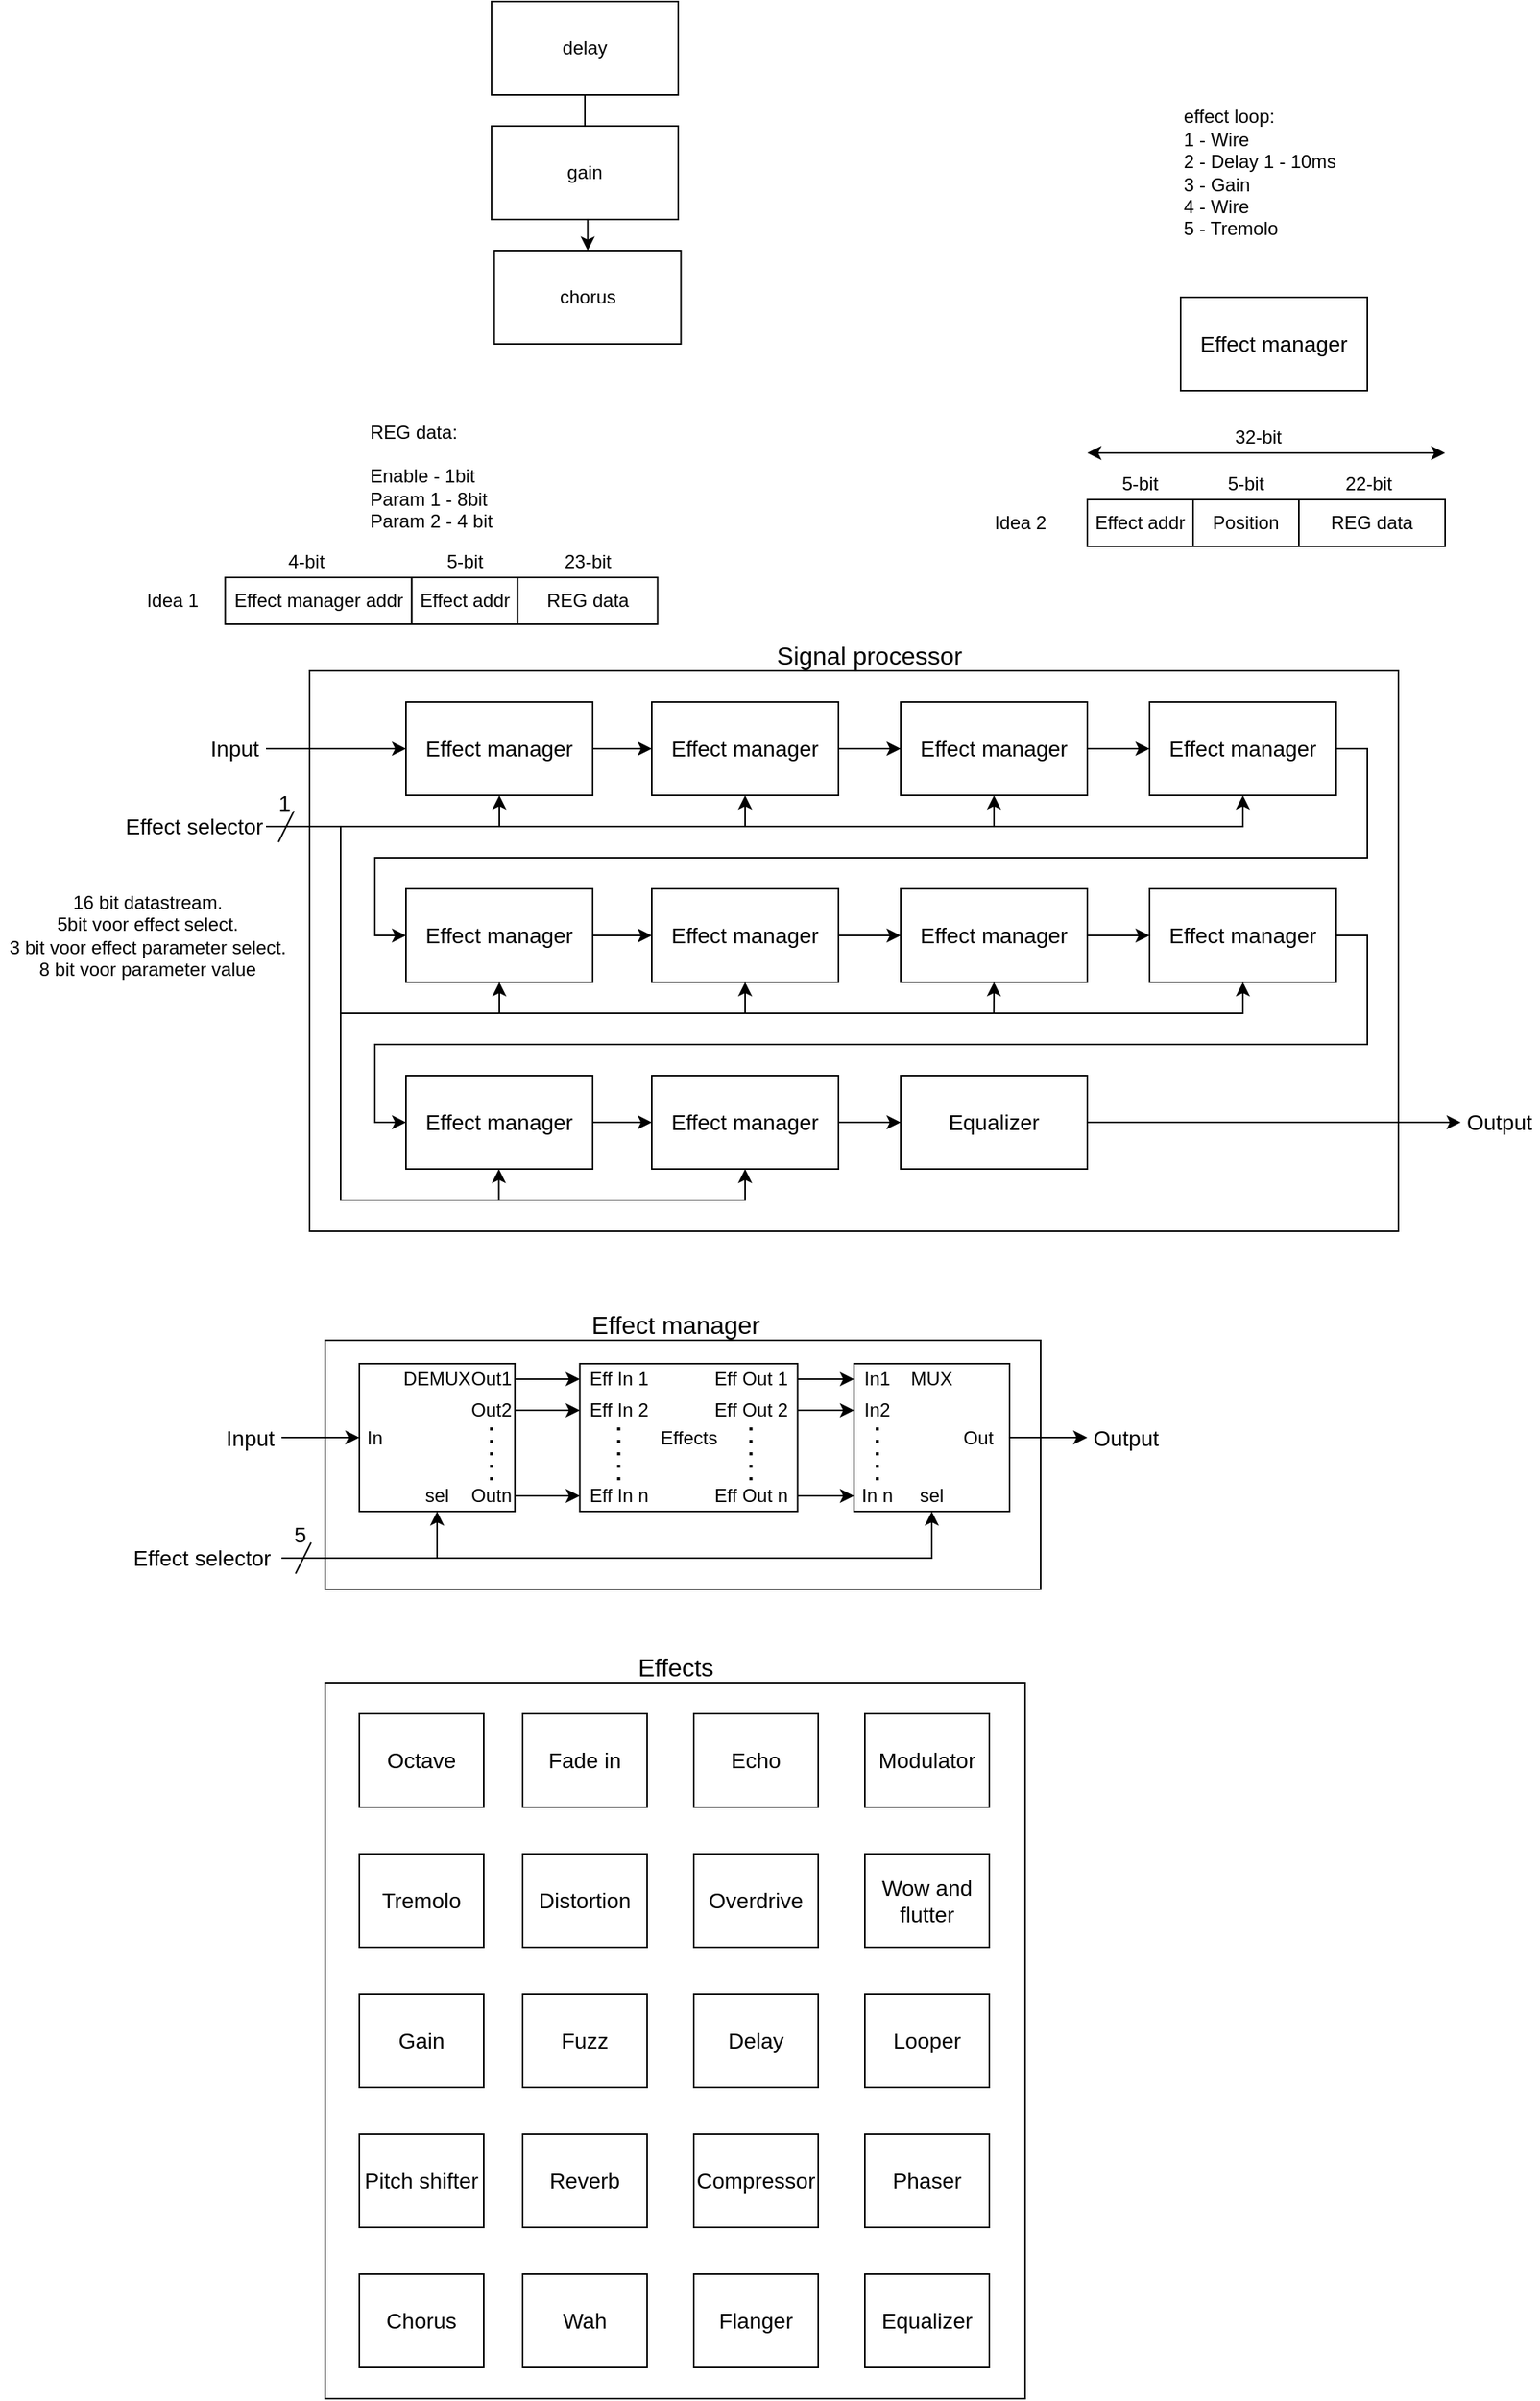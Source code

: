 <mxfile version="15.2.7" type="device" pages="5"><diagram id="Wb8jGEDdIwc-uzZ_PWyF" name="Page-1"><mxGraphModel dx="1024" dy="2246" grid="1" gridSize="10" guides="1" tooltips="1" connect="1" arrows="1" fold="1" page="1" pageScale="1" pageWidth="1169" pageHeight="1654" math="0" shadow="0"><root><mxCell id="0"/><mxCell id="1" parent="0"/><mxCell id="2L9XLsFEQUP95jUs3ykj-1" value="" style="rounded=0;whiteSpace=wrap;html=1;fontSize=14;align=center;" parent="1" vertex="1"><mxGeometry x="220" y="150" width="700" height="360" as="geometry"/></mxCell><mxCell id="2L9XLsFEQUP95jUs3ykj-2" value="" style="rounded=0;whiteSpace=wrap;html=1;fontSize=12;align=center;" parent="1" vertex="1"><mxGeometry x="230" y="580" width="460" height="160" as="geometry"/></mxCell><mxCell id="2L9XLsFEQUP95jUs3ykj-3" value="Effect manager" style="text;html=1;strokeColor=none;fillColor=none;align=center;verticalAlign=middle;whiteSpace=wrap;rounded=0;dashed=1;fontSize=16;" parent="1" vertex="1"><mxGeometry x="393.75" y="560" width="122.5" height="20" as="geometry"/></mxCell><mxCell id="2L9XLsFEQUP95jUs3ykj-4" style="edgeStyle=orthogonalEdgeStyle;rounded=0;orthogonalLoop=1;jettySize=auto;html=1;exitX=1;exitY=0.5;exitDx=0;exitDy=0;entryX=0;entryY=0.5;entryDx=0;entryDy=0;fontSize=14;" parent="1" source="2L9XLsFEQUP95jUs3ykj-5" target="2L9XLsFEQUP95jUs3ykj-9" edge="1"><mxGeometry relative="1" as="geometry"/></mxCell><mxCell id="2L9XLsFEQUP95jUs3ykj-5" value="Input" style="text;html=1;strokeColor=none;fillColor=none;align=center;verticalAlign=middle;whiteSpace=wrap;rounded=0;dashed=1;fontSize=14;" parent="1" vertex="1"><mxGeometry x="152" y="190" width="40" height="20" as="geometry"/></mxCell><mxCell id="2L9XLsFEQUP95jUs3ykj-6" value="Output" style="text;html=1;strokeColor=none;fillColor=none;align=center;verticalAlign=middle;whiteSpace=wrap;rounded=0;dashed=1;fontSize=14;" parent="1" vertex="1"><mxGeometry x="960" y="430" width="50" height="20" as="geometry"/></mxCell><mxCell id="2L9XLsFEQUP95jUs3ykj-7" value="Signal processor" style="text;html=1;strokeColor=none;fillColor=none;align=center;verticalAlign=middle;whiteSpace=wrap;rounded=0;dashed=1;fontSize=16;" parent="1" vertex="1"><mxGeometry x="511.25" y="130" width="137.5" height="20" as="geometry"/></mxCell><mxCell id="2L9XLsFEQUP95jUs3ykj-8" style="edgeStyle=orthogonalEdgeStyle;rounded=0;orthogonalLoop=1;jettySize=auto;html=1;exitX=1;exitY=0.5;exitDx=0;exitDy=0;fontSize=14;" parent="1" source="2L9XLsFEQUP95jUs3ykj-9" target="2L9XLsFEQUP95jUs3ykj-11" edge="1"><mxGeometry relative="1" as="geometry"/></mxCell><mxCell id="2L9XLsFEQUP95jUs3ykj-9" value="Effect manager" style="rounded=0;whiteSpace=wrap;html=1;fontSize=14;" parent="1" vertex="1"><mxGeometry x="282" y="170" width="120" height="60" as="geometry"/></mxCell><mxCell id="2L9XLsFEQUP95jUs3ykj-10" value="" style="edgeStyle=orthogonalEdgeStyle;rounded=0;orthogonalLoop=1;jettySize=auto;html=1;fontSize=14;" parent="1" source="2L9XLsFEQUP95jUs3ykj-11" target="2L9XLsFEQUP95jUs3ykj-13" edge="1"><mxGeometry relative="1" as="geometry"/></mxCell><mxCell id="2L9XLsFEQUP95jUs3ykj-11" value="Effect manager" style="rounded=0;whiteSpace=wrap;html=1;fontSize=14;" parent="1" vertex="1"><mxGeometry x="440" y="170" width="120" height="60" as="geometry"/></mxCell><mxCell id="2L9XLsFEQUP95jUs3ykj-12" value="" style="edgeStyle=orthogonalEdgeStyle;rounded=0;orthogonalLoop=1;jettySize=auto;html=1;fontSize=14;" parent="1" source="2L9XLsFEQUP95jUs3ykj-13" target="2L9XLsFEQUP95jUs3ykj-15" edge="1"><mxGeometry relative="1" as="geometry"/></mxCell><mxCell id="2L9XLsFEQUP95jUs3ykj-13" value="Effect manager" style="rounded=0;whiteSpace=wrap;html=1;fontSize=14;" parent="1" vertex="1"><mxGeometry x="600" y="170" width="120" height="60" as="geometry"/></mxCell><mxCell id="2L9XLsFEQUP95jUs3ykj-14" style="edgeStyle=orthogonalEdgeStyle;rounded=0;orthogonalLoop=1;jettySize=auto;html=1;exitX=1;exitY=0.5;exitDx=0;exitDy=0;entryX=0;entryY=0.5;entryDx=0;entryDy=0;fontSize=14;" parent="1" source="2L9XLsFEQUP95jUs3ykj-15" target="2L9XLsFEQUP95jUs3ykj-17" edge="1"><mxGeometry relative="1" as="geometry"><Array as="points"><mxPoint x="900" y="200"/><mxPoint x="900" y="270"/><mxPoint x="262" y="270"/><mxPoint x="262" y="320"/></Array></mxGeometry></mxCell><mxCell id="2L9XLsFEQUP95jUs3ykj-15" value="Effect manager" style="rounded=0;whiteSpace=wrap;html=1;fontSize=14;" parent="1" vertex="1"><mxGeometry x="760" y="170" width="120" height="60" as="geometry"/></mxCell><mxCell id="2L9XLsFEQUP95jUs3ykj-16" style="edgeStyle=orthogonalEdgeStyle;rounded=0;orthogonalLoop=1;jettySize=auto;html=1;exitX=1;exitY=0.5;exitDx=0;exitDy=0;fontSize=14;" parent="1" source="2L9XLsFEQUP95jUs3ykj-17" target="2L9XLsFEQUP95jUs3ykj-19" edge="1"><mxGeometry relative="1" as="geometry"/></mxCell><mxCell id="2L9XLsFEQUP95jUs3ykj-17" value="Effect manager" style="rounded=0;whiteSpace=wrap;html=1;fontSize=14;" parent="1" vertex="1"><mxGeometry x="282" y="290" width="120" height="60" as="geometry"/></mxCell><mxCell id="2L9XLsFEQUP95jUs3ykj-18" value="" style="edgeStyle=orthogonalEdgeStyle;rounded=0;orthogonalLoop=1;jettySize=auto;html=1;fontSize=14;" parent="1" source="2L9XLsFEQUP95jUs3ykj-19" target="2L9XLsFEQUP95jUs3ykj-21" edge="1"><mxGeometry relative="1" as="geometry"/></mxCell><mxCell id="2L9XLsFEQUP95jUs3ykj-19" value="Effect manager" style="rounded=0;whiteSpace=wrap;html=1;fontSize=14;" parent="1" vertex="1"><mxGeometry x="440" y="290" width="120" height="60" as="geometry"/></mxCell><mxCell id="2L9XLsFEQUP95jUs3ykj-20" value="" style="edgeStyle=orthogonalEdgeStyle;rounded=0;orthogonalLoop=1;jettySize=auto;html=1;fontSize=14;" parent="1" source="2L9XLsFEQUP95jUs3ykj-21" target="2L9XLsFEQUP95jUs3ykj-23" edge="1"><mxGeometry relative="1" as="geometry"/></mxCell><mxCell id="2L9XLsFEQUP95jUs3ykj-21" value="Effect manager" style="rounded=0;whiteSpace=wrap;html=1;fontSize=14;" parent="1" vertex="1"><mxGeometry x="600" y="290" width="120" height="60" as="geometry"/></mxCell><mxCell id="2L9XLsFEQUP95jUs3ykj-22" style="edgeStyle=orthogonalEdgeStyle;rounded=0;orthogonalLoop=1;jettySize=auto;html=1;exitX=1;exitY=0.5;exitDx=0;exitDy=0;entryX=0;entryY=0.5;entryDx=0;entryDy=0;fontSize=14;" parent="1" source="2L9XLsFEQUP95jUs3ykj-23" target="2L9XLsFEQUP95jUs3ykj-25" edge="1"><mxGeometry relative="1" as="geometry"><Array as="points"><mxPoint x="900" y="320"/><mxPoint x="900" y="390"/><mxPoint x="262" y="390"/><mxPoint x="262" y="440"/></Array></mxGeometry></mxCell><mxCell id="2L9XLsFEQUP95jUs3ykj-23" value="Effect manager" style="rounded=0;whiteSpace=wrap;html=1;fontSize=14;" parent="1" vertex="1"><mxGeometry x="760" y="290" width="120" height="60" as="geometry"/></mxCell><mxCell id="2L9XLsFEQUP95jUs3ykj-24" style="edgeStyle=orthogonalEdgeStyle;rounded=0;orthogonalLoop=1;jettySize=auto;html=1;exitX=1;exitY=0.5;exitDx=0;exitDy=0;fontSize=14;" parent="1" source="2L9XLsFEQUP95jUs3ykj-25" target="2L9XLsFEQUP95jUs3ykj-27" edge="1"><mxGeometry relative="1" as="geometry"/></mxCell><mxCell id="2L9XLsFEQUP95jUs3ykj-25" value="Effect manager" style="rounded=0;whiteSpace=wrap;html=1;fontSize=14;" parent="1" vertex="1"><mxGeometry x="282" y="410" width="120" height="60" as="geometry"/></mxCell><mxCell id="2L9XLsFEQUP95jUs3ykj-26" value="" style="edgeStyle=orthogonalEdgeStyle;rounded=0;orthogonalLoop=1;jettySize=auto;html=1;fontSize=14;" parent="1" source="2L9XLsFEQUP95jUs3ykj-27" target="2L9XLsFEQUP95jUs3ykj-29" edge="1"><mxGeometry relative="1" as="geometry"/></mxCell><mxCell id="2L9XLsFEQUP95jUs3ykj-27" value="Effect manager" style="rounded=0;whiteSpace=wrap;html=1;fontSize=14;" parent="1" vertex="1"><mxGeometry x="440" y="410" width="120" height="60" as="geometry"/></mxCell><mxCell id="2L9XLsFEQUP95jUs3ykj-28" value="" style="edgeStyle=orthogonalEdgeStyle;rounded=0;orthogonalLoop=1;jettySize=auto;html=1;fontSize=14;entryX=0;entryY=0.5;entryDx=0;entryDy=0;" parent="1" source="2L9XLsFEQUP95jUs3ykj-29" target="2L9XLsFEQUP95jUs3ykj-6" edge="1"><mxGeometry relative="1" as="geometry"><mxPoint x="760" y="440" as="targetPoint"/></mxGeometry></mxCell><mxCell id="2L9XLsFEQUP95jUs3ykj-29" value="Equalizer" style="rounded=0;whiteSpace=wrap;html=1;fontSize=14;" parent="1" vertex="1"><mxGeometry x="600" y="410" width="120" height="60" as="geometry"/></mxCell><mxCell id="2L9XLsFEQUP95jUs3ykj-30" style="edgeStyle=orthogonalEdgeStyle;rounded=0;orthogonalLoop=1;jettySize=auto;html=1;exitX=1;exitY=0.5;exitDx=0;exitDy=0;entryX=0.5;entryY=1;entryDx=0;entryDy=0;fontSize=14;" parent="1" source="2L9XLsFEQUP95jUs3ykj-33" target="2L9XLsFEQUP95jUs3ykj-9" edge="1"><mxGeometry relative="1" as="geometry"/></mxCell><mxCell id="2L9XLsFEQUP95jUs3ykj-31" style="edgeStyle=orthogonalEdgeStyle;rounded=0;orthogonalLoop=1;jettySize=auto;html=1;exitX=1;exitY=0.5;exitDx=0;exitDy=0;fontSize=14;strokeColor=default;entryX=0.5;entryY=1;entryDx=0;entryDy=0;" parent="1" source="2L9XLsFEQUP95jUs3ykj-33" target="2L9XLsFEQUP95jUs3ykj-23" edge="1"><mxGeometry relative="1" as="geometry"><mxPoint x="800" y="360" as="targetPoint"/><Array as="points"><mxPoint x="240" y="250"/><mxPoint x="240" y="370"/><mxPoint x="820" y="370"/></Array></mxGeometry></mxCell><mxCell id="2L9XLsFEQUP95jUs3ykj-32" style="edgeStyle=orthogonalEdgeStyle;rounded=0;orthogonalLoop=1;jettySize=auto;html=1;exitX=1;exitY=0.5;exitDx=0;exitDy=0;entryX=0.5;entryY=1;entryDx=0;entryDy=0;fontSize=14;strokeColor=default;" parent="1" source="2L9XLsFEQUP95jUs3ykj-33" target="2L9XLsFEQUP95jUs3ykj-27" edge="1"><mxGeometry relative="1" as="geometry"><Array as="points"><mxPoint x="240" y="250"/><mxPoint x="240" y="490"/><mxPoint x="500" y="490"/></Array></mxGeometry></mxCell><mxCell id="2L9XLsFEQUP95jUs3ykj-33" value="Effect selector" style="text;html=1;strokeColor=none;fillColor=none;align=center;verticalAlign=middle;whiteSpace=wrap;rounded=0;fontSize=14;" parent="1" vertex="1"><mxGeometry x="100" y="240" width="92" height="20" as="geometry"/></mxCell><mxCell id="2L9XLsFEQUP95jUs3ykj-34" value="" style="endArrow=classic;html=1;fontSize=14;entryX=0.5;entryY=1;entryDx=0;entryDy=0;strokeColor=default;rounded=0;" parent="1" target="2L9XLsFEQUP95jUs3ykj-11" edge="1"><mxGeometry width="50" height="50" relative="1" as="geometry"><mxPoint x="340" y="250" as="sourcePoint"/><mxPoint x="450" y="240" as="targetPoint"/><Array as="points"><mxPoint x="500" y="250"/></Array></mxGeometry></mxCell><mxCell id="2L9XLsFEQUP95jUs3ykj-35" value="" style="endArrow=classic;html=1;fontSize=14;strokeColor=default;rounded=0;entryX=0.5;entryY=1;entryDx=0;entryDy=0;" parent="1" target="2L9XLsFEQUP95jUs3ykj-13" edge="1"><mxGeometry width="50" height="50" relative="1" as="geometry"><mxPoint x="500" y="250" as="sourcePoint"/><mxPoint x="710" y="250" as="targetPoint"/><Array as="points"><mxPoint x="660" y="250"/></Array></mxGeometry></mxCell><mxCell id="2L9XLsFEQUP95jUs3ykj-36" value="" style="endArrow=classic;html=1;fontSize=14;strokeColor=default;rounded=0;entryX=0.5;entryY=1;entryDx=0;entryDy=0;" parent="1" target="2L9XLsFEQUP95jUs3ykj-15" edge="1"><mxGeometry width="50" height="50" relative="1" as="geometry"><mxPoint x="660" y="250" as="sourcePoint"/><mxPoint x="860" y="250" as="targetPoint"/><Array as="points"><mxPoint x="820" y="250"/></Array></mxGeometry></mxCell><mxCell id="2L9XLsFEQUP95jUs3ykj-37" value="" style="endArrow=classic;html=1;fontSize=14;strokeColor=default;entryX=0.5;entryY=1;entryDx=0;entryDy=0;" parent="1" target="2L9XLsFEQUP95jUs3ykj-17" edge="1"><mxGeometry width="50" height="50" relative="1" as="geometry"><mxPoint x="342" y="370" as="sourcePoint"/><mxPoint x="390" y="320" as="targetPoint"/></mxGeometry></mxCell><mxCell id="2L9XLsFEQUP95jUs3ykj-38" value="" style="endArrow=classic;html=1;fontSize=14;strokeColor=default;entryX=0.5;entryY=1;entryDx=0;entryDy=0;" parent="1" target="2L9XLsFEQUP95jUs3ykj-19" edge="1"><mxGeometry width="50" height="50" relative="1" as="geometry"><mxPoint x="500" y="370" as="sourcePoint"/><mxPoint x="342" y="350" as="targetPoint"/><Array as="points"/></mxGeometry></mxCell><mxCell id="2L9XLsFEQUP95jUs3ykj-39" value="" style="endArrow=classic;html=1;fontSize=14;strokeColor=default;entryX=0.5;entryY=1;entryDx=0;entryDy=0;" parent="1" target="2L9XLsFEQUP95jUs3ykj-21" edge="1"><mxGeometry width="50" height="50" relative="1" as="geometry"><mxPoint x="659.88" y="370" as="sourcePoint"/><mxPoint x="670" y="360" as="targetPoint"/><Array as="points"/></mxGeometry></mxCell><mxCell id="2L9XLsFEQUP95jUs3ykj-40" value="" style="endArrow=classic;html=1;fontSize=14;strokeColor=default;entryX=0.5;entryY=1;entryDx=0;entryDy=0;" parent="1" edge="1"><mxGeometry width="50" height="50" relative="1" as="geometry"><mxPoint x="341.71" y="490" as="sourcePoint"/><mxPoint x="341.71" y="470" as="targetPoint"/></mxGeometry></mxCell><mxCell id="2L9XLsFEQUP95jUs3ykj-41" value="" style="endArrow=none;html=1;fontSize=14;strokeColor=default;" parent="1" edge="1"><mxGeometry width="50" height="50" relative="1" as="geometry"><mxPoint x="200" y="260" as="sourcePoint"/><mxPoint x="210" y="240" as="targetPoint"/></mxGeometry></mxCell><mxCell id="2L9XLsFEQUP95jUs3ykj-42" value="1" style="text;html=1;strokeColor=none;fillColor=none;align=center;verticalAlign=middle;whiteSpace=wrap;rounded=0;fontSize=14;" parent="1" vertex="1"><mxGeometry x="200" y="230" width="8" height="10" as="geometry"/></mxCell><mxCell id="2L9XLsFEQUP95jUs3ykj-43" value="" style="endArrow=none;html=1;fontSize=14;strokeColor=default;" parent="1" edge="1"><mxGeometry width="50" height="50" relative="1" as="geometry"><mxPoint x="211" y="730" as="sourcePoint"/><mxPoint x="221" y="710" as="targetPoint"/></mxGeometry></mxCell><mxCell id="2L9XLsFEQUP95jUs3ykj-44" value="5" style="text;html=1;strokeColor=none;fillColor=none;align=center;verticalAlign=middle;whiteSpace=wrap;rounded=0;fontSize=14;" parent="1" vertex="1"><mxGeometry x="211" y="700" width="6" height="10" as="geometry"/></mxCell><mxCell id="2L9XLsFEQUP95jUs3ykj-45" style="edgeStyle=orthogonalEdgeStyle;rounded=0;orthogonalLoop=1;jettySize=auto;html=1;exitX=1;exitY=0.5;exitDx=0;exitDy=0;entryX=0.5;entryY=1;entryDx=0;entryDy=0;" parent="1" source="2L9XLsFEQUP95jUs3ykj-47" target="2L9XLsFEQUP95jUs3ykj-90" edge="1"><mxGeometry relative="1" as="geometry"/></mxCell><mxCell id="2L9XLsFEQUP95jUs3ykj-46" style="edgeStyle=orthogonalEdgeStyle;rounded=0;orthogonalLoop=1;jettySize=auto;html=1;exitX=1;exitY=0.5;exitDx=0;exitDy=0;entryX=0.5;entryY=1;entryDx=0;entryDy=0;" parent="1" source="2L9XLsFEQUP95jUs3ykj-47" target="2L9XLsFEQUP95jUs3ykj-80" edge="1"><mxGeometry relative="1" as="geometry"/></mxCell><mxCell id="2L9XLsFEQUP95jUs3ykj-47" value="Effect selector" style="text;html=1;strokeColor=none;fillColor=none;align=center;verticalAlign=middle;whiteSpace=wrap;rounded=0;fontSize=14;" parent="1" vertex="1"><mxGeometry x="100" y="710" width="102" height="20" as="geometry"/></mxCell><mxCell id="2L9XLsFEQUP95jUs3ykj-48" value="" style="rounded=0;whiteSpace=wrap;html=1;fontSize=12;align=center;" parent="1" vertex="1"><mxGeometry x="230" y="800" width="450" height="460" as="geometry"/></mxCell><mxCell id="2L9XLsFEQUP95jUs3ykj-49" value="Delay" style="rounded=0;whiteSpace=wrap;html=1;fontSize=14;" parent="1" vertex="1"><mxGeometry x="467" y="1000" width="80" height="60" as="geometry"/></mxCell><mxCell id="2L9XLsFEQUP95jUs3ykj-50" value="Distortion" style="rounded=0;whiteSpace=wrap;html=1;fontSize=14;" parent="1" vertex="1"><mxGeometry x="357" y="910" width="80" height="60" as="geometry"/></mxCell><mxCell id="2L9XLsFEQUP95jUs3ykj-51" value="Fuzz" style="rounded=0;whiteSpace=wrap;html=1;fontSize=14;" parent="1" vertex="1"><mxGeometry x="357" y="1000" width="80" height="60" as="geometry"/></mxCell><mxCell id="2L9XLsFEQUP95jUs3ykj-52" value="Reverb" style="rounded=0;whiteSpace=wrap;html=1;fontSize=14;" parent="1" vertex="1"><mxGeometry x="357" y="1090" width="80" height="60" as="geometry"/></mxCell><mxCell id="2L9XLsFEQUP95jUs3ykj-53" value="Chorus" style="rounded=0;whiteSpace=wrap;html=1;fontSize=14;" parent="1" vertex="1"><mxGeometry x="252" y="1180" width="80" height="60" as="geometry"/></mxCell><mxCell id="2L9XLsFEQUP95jUs3ykj-54" value="Compressor" style="rounded=0;whiteSpace=wrap;html=1;fontSize=14;" parent="1" vertex="1"><mxGeometry x="467" y="1090" width="80" height="60" as="geometry"/></mxCell><mxCell id="2L9XLsFEQUP95jUs3ykj-55" value="Wah" style="rounded=0;whiteSpace=wrap;html=1;fontSize=14;" parent="1" vertex="1"><mxGeometry x="357" y="1180" width="80" height="60" as="geometry"/></mxCell><mxCell id="2L9XLsFEQUP95jUs3ykj-56" value="Phaser" style="rounded=0;whiteSpace=wrap;html=1;fontSize=14;" parent="1" vertex="1"><mxGeometry x="577" y="1090" width="80" height="60" as="geometry"/></mxCell><mxCell id="2L9XLsFEQUP95jUs3ykj-57" value="Flanger" style="rounded=0;whiteSpace=wrap;html=1;fontSize=14;" parent="1" vertex="1"><mxGeometry x="467" y="1180" width="80" height="60" as="geometry"/></mxCell><mxCell id="2L9XLsFEQUP95jUs3ykj-58" value="Looper" style="rounded=0;whiteSpace=wrap;html=1;fontSize=14;" parent="1" vertex="1"><mxGeometry x="577" y="1000" width="80" height="60" as="geometry"/></mxCell><mxCell id="2L9XLsFEQUP95jUs3ykj-59" value="Overdrive" style="rounded=0;whiteSpace=wrap;html=1;fontSize=14;" parent="1" vertex="1"><mxGeometry x="467" y="910" width="80" height="60" as="geometry"/></mxCell><mxCell id="2L9XLsFEQUP95jUs3ykj-60" value="Wow and flutter" style="rounded=0;whiteSpace=wrap;html=1;fontSize=14;" parent="1" vertex="1"><mxGeometry x="577" y="910" width="80" height="60" as="geometry"/></mxCell><mxCell id="2L9XLsFEQUP95jUs3ykj-61" value="Modulator" style="rounded=0;whiteSpace=wrap;html=1;fontSize=14;" parent="1" vertex="1"><mxGeometry x="577" y="820" width="80" height="60" as="geometry"/></mxCell><mxCell id="2L9XLsFEQUP95jUs3ykj-62" value="Echo" style="rounded=0;whiteSpace=wrap;html=1;fontSize=14;" parent="1" vertex="1"><mxGeometry x="467" y="820" width="80" height="60" as="geometry"/></mxCell><mxCell id="2L9XLsFEQUP95jUs3ykj-63" value="Fade in" style="rounded=0;whiteSpace=wrap;html=1;fontSize=14;" parent="1" vertex="1"><mxGeometry x="357" y="820" width="80" height="60" as="geometry"/></mxCell><mxCell id="2L9XLsFEQUP95jUs3ykj-64" value="Tremolo" style="rounded=0;whiteSpace=wrap;html=1;fontSize=14;" parent="1" vertex="1"><mxGeometry x="252" y="910" width="80" height="60" as="geometry"/></mxCell><mxCell id="2L9XLsFEQUP95jUs3ykj-65" value="Octave" style="rounded=0;whiteSpace=wrap;html=1;fontSize=14;" parent="1" vertex="1"><mxGeometry x="252" y="820" width="80" height="60" as="geometry"/></mxCell><mxCell id="2L9XLsFEQUP95jUs3ykj-66" value="Gain" style="rounded=0;whiteSpace=wrap;html=1;fontSize=14;" parent="1" vertex="1"><mxGeometry x="252" y="1000" width="80" height="60" as="geometry"/></mxCell><mxCell id="2L9XLsFEQUP95jUs3ykj-67" value="Pitch shifter" style="rounded=0;whiteSpace=wrap;html=1;fontSize=14;" parent="1" vertex="1"><mxGeometry x="252" y="1090" width="80" height="60" as="geometry"/></mxCell><mxCell id="2L9XLsFEQUP95jUs3ykj-68" value="Effects" style="text;html=1;strokeColor=none;fillColor=none;align=center;verticalAlign=middle;whiteSpace=wrap;rounded=0;dashed=1;fontSize=16;" parent="1" vertex="1"><mxGeometry x="393.75" y="780" width="122.5" height="20" as="geometry"/></mxCell><mxCell id="2L9XLsFEQUP95jUs3ykj-69" value="Equalizer" style="rounded=0;whiteSpace=wrap;html=1;fontSize=14;" parent="1" vertex="1"><mxGeometry x="577" y="1180" width="80" height="60" as="geometry"/></mxCell><mxCell id="2L9XLsFEQUP95jUs3ykj-70" value="Effects" style="whiteSpace=wrap;html=1;" parent="1" vertex="1"><mxGeometry x="393.75" y="595" width="140" height="95" as="geometry"/></mxCell><mxCell id="2L9XLsFEQUP95jUs3ykj-71" style="edgeStyle=orthogonalEdgeStyle;rounded=0;orthogonalLoop=1;jettySize=auto;html=1;exitX=1;exitY=0.5;exitDx=0;exitDy=0;entryX=0;entryY=0.5;entryDx=0;entryDy=0;" parent="1" source="2L9XLsFEQUP95jUs3ykj-72" target="2L9XLsFEQUP95jUs3ykj-79" edge="1"><mxGeometry relative="1" as="geometry"/></mxCell><mxCell id="2L9XLsFEQUP95jUs3ykj-72" value="Input" style="text;html=1;strokeColor=none;fillColor=none;align=center;verticalAlign=middle;whiteSpace=wrap;rounded=0;dashed=1;fontSize=14;" parent="1" vertex="1"><mxGeometry x="162" y="632.5" width="40" height="20" as="geometry"/></mxCell><mxCell id="2L9XLsFEQUP95jUs3ykj-73" value="" style="rounded=0;whiteSpace=wrap;html=1;fontSize=12;strokeWidth=1;" parent="1" vertex="1"><mxGeometry x="252" y="595" width="100" height="95" as="geometry"/></mxCell><mxCell id="2L9XLsFEQUP95jUs3ykj-74" value="DEMUX" style="text;html=1;strokeColor=none;fillColor=none;align=center;verticalAlign=middle;whiteSpace=wrap;rounded=0;fontSize=12;" parent="1" vertex="1"><mxGeometry x="282" y="595" width="40" height="20" as="geometry"/></mxCell><mxCell id="2L9XLsFEQUP95jUs3ykj-75" style="edgeStyle=orthogonalEdgeStyle;rounded=0;orthogonalLoop=1;jettySize=auto;html=1;exitX=1;exitY=0.5;exitDx=0;exitDy=0;entryX=0;entryY=0.5;entryDx=0;entryDy=0;" parent="1" source="2L9XLsFEQUP95jUs3ykj-76" target="2L9XLsFEQUP95jUs3ykj-93" edge="1"><mxGeometry relative="1" as="geometry"/></mxCell><mxCell id="2L9XLsFEQUP95jUs3ykj-76" value="Out1" style="text;html=1;strokeColor=none;fillColor=none;align=center;verticalAlign=middle;whiteSpace=wrap;rounded=0;fontSize=12;" parent="1" vertex="1"><mxGeometry x="322" y="595" width="30" height="20" as="geometry"/></mxCell><mxCell id="2L9XLsFEQUP95jUs3ykj-77" style="edgeStyle=orthogonalEdgeStyle;rounded=0;orthogonalLoop=1;jettySize=auto;html=1;exitX=1;exitY=0.5;exitDx=0;exitDy=0;entryX=0;entryY=0.5;entryDx=0;entryDy=0;" parent="1" source="2L9XLsFEQUP95jUs3ykj-78" target="2L9XLsFEQUP95jUs3ykj-95" edge="1"><mxGeometry relative="1" as="geometry"/></mxCell><mxCell id="2L9XLsFEQUP95jUs3ykj-78" value="Outn" style="text;html=1;strokeColor=none;fillColor=none;align=center;verticalAlign=middle;whiteSpace=wrap;rounded=0;fontSize=12;" parent="1" vertex="1"><mxGeometry x="322" y="670" width="30" height="20" as="geometry"/></mxCell><mxCell id="2L9XLsFEQUP95jUs3ykj-79" value="In" style="text;html=1;strokeColor=none;fillColor=none;align=center;verticalAlign=middle;whiteSpace=wrap;rounded=0;fontSize=12;" parent="1" vertex="1"><mxGeometry x="252" y="632.5" width="20" height="20" as="geometry"/></mxCell><mxCell id="2L9XLsFEQUP95jUs3ykj-80" value="sel" style="text;html=1;strokeColor=none;fillColor=none;align=center;verticalAlign=middle;whiteSpace=wrap;rounded=0;fontSize=12;" parent="1" vertex="1"><mxGeometry x="287" y="670" width="30" height="20" as="geometry"/></mxCell><mxCell id="2L9XLsFEQUP95jUs3ykj-81" style="edgeStyle=orthogonalEdgeStyle;rounded=0;orthogonalLoop=1;jettySize=auto;html=1;exitX=1;exitY=0.5;exitDx=0;exitDy=0;entryX=0;entryY=0.5;entryDx=0;entryDy=0;" parent="1" source="2L9XLsFEQUP95jUs3ykj-82" target="2L9XLsFEQUP95jUs3ykj-94" edge="1"><mxGeometry relative="1" as="geometry"/></mxCell><mxCell id="2L9XLsFEQUP95jUs3ykj-82" value="Out2" style="text;html=1;strokeColor=none;fillColor=none;align=center;verticalAlign=middle;whiteSpace=wrap;rounded=0;fontSize=12;" parent="1" vertex="1"><mxGeometry x="322" y="615" width="30" height="20" as="geometry"/></mxCell><mxCell id="2L9XLsFEQUP95jUs3ykj-83" value="" style="endArrow=none;dashed=1;html=1;dashPattern=1 3;strokeWidth=2;entryX=0.5;entryY=1;entryDx=0;entryDy=0;exitX=0.5;exitY=0;exitDx=0;exitDy=0;" parent="1" source="2L9XLsFEQUP95jUs3ykj-78" target="2L9XLsFEQUP95jUs3ykj-82" edge="1"><mxGeometry width="50" height="50" relative="1" as="geometry"><mxPoint x="382" y="665" as="sourcePoint"/><mxPoint x="432" y="615" as="targetPoint"/></mxGeometry></mxCell><mxCell id="2L9XLsFEQUP95jUs3ykj-84" value="" style="rounded=0;whiteSpace=wrap;html=1;fontSize=12;" parent="1" vertex="1"><mxGeometry x="570" y="595" width="100" height="95" as="geometry"/></mxCell><mxCell id="2L9XLsFEQUP95jUs3ykj-85" value="MUX" style="text;html=1;strokeColor=none;fillColor=none;align=center;verticalAlign=middle;whiteSpace=wrap;rounded=0;fontSize=12;" parent="1" vertex="1"><mxGeometry x="600" y="595" width="40" height="20" as="geometry"/></mxCell><mxCell id="2L9XLsFEQUP95jUs3ykj-86" value="In1" style="text;html=1;strokeColor=none;fillColor=none;align=center;verticalAlign=middle;whiteSpace=wrap;rounded=0;fontSize=12;" parent="1" vertex="1"><mxGeometry x="570" y="595" width="30" height="20" as="geometry"/></mxCell><mxCell id="2L9XLsFEQUP95jUs3ykj-87" value="In2" style="text;html=1;strokeColor=none;fillColor=none;align=center;verticalAlign=middle;whiteSpace=wrap;rounded=0;fontSize=12;" parent="1" vertex="1"><mxGeometry x="570" y="615" width="30" height="20" as="geometry"/></mxCell><mxCell id="2L9XLsFEQUP95jUs3ykj-88" style="edgeStyle=orthogonalEdgeStyle;rounded=0;orthogonalLoop=1;jettySize=auto;html=1;exitX=1;exitY=0.5;exitDx=0;exitDy=0;entryX=0;entryY=0.5;entryDx=0;entryDy=0;" parent="1" source="2L9XLsFEQUP95jUs3ykj-89" target="2L9XLsFEQUP95jUs3ykj-104" edge="1"><mxGeometry relative="1" as="geometry"/></mxCell><mxCell id="2L9XLsFEQUP95jUs3ykj-89" value="Out" style="text;html=1;strokeColor=none;fillColor=none;align=center;verticalAlign=middle;whiteSpace=wrap;rounded=0;fontSize=12;" parent="1" vertex="1"><mxGeometry x="630" y="632.5" width="40" height="20" as="geometry"/></mxCell><mxCell id="2L9XLsFEQUP95jUs3ykj-90" value="sel" style="text;html=1;strokeColor=none;fillColor=none;align=center;verticalAlign=middle;whiteSpace=wrap;rounded=0;fontSize=12;" parent="1" vertex="1"><mxGeometry x="605" y="670" width="30" height="20" as="geometry"/></mxCell><mxCell id="2L9XLsFEQUP95jUs3ykj-91" value="In n" style="text;html=1;strokeColor=none;fillColor=none;align=center;verticalAlign=middle;whiteSpace=wrap;rounded=0;fontSize=12;" parent="1" vertex="1"><mxGeometry x="570" y="670" width="30" height="20" as="geometry"/></mxCell><mxCell id="2L9XLsFEQUP95jUs3ykj-92" value="" style="endArrow=none;dashed=1;html=1;dashPattern=1 3;strokeWidth=2;exitX=0.5;exitY=0;exitDx=0;exitDy=0;entryX=0.5;entryY=1;entryDx=0;entryDy=0;" parent="1" source="2L9XLsFEQUP95jUs3ykj-91" target="2L9XLsFEQUP95jUs3ykj-87" edge="1"><mxGeometry width="50" height="50" relative="1" as="geometry"><mxPoint x="590" y="660" as="sourcePoint"/><mxPoint x="640" y="610" as="targetPoint"/></mxGeometry></mxCell><mxCell id="2L9XLsFEQUP95jUs3ykj-93" value="Eff In 1" style="text;html=1;strokeColor=none;fillColor=none;align=center;verticalAlign=middle;whiteSpace=wrap;rounded=0;" parent="1" vertex="1"><mxGeometry x="393.75" y="595" width="50" height="20" as="geometry"/></mxCell><mxCell id="2L9XLsFEQUP95jUs3ykj-94" value="Eff In 2" style="text;html=1;strokeColor=none;fillColor=none;align=center;verticalAlign=middle;whiteSpace=wrap;rounded=0;" parent="1" vertex="1"><mxGeometry x="393.75" y="615" width="50" height="20" as="geometry"/></mxCell><mxCell id="2L9XLsFEQUP95jUs3ykj-95" value="Eff In n" style="text;html=1;strokeColor=none;fillColor=none;align=center;verticalAlign=middle;whiteSpace=wrap;rounded=0;" parent="1" vertex="1"><mxGeometry x="393.75" y="670" width="50" height="20" as="geometry"/></mxCell><mxCell id="2L9XLsFEQUP95jUs3ykj-96" style="edgeStyle=orthogonalEdgeStyle;rounded=0;orthogonalLoop=1;jettySize=auto;html=1;exitX=1;exitY=0.5;exitDx=0;exitDy=0;entryX=0;entryY=0.5;entryDx=0;entryDy=0;" parent="1" source="2L9XLsFEQUP95jUs3ykj-97" target="2L9XLsFEQUP95jUs3ykj-86" edge="1"><mxGeometry relative="1" as="geometry"/></mxCell><mxCell id="2L9XLsFEQUP95jUs3ykj-97" value="Eff Out 1" style="text;html=1;strokeColor=none;fillColor=none;align=center;verticalAlign=middle;whiteSpace=wrap;rounded=0;" parent="1" vertex="1"><mxGeometry x="473.75" y="595" width="60" height="20" as="geometry"/></mxCell><mxCell id="2L9XLsFEQUP95jUs3ykj-98" style="edgeStyle=orthogonalEdgeStyle;rounded=0;orthogonalLoop=1;jettySize=auto;html=1;exitX=1;exitY=0.5;exitDx=0;exitDy=0;entryX=0;entryY=0.5;entryDx=0;entryDy=0;" parent="1" source="2L9XLsFEQUP95jUs3ykj-99" target="2L9XLsFEQUP95jUs3ykj-87" edge="1"><mxGeometry relative="1" as="geometry"/></mxCell><mxCell id="2L9XLsFEQUP95jUs3ykj-99" value="Eff Out 2" style="text;html=1;strokeColor=none;fillColor=none;align=center;verticalAlign=middle;whiteSpace=wrap;rounded=0;" parent="1" vertex="1"><mxGeometry x="473.75" y="615" width="60" height="20" as="geometry"/></mxCell><mxCell id="2L9XLsFEQUP95jUs3ykj-100" style="edgeStyle=orthogonalEdgeStyle;rounded=0;orthogonalLoop=1;jettySize=auto;html=1;exitX=1;exitY=0.5;exitDx=0;exitDy=0;entryX=0;entryY=0.5;entryDx=0;entryDy=0;" parent="1" source="2L9XLsFEQUP95jUs3ykj-101" target="2L9XLsFEQUP95jUs3ykj-91" edge="1"><mxGeometry relative="1" as="geometry"/></mxCell><mxCell id="2L9XLsFEQUP95jUs3ykj-101" value="Eff Out n" style="text;html=1;strokeColor=none;fillColor=none;align=center;verticalAlign=middle;whiteSpace=wrap;rounded=0;" parent="1" vertex="1"><mxGeometry x="473.75" y="670" width="60" height="20" as="geometry"/></mxCell><mxCell id="2L9XLsFEQUP95jUs3ykj-102" value="" style="endArrow=none;dashed=1;html=1;dashPattern=1 3;strokeWidth=2;exitX=0.5;exitY=0;exitDx=0;exitDy=0;entryX=0.5;entryY=1;entryDx=0;entryDy=0;" parent="1" source="2L9XLsFEQUP95jUs3ykj-95" target="2L9XLsFEQUP95jUs3ykj-94" edge="1"><mxGeometry width="50" height="50" relative="1" as="geometry"><mxPoint x="443.75" y="675" as="sourcePoint"/><mxPoint x="493.75" y="625" as="targetPoint"/></mxGeometry></mxCell><mxCell id="2L9XLsFEQUP95jUs3ykj-103" value="" style="endArrow=none;dashed=1;html=1;dashPattern=1 3;strokeWidth=2;exitX=0.5;exitY=0;exitDx=0;exitDy=0;entryX=0.5;entryY=1;entryDx=0;entryDy=0;" parent="1" source="2L9XLsFEQUP95jUs3ykj-101" target="2L9XLsFEQUP95jUs3ykj-99" edge="1"><mxGeometry width="50" height="50" relative="1" as="geometry"><mxPoint x="573.75" y="645" as="sourcePoint"/><mxPoint x="623.75" y="595" as="targetPoint"/></mxGeometry></mxCell><mxCell id="2L9XLsFEQUP95jUs3ykj-104" value="Output" style="text;html=1;strokeColor=none;fillColor=none;align=center;verticalAlign=middle;whiteSpace=wrap;rounded=0;dashed=1;fontSize=14;" parent="1" vertex="1"><mxGeometry x="720" y="632.5" width="50" height="20" as="geometry"/></mxCell><mxCell id="2L9XLsFEQUP95jUs3ykj-105" value="16 bit datastream.&lt;br&gt;5bit voor effect select.&lt;br&gt;3 bit voor effect parameter select.&lt;br&gt;8 bit voor parameter value" style="text;html=1;strokeColor=none;fillColor=none;align=center;verticalAlign=middle;whiteSpace=wrap;rounded=0;" parent="1" vertex="1"><mxGeometry x="21" y="280" width="190" height="80" as="geometry"/></mxCell><mxCell id="2L9XLsFEQUP95jUs3ykj-106" value="REG data:&lt;br&gt;&lt;br&gt;Enable - 1bit&lt;br&gt;Param 1 - 8bit&lt;br&gt;Param 2 - 4 bit" style="text;html=1;strokeColor=none;fillColor=none;align=left;verticalAlign=middle;whiteSpace=wrap;rounded=0;" parent="1" vertex="1"><mxGeometry x="256.63" y="-30" width="126.25" height="110" as="geometry"/></mxCell><mxCell id="2L9XLsFEQUP95jUs3ykj-107" value="Effect manager addr" style="rounded=0;whiteSpace=wrap;html=1;strokeWidth=1;align=center;" parent="1" vertex="1"><mxGeometry x="165.75" y="90" width="120" height="30" as="geometry"/></mxCell><mxCell id="2L9XLsFEQUP95jUs3ykj-108" value="Effect addr" style="rounded=0;whiteSpace=wrap;html=1;strokeWidth=1;align=center;" parent="1" vertex="1"><mxGeometry x="285.75" y="90" width="68" height="30" as="geometry"/></mxCell><mxCell id="2L9XLsFEQUP95jUs3ykj-109" value="REG data" style="rounded=0;whiteSpace=wrap;html=1;strokeWidth=1;align=center;" parent="1" vertex="1"><mxGeometry x="353.75" y="90" width="90" height="30" as="geometry"/></mxCell><mxCell id="2L9XLsFEQUP95jUs3ykj-110" value="4-bit" style="text;html=1;strokeColor=none;fillColor=none;align=center;verticalAlign=middle;whiteSpace=wrap;rounded=0;" parent="1" vertex="1"><mxGeometry x="197.75" y="70" width="40" height="20" as="geometry"/></mxCell><mxCell id="2L9XLsFEQUP95jUs3ykj-111" value="5-bit" style="text;html=1;strokeColor=none;fillColor=none;align=center;verticalAlign=middle;whiteSpace=wrap;rounded=0;" parent="1" vertex="1"><mxGeometry x="299.75" y="70" width="40" height="20" as="geometry"/></mxCell><mxCell id="2L9XLsFEQUP95jUs3ykj-112" value="23-bit" style="text;html=1;strokeColor=none;fillColor=none;align=center;verticalAlign=middle;whiteSpace=wrap;rounded=0;" parent="1" vertex="1"><mxGeometry x="378.75" y="70" width="40" height="20" as="geometry"/></mxCell><mxCell id="2L9XLsFEQUP95jUs3ykj-113" value="" style="endArrow=classic;startArrow=classic;html=1;" parent="1" edge="1"><mxGeometry width="50" height="50" relative="1" as="geometry"><mxPoint x="720" y="10" as="sourcePoint"/><mxPoint x="950" y="10" as="targetPoint"/></mxGeometry></mxCell><mxCell id="2L9XLsFEQUP95jUs3ykj-114" value="32-bit" style="text;html=1;strokeColor=none;fillColor=none;align=center;verticalAlign=middle;whiteSpace=wrap;rounded=0;" parent="1" vertex="1"><mxGeometry x="810" y="-10" width="40" height="20" as="geometry"/></mxCell><mxCell id="2L9XLsFEQUP95jUs3ykj-115" value="Effect manager" style="rounded=0;whiteSpace=wrap;html=1;fontSize=14;" parent="1" vertex="1"><mxGeometry x="780" y="-90" width="120" height="60" as="geometry"/></mxCell><mxCell id="2L9XLsFEQUP95jUs3ykj-116" value="effect loop:&lt;br&gt;1 - Wire&lt;br&gt;2 - Delay 1 - 10ms&lt;br&gt;3 - Gain&lt;br&gt;4 - Wire&lt;br&gt;5 - Tremolo" style="text;html=1;strokeColor=none;fillColor=none;align=left;verticalAlign=middle;whiteSpace=wrap;rounded=0;" parent="1" vertex="1"><mxGeometry x="780" y="-240" width="122" height="140" as="geometry"/></mxCell><mxCell id="2L9XLsFEQUP95jUs3ykj-117" value="Effect addr" style="rounded=0;whiteSpace=wrap;html=1;strokeWidth=1;align=center;" parent="1" vertex="1"><mxGeometry x="720" y="40" width="68" height="30" as="geometry"/></mxCell><mxCell id="2L9XLsFEQUP95jUs3ykj-118" value="REG data" style="rounded=0;whiteSpace=wrap;html=1;strokeWidth=1;align=center;" parent="1" vertex="1"><mxGeometry x="856" y="40" width="94" height="30" as="geometry"/></mxCell><mxCell id="2L9XLsFEQUP95jUs3ykj-119" value="5-bit" style="text;html=1;strokeColor=none;fillColor=none;align=center;verticalAlign=middle;whiteSpace=wrap;rounded=0;" parent="1" vertex="1"><mxGeometry x="734" y="20" width="40" height="20" as="geometry"/></mxCell><mxCell id="2L9XLsFEQUP95jUs3ykj-120" value="22-bit" style="text;html=1;strokeColor=none;fillColor=none;align=center;verticalAlign=middle;whiteSpace=wrap;rounded=0;" parent="1" vertex="1"><mxGeometry x="881" y="20" width="40" height="20" as="geometry"/></mxCell><mxCell id="2L9XLsFEQUP95jUs3ykj-121" value="Position" style="rounded=0;whiteSpace=wrap;html=1;strokeWidth=1;align=center;" parent="1" vertex="1"><mxGeometry x="788" y="40" width="68" height="30" as="geometry"/></mxCell><mxCell id="2L9XLsFEQUP95jUs3ykj-122" value="5-bit" style="text;html=1;strokeColor=none;fillColor=none;align=center;verticalAlign=middle;whiteSpace=wrap;rounded=0;" parent="1" vertex="1"><mxGeometry x="802" y="20" width="40" height="20" as="geometry"/></mxCell><mxCell id="2L9XLsFEQUP95jUs3ykj-123" value="Idea 1" style="text;html=1;strokeColor=none;fillColor=none;align=center;verticalAlign=middle;whiteSpace=wrap;rounded=0;" parent="1" vertex="1"><mxGeometry x="112" y="95" width="40" height="20" as="geometry"/></mxCell><mxCell id="2L9XLsFEQUP95jUs3ykj-124" value="Idea 2" style="text;html=1;strokeColor=none;fillColor=none;align=center;verticalAlign=middle;whiteSpace=wrap;rounded=0;" parent="1" vertex="1"><mxGeometry x="657" y="45" width="40" height="20" as="geometry"/></mxCell><mxCell id="2L9XLsFEQUP95jUs3ykj-125" value="" style="edgeStyle=orthogonalEdgeStyle;rounded=0;orthogonalLoop=1;jettySize=auto;html=1;" parent="1" source="2L9XLsFEQUP95jUs3ykj-126" target="2L9XLsFEQUP95jUs3ykj-128" edge="1"><mxGeometry relative="1" as="geometry"/></mxCell><mxCell id="2L9XLsFEQUP95jUs3ykj-126" value="delay" style="rounded=0;whiteSpace=wrap;html=1;strokeWidth=1;align=center;" parent="1" vertex="1"><mxGeometry x="337" y="-280" width="120" height="60" as="geometry"/></mxCell><mxCell id="2L9XLsFEQUP95jUs3ykj-127" value="gain" style="rounded=0;whiteSpace=wrap;html=1;strokeWidth=1;align=center;" parent="1" vertex="1"><mxGeometry x="337" y="-200" width="120" height="60" as="geometry"/></mxCell><mxCell id="2L9XLsFEQUP95jUs3ykj-128" value="chorus" style="rounded=0;whiteSpace=wrap;html=1;strokeWidth=1;align=center;" parent="1" vertex="1"><mxGeometry x="338.75" y="-120" width="120" height="60" as="geometry"/></mxCell></root></mxGraphModel></diagram><diagram id="daupizwre1qbWTlzlkIk" name="Page-2"><mxGraphModel dx="1550" dy="895" grid="1" gridSize="10" guides="1" tooltips="1" connect="1" arrows="1" fold="1" page="1" pageScale="1" pageWidth="1169" pageHeight="1654" math="0" shadow="0"><root><mxCell id="7j6Q-EXM0LMtwCYxWIR_-0"/><mxCell id="7j6Q-EXM0LMtwCYxWIR_-1" parent="7j6Q-EXM0LMtwCYxWIR_-0"/><mxCell id="J1oGOHCrtb2wy6fYCSIG-37" value="" style="rounded=0;whiteSpace=wrap;html=1;" parent="7j6Q-EXM0LMtwCYxWIR_-1" vertex="1"><mxGeometry x="260" y="410" width="420" height="250" as="geometry"/></mxCell><mxCell id="eEV5oGSG9fric-YN8LLh-0" value="Effect manager address" style="rounded=0;whiteSpace=wrap;html=1;" parent="7j6Q-EXM0LMtwCYxWIR_-1" vertex="1"><mxGeometry x="300" y="170" width="100" height="40" as="geometry"/></mxCell><mxCell id="eEV5oGSG9fric-YN8LLh-1" value="Effect" style="rounded=0;whiteSpace=wrap;html=1;" parent="7j6Q-EXM0LMtwCYxWIR_-1" vertex="1"><mxGeometry x="400" y="170" width="100" height="40" as="geometry"/></mxCell><mxCell id="eEV5oGSG9fric-YN8LLh-2" value="Position" style="rounded=0;whiteSpace=wrap;html=1;" parent="7j6Q-EXM0LMtwCYxWIR_-1" vertex="1"><mxGeometry x="500" y="170" width="100" height="40" as="geometry"/></mxCell><mxCell id="eEV5oGSG9fric-YN8LLh-3" value="Parameters" style="rounded=0;whiteSpace=wrap;html=1;" parent="7j6Q-EXM0LMtwCYxWIR_-1" vertex="1"><mxGeometry x="600" y="170" width="100" height="40" as="geometry"/></mxCell><mxCell id="eEV5oGSG9fric-YN8LLh-4" value="6 effect managers = 3 bit&lt;br&gt;20 effects = 5 bits&lt;br&gt;21 positions = 5 bits&lt;br&gt;Parameters = 32 bit - 13 bit = 19 bit" style="text;html=1;strokeColor=none;fillColor=none;align=left;verticalAlign=middle;whiteSpace=wrap;rounded=0;" parent="7j6Q-EXM0LMtwCYxWIR_-1" vertex="1"><mxGeometry x="410" y="40" width="200" height="80" as="geometry"/></mxCell><mxCell id="eEV5oGSG9fric-YN8LLh-5" value="31-29" style="text;html=1;strokeColor=none;fillColor=none;align=center;verticalAlign=middle;whiteSpace=wrap;rounded=0;" parent="7j6Q-EXM0LMtwCYxWIR_-1" vertex="1"><mxGeometry x="340" y="140" width="40" height="20" as="geometry"/></mxCell><mxCell id="eEV5oGSG9fric-YN8LLh-6" value="28-24" style="text;html=1;strokeColor=none;fillColor=none;align=center;verticalAlign=middle;whiteSpace=wrap;rounded=0;" parent="7j6Q-EXM0LMtwCYxWIR_-1" vertex="1"><mxGeometry x="430" y="140" width="40" height="20" as="geometry"/></mxCell><mxCell id="eEV5oGSG9fric-YN8LLh-7" value="23-19" style="text;html=1;strokeColor=none;fillColor=none;align=center;verticalAlign=middle;whiteSpace=wrap;rounded=0;" parent="7j6Q-EXM0LMtwCYxWIR_-1" vertex="1"><mxGeometry x="530" y="140" width="40" height="20" as="geometry"/></mxCell><mxCell id="eEV5oGSG9fric-YN8LLh-8" value="19-0" style="text;html=1;strokeColor=none;fillColor=none;align=center;verticalAlign=middle;whiteSpace=wrap;rounded=0;" parent="7j6Q-EXM0LMtwCYxWIR_-1" vertex="1"><mxGeometry x="630" y="140" width="40" height="20" as="geometry"/></mxCell><mxCell id="QraiozNDpF7XT2lgSiew-0" value="" style="endArrow=classic;html=1;entryX=0.5;entryY=1;entryDx=0;entryDy=0;exitX=0.5;exitY=0;exitDx=0;exitDy=0;" parent="7j6Q-EXM0LMtwCYxWIR_-1" source="QraiozNDpF7XT2lgSiew-1" target="eEV5oGSG9fric-YN8LLh-0" edge="1"><mxGeometry width="50" height="50" relative="1" as="geometry"><mxPoint x="290" y="240" as="sourcePoint"/><mxPoint x="280" y="240" as="targetPoint"/><Array as="points"><mxPoint x="350" y="240"/></Array></mxGeometry></mxCell><mxCell id="QraiozNDpF7XT2lgSiew-1" value="Hardcoded in generic value" style="text;html=1;strokeColor=none;fillColor=none;align=center;verticalAlign=middle;whiteSpace=wrap;rounded=0;" parent="7j6Q-EXM0LMtwCYxWIR_-1" vertex="1"><mxGeometry x="310" y="240" width="80" height="40" as="geometry"/></mxCell><mxCell id="1klyRE-86IT8zoQcLqJm-15" style="edgeStyle=orthogonalEdgeStyle;rounded=0;orthogonalLoop=1;jettySize=auto;html=1;exitX=1;exitY=0.5;exitDx=0;exitDy=0;entryX=0;entryY=0.5;entryDx=0;entryDy=0;" parent="7j6Q-EXM0LMtwCYxWIR_-1" source="J1oGOHCrtb2wy6fYCSIG-9" target="J1oGOHCrtb2wy6fYCSIG-0" edge="1"><mxGeometry relative="1" as="geometry"/></mxCell><mxCell id="1klyRE-86IT8zoQcLqJm-16" style="edgeStyle=orthogonalEdgeStyle;rounded=0;orthogonalLoop=1;jettySize=auto;html=1;exitX=1;exitY=0.5;exitDx=0;exitDy=0;entryX=0;entryY=0.5;entryDx=0;entryDy=0;" parent="7j6Q-EXM0LMtwCYxWIR_-1" source="J1oGOHCrtb2wy6fYCSIG-9" target="J1oGOHCrtb2wy6fYCSIG-1" edge="1"><mxGeometry relative="1" as="geometry"/></mxCell><mxCell id="1klyRE-86IT8zoQcLqJm-17" style="edgeStyle=orthogonalEdgeStyle;rounded=0;orthogonalLoop=1;jettySize=auto;html=1;exitX=1;exitY=0.5;exitDx=0;exitDy=0;entryX=0;entryY=0.5;entryDx=0;entryDy=0;" parent="7j6Q-EXM0LMtwCYxWIR_-1" source="J1oGOHCrtb2wy6fYCSIG-9" target="J1oGOHCrtb2wy6fYCSIG-2" edge="1"><mxGeometry relative="1" as="geometry"/></mxCell><mxCell id="1klyRE-86IT8zoQcLqJm-18" style="edgeStyle=orthogonalEdgeStyle;rounded=0;orthogonalLoop=1;jettySize=auto;html=1;exitX=1;exitY=0.5;exitDx=0;exitDy=0;entryX=0;entryY=0.5;entryDx=0;entryDy=0;" parent="7j6Q-EXM0LMtwCYxWIR_-1" source="J1oGOHCrtb2wy6fYCSIG-9" target="J1oGOHCrtb2wy6fYCSIG-8" edge="1"><mxGeometry relative="1" as="geometry"/></mxCell><mxCell id="1klyRE-86IT8zoQcLqJm-19" style="edgeStyle=orthogonalEdgeStyle;rounded=0;orthogonalLoop=1;jettySize=auto;html=1;exitX=1;exitY=0.5;exitDx=0;exitDy=0;entryX=0;entryY=0.5;entryDx=0;entryDy=0;" parent="7j6Q-EXM0LMtwCYxWIR_-1" source="J1oGOHCrtb2wy6fYCSIG-9" target="1klyRE-86IT8zoQcLqJm-11" edge="1"><mxGeometry relative="1" as="geometry"/></mxCell><mxCell id="J1oGOHCrtb2wy6fYCSIG-9" value="I2C handler" style="rounded=0;whiteSpace=wrap;html=1;" parent="7j6Q-EXM0LMtwCYxWIR_-1" vertex="1"><mxGeometry x="280" y="485" width="100" height="60" as="geometry"/></mxCell><mxCell id="J1oGOHCrtb2wy6fYCSIG-34" style="edgeStyle=orthogonalEdgeStyle;rounded=0;orthogonalLoop=1;jettySize=auto;html=1;exitX=1;exitY=0.5;exitDx=0;exitDy=0;entryX=0;entryY=0.75;entryDx=0;entryDy=0;" parent="7j6Q-EXM0LMtwCYxWIR_-1" source="J1oGOHCrtb2wy6fYCSIG-11" target="J1oGOHCrtb2wy6fYCSIG-9" edge="1"><mxGeometry relative="1" as="geometry"/></mxCell><mxCell id="J1oGOHCrtb2wy6fYCSIG-11" value="SCL" style="text;html=1;strokeColor=none;fillColor=none;align=center;verticalAlign=middle;whiteSpace=wrap;rounded=0;" parent="7j6Q-EXM0LMtwCYxWIR_-1" vertex="1"><mxGeometry x="200" y="520" width="40" height="20" as="geometry"/></mxCell><mxCell id="J1oGOHCrtb2wy6fYCSIG-35" style="edgeStyle=orthogonalEdgeStyle;rounded=0;orthogonalLoop=1;jettySize=auto;html=1;exitX=1;exitY=0.5;exitDx=0;exitDy=0;entryX=0;entryY=0.25;entryDx=0;entryDy=0;" parent="7j6Q-EXM0LMtwCYxWIR_-1" source="J1oGOHCrtb2wy6fYCSIG-13" target="J1oGOHCrtb2wy6fYCSIG-9" edge="1"><mxGeometry relative="1" as="geometry"/></mxCell><mxCell id="J1oGOHCrtb2wy6fYCSIG-13" value="SDA" style="text;html=1;strokeColor=none;fillColor=none;align=center;verticalAlign=middle;whiteSpace=wrap;rounded=0;" parent="7j6Q-EXM0LMtwCYxWIR_-1" vertex="1"><mxGeometry x="200" y="490" width="40" height="20" as="geometry"/></mxCell><mxCell id="J1oGOHCrtb2wy6fYCSIG-39" style="edgeStyle=orthogonalEdgeStyle;rounded=0;orthogonalLoop=1;jettySize=auto;html=1;exitX=1;exitY=0.5;exitDx=0;exitDy=0;entryX=0.5;entryY=0;entryDx=0;entryDy=0;" parent="7j6Q-EXM0LMtwCYxWIR_-1" source="J1oGOHCrtb2wy6fYCSIG-25" target="J1oGOHCrtb2wy6fYCSIG-0" edge="1"><mxGeometry relative="1" as="geometry"/></mxCell><mxCell id="J1oGOHCrtb2wy6fYCSIG-25" value="Input" style="text;html=1;strokeColor=none;fillColor=none;align=center;verticalAlign=middle;whiteSpace=wrap;rounded=0;" parent="7j6Q-EXM0LMtwCYxWIR_-1" vertex="1"><mxGeometry x="200" y="420" width="40" height="20" as="geometry"/></mxCell><mxCell id="J1oGOHCrtb2wy6fYCSIG-26" value="Output" style="text;html=1;strokeColor=none;fillColor=none;align=center;verticalAlign=middle;whiteSpace=wrap;rounded=0;" parent="7j6Q-EXM0LMtwCYxWIR_-1" vertex="1"><mxGeometry x="700" y="630" width="40" height="20" as="geometry"/></mxCell><mxCell id="J1oGOHCrtb2wy6fYCSIG-36" value="" style="group" parent="7j6Q-EXM0LMtwCYxWIR_-1" vertex="1" connectable="0"><mxGeometry x="420" y="450" width="240" height="130" as="geometry"/></mxCell><mxCell id="J1oGOHCrtb2wy6fYCSIG-0" value="Effect 0" style="rounded=0;whiteSpace=wrap;html=1;" parent="J1oGOHCrtb2wy6fYCSIG-36" vertex="1"><mxGeometry width="120" height="20" as="geometry"/></mxCell><mxCell id="J1oGOHCrtb2wy6fYCSIG-1" value="Effect 1" style="rounded=0;whiteSpace=wrap;html=1;" parent="J1oGOHCrtb2wy6fYCSIG-36" vertex="1"><mxGeometry y="20" width="120" height="20" as="geometry"/></mxCell><mxCell id="J1oGOHCrtb2wy6fYCSIG-2" value="Effect 2" style="rounded=0;whiteSpace=wrap;html=1;" parent="J1oGOHCrtb2wy6fYCSIG-36" vertex="1"><mxGeometry y="40" width="120" height="20" as="geometry"/></mxCell><mxCell id="J1oGOHCrtb2wy6fYCSIG-7" value="" style="endArrow=none;dashed=1;html=1;dashPattern=1 3;strokeWidth=2;" parent="J1oGOHCrtb2wy6fYCSIG-36" edge="1"><mxGeometry width="50" height="50" relative="1" as="geometry"><mxPoint x="55" y="100" as="sourcePoint"/><mxPoint x="55" y="70" as="targetPoint"/></mxGeometry></mxCell><mxCell id="J1oGOHCrtb2wy6fYCSIG-8" value="Effect n" style="rounded=0;whiteSpace=wrap;html=1;" parent="J1oGOHCrtb2wy6fYCSIG-36" vertex="1"><mxGeometry y="110" width="120" height="20" as="geometry"/></mxCell><mxCell id="J1oGOHCrtb2wy6fYCSIG-27" value="Parameters" style="rounded=0;whiteSpace=wrap;html=1;" parent="J1oGOHCrtb2wy6fYCSIG-36" vertex="1"><mxGeometry x="120" width="120" height="20" as="geometry"/></mxCell><mxCell id="J1oGOHCrtb2wy6fYCSIG-28" value="Parameters" style="rounded=0;whiteSpace=wrap;html=1;" parent="J1oGOHCrtb2wy6fYCSIG-36" vertex="1"><mxGeometry x="120" y="20" width="120" height="20" as="geometry"/></mxCell><mxCell id="J1oGOHCrtb2wy6fYCSIG-29" value="Parameters" style="rounded=0;whiteSpace=wrap;html=1;" parent="J1oGOHCrtb2wy6fYCSIG-36" vertex="1"><mxGeometry x="120" y="40" width="120" height="20" as="geometry"/></mxCell><mxCell id="J1oGOHCrtb2wy6fYCSIG-30" value="Parameters" style="rounded=0;whiteSpace=wrap;html=1;" parent="J1oGOHCrtb2wy6fYCSIG-36" vertex="1"><mxGeometry x="120" y="110" width="120" height="20" as="geometry"/></mxCell><mxCell id="J1oGOHCrtb2wy6fYCSIG-31" value="" style="endArrow=none;dashed=1;html=1;dashPattern=1 3;strokeWidth=2;" parent="J1oGOHCrtb2wy6fYCSIG-36" edge="1"><mxGeometry width="50" height="50" relative="1" as="geometry"><mxPoint x="179.5" y="100" as="sourcePoint"/><mxPoint x="179.5" y="70" as="targetPoint"/></mxGeometry></mxCell><mxCell id="J1oGOHCrtb2wy6fYCSIG-38" style="edgeStyle=orthogonalEdgeStyle;rounded=0;orthogonalLoop=1;jettySize=auto;html=1;entryX=0;entryY=0.5;entryDx=0;entryDy=0;exitX=0.5;exitY=1;exitDx=0;exitDy=0;" parent="7j6Q-EXM0LMtwCYxWIR_-1" source="1klyRE-86IT8zoQcLqJm-11" target="J1oGOHCrtb2wy6fYCSIG-26" edge="1"><mxGeometry relative="1" as="geometry"><mxPoint x="480" y="720" as="sourcePoint"/></mxGeometry></mxCell><mxCell id="roe7vB3U5gb6A8K_oaXt-0" value="Signal processor" style="text;html=1;strokeColor=none;fillColor=none;align=center;verticalAlign=middle;whiteSpace=wrap;rounded=0;dashed=1;fontSize=16;" parent="7j6Q-EXM0LMtwCYxWIR_-1" vertex="1"><mxGeometry x="386.25" y="390" width="137.5" height="20" as="geometry"/></mxCell><mxCell id="1klyRE-86IT8zoQcLqJm-11" value="Equalizer" style="rounded=0;whiteSpace=wrap;html=1;" parent="7j6Q-EXM0LMtwCYxWIR_-1" vertex="1"><mxGeometry x="420" y="600" width="120" height="20" as="geometry"/></mxCell><mxCell id="1klyRE-86IT8zoQcLqJm-12" style="edgeStyle=orthogonalEdgeStyle;rounded=0;orthogonalLoop=1;jettySize=auto;html=1;exitX=0.5;exitY=1;exitDx=0;exitDy=0;" parent="7j6Q-EXM0LMtwCYxWIR_-1" source="J1oGOHCrtb2wy6fYCSIG-8" target="1klyRE-86IT8zoQcLqJm-11" edge="1"><mxGeometry relative="1" as="geometry"/></mxCell><mxCell id="1klyRE-86IT8zoQcLqJm-13" value="Coefficients" style="rounded=0;whiteSpace=wrap;html=1;" parent="7j6Q-EXM0LMtwCYxWIR_-1" vertex="1"><mxGeometry x="540" y="600" width="120" height="20" as="geometry"/></mxCell><mxCell id="OVCd4cdDjv8VsPm15rgQ-0" value="Effect manager address" style="rounded=0;whiteSpace=wrap;html=1;" parent="7j6Q-EXM0LMtwCYxWIR_-1" vertex="1"><mxGeometry x="300" y="320" width="100" height="40" as="geometry"/></mxCell><mxCell id="OVCd4cdDjv8VsPm15rgQ-1" value="Effect = EQ" style="rounded=0;whiteSpace=wrap;html=1;" parent="7j6Q-EXM0LMtwCYxWIR_-1" vertex="1"><mxGeometry x="400" y="320" width="100" height="40" as="geometry"/></mxCell><mxCell id="OVCd4cdDjv8VsPm15rgQ-3" value="Parameters" style="rounded=0;whiteSpace=wrap;html=1;" parent="7j6Q-EXM0LMtwCYxWIR_-1" vertex="1"><mxGeometry x="500" y="320" width="200" height="40" as="geometry"/></mxCell><mxCell id="OVCd4cdDjv8VsPm15rgQ-4" value="31-29" style="text;html=1;strokeColor=none;fillColor=none;align=center;verticalAlign=middle;whiteSpace=wrap;rounded=0;" parent="7j6Q-EXM0LMtwCYxWIR_-1" vertex="1"><mxGeometry x="340" y="290" width="40" height="20" as="geometry"/></mxCell><mxCell id="OVCd4cdDjv8VsPm15rgQ-5" value="28-24" style="text;html=1;strokeColor=none;fillColor=none;align=center;verticalAlign=middle;whiteSpace=wrap;rounded=0;" parent="7j6Q-EXM0LMtwCYxWIR_-1" vertex="1"><mxGeometry x="430" y="290" width="40" height="20" as="geometry"/></mxCell><mxCell id="OVCd4cdDjv8VsPm15rgQ-7" value="23-0" style="text;html=1;strokeColor=none;fillColor=none;align=center;verticalAlign=middle;whiteSpace=wrap;rounded=0;" parent="7j6Q-EXM0LMtwCYxWIR_-1" vertex="1"><mxGeometry x="580" y="290" width="40" height="20" as="geometry"/></mxCell><mxCell id="OVCd4cdDjv8VsPm15rgQ-8" value="3-bits for magnitude per frequency: steps of 6dB, total range +/- 24dB.&lt;br&gt;24 bits / 3 bits = 8 frequencies&lt;br&gt;&lt;br&gt;Or increase parameter bits to 40 bits?" style="text;html=1;strokeColor=none;fillColor=none;align=left;verticalAlign=middle;whiteSpace=wrap;rounded=0;" parent="7j6Q-EXM0LMtwCYxWIR_-1" vertex="1"><mxGeometry x="720" y="305" width="240" height="70" as="geometry"/></mxCell><mxCell id="fxeuqaJa0aUuEfhenlH0-0" value="Effect manager address" style="rounded=0;whiteSpace=wrap;html=1;" parent="7j6Q-EXM0LMtwCYxWIR_-1" vertex="1"><mxGeometry x="90" y="770" width="100" height="40" as="geometry"/></mxCell><mxCell id="fxeuqaJa0aUuEfhenlH0-1" value="Register" style="rounded=0;whiteSpace=wrap;html=1;" parent="7j6Q-EXM0LMtwCYxWIR_-1" vertex="1"><mxGeometry x="190" y="770" width="100" height="40" as="geometry"/></mxCell><mxCell id="fxeuqaJa0aUuEfhenlH0-2" value="Parameters" style="rounded=0;whiteSpace=wrap;html=1;" parent="7j6Q-EXM0LMtwCYxWIR_-1" vertex="1"><mxGeometry x="290" y="770" width="200" height="40" as="geometry"/></mxCell><mxCell id="fxeuqaJa0aUuEfhenlH0-3" value="31-29" style="text;html=1;strokeColor=none;fillColor=none;align=center;verticalAlign=middle;whiteSpace=wrap;rounded=0;" parent="7j6Q-EXM0LMtwCYxWIR_-1" vertex="1"><mxGeometry x="120" y="750" width="40" height="20" as="geometry"/></mxCell><mxCell id="fxeuqaJa0aUuEfhenlH0-4" value="28-24" style="text;html=1;strokeColor=none;fillColor=none;align=center;verticalAlign=middle;whiteSpace=wrap;rounded=0;" parent="7j6Q-EXM0LMtwCYxWIR_-1" vertex="1"><mxGeometry x="220" y="750" width="40" height="20" as="geometry"/></mxCell><mxCell id="fxeuqaJa0aUuEfhenlH0-5" value="23-0" style="text;html=1;strokeColor=none;fillColor=none;align=center;verticalAlign=middle;whiteSpace=wrap;rounded=0;" parent="7j6Q-EXM0LMtwCYxWIR_-1" vertex="1"><mxGeometry x="370" y="750" width="40" height="20" as="geometry"/></mxCell><mxCell id="fxeuqaJa0aUuEfhenlH0-6" value="&lt;b&gt;Register list:&lt;/b&gt;&lt;br&gt;Position list 1 - 0x0&amp;nbsp;&lt;br&gt;Position list 2 - 0x1&lt;br&gt;Position list 3 - 0x2&lt;br&gt;Position list 4 - 0x3&lt;br&gt;Position list 5 - 0x4&lt;br&gt;&lt;br&gt;Equalizer - 0x5&lt;br&gt;&lt;br&gt;Effect 1 0x6&lt;br&gt;Effect 2 0x7&lt;br&gt;...&lt;br&gt;Effect 20 0x19&lt;br&gt;&lt;br&gt;" style="text;html=1;strokeColor=none;fillColor=none;align=left;verticalAlign=top;whiteSpace=wrap;rounded=0;" parent="7j6Q-EXM0LMtwCYxWIR_-1" vertex="1"><mxGeometry x="90" y="870" width="190" height="210" as="geometry"/></mxCell><mxCell id="fxeuqaJa0aUuEfhenlH0-7" value="Pos 0" style="rounded=0;whiteSpace=wrap;html=1;" parent="7j6Q-EXM0LMtwCYxWIR_-1" vertex="1"><mxGeometry x="605" y="930" width="66.25" height="40" as="geometry"/></mxCell><mxCell id="fxeuqaJa0aUuEfhenlH0-8" value="Pos 1" style="rounded=0;whiteSpace=wrap;html=1;" parent="7j6Q-EXM0LMtwCYxWIR_-1" vertex="1"><mxGeometry x="538.75" y="930" width="66.25" height="40" as="geometry"/></mxCell><mxCell id="fxeuqaJa0aUuEfhenlH0-9" value="Pos 2" style="rounded=0;whiteSpace=wrap;html=1;" parent="7j6Q-EXM0LMtwCYxWIR_-1" vertex="1"><mxGeometry x="472.5" y="930" width="66.25" height="40" as="geometry"/></mxCell><mxCell id="fxeuqaJa0aUuEfhenlH0-10" value="Pos 3" style="rounded=0;whiteSpace=wrap;html=1;" parent="7j6Q-EXM0LMtwCYxWIR_-1" vertex="1"><mxGeometry x="406.25" y="930" width="66.25" height="40" as="geometry"/></mxCell><mxCell id="fxeuqaJa0aUuEfhenlH0-11" value="19-15" style="text;html=1;strokeColor=none;fillColor=none;align=center;verticalAlign=middle;whiteSpace=wrap;rounded=0;" parent="7j6Q-EXM0LMtwCYxWIR_-1" vertex="1"><mxGeometry x="419.37" y="910" width="40" height="20" as="geometry"/></mxCell><mxCell id="fxeuqaJa0aUuEfhenlH0-12" value="14-10" style="text;html=1;strokeColor=none;fillColor=none;align=center;verticalAlign=middle;whiteSpace=wrap;rounded=0;" parent="7j6Q-EXM0LMtwCYxWIR_-1" vertex="1"><mxGeometry x="485.63" y="910" width="40" height="20" as="geometry"/></mxCell><mxCell id="fxeuqaJa0aUuEfhenlH0-14" value="9-5" style="text;html=1;strokeColor=none;fillColor=none;align=center;verticalAlign=middle;whiteSpace=wrap;rounded=0;" parent="7j6Q-EXM0LMtwCYxWIR_-1" vertex="1"><mxGeometry x="551.87" y="910" width="40" height="20" as="geometry"/></mxCell><mxCell id="fxeuqaJa0aUuEfhenlH0-15" value="4-0" style="text;html=1;strokeColor=none;fillColor=none;align=center;verticalAlign=middle;whiteSpace=wrap;rounded=0;" parent="7j6Q-EXM0LMtwCYxWIR_-1" vertex="1"><mxGeometry x="618.13" y="910" width="40" height="20" as="geometry"/></mxCell><mxCell id="fxeuqaJa0aUuEfhenlH0-16" value="Res" style="rounded=0;whiteSpace=wrap;html=1;" parent="7j6Q-EXM0LMtwCYxWIR_-1" vertex="1"><mxGeometry x="340" y="930" width="66.25" height="40" as="geometry"/></mxCell><mxCell id="fxeuqaJa0aUuEfhenlH0-17" value="23-20" style="text;html=1;strokeColor=none;fillColor=none;align=center;verticalAlign=middle;whiteSpace=wrap;rounded=0;" parent="7j6Q-EXM0LMtwCYxWIR_-1" vertex="1"><mxGeometry x="353.13" y="910" width="40" height="20" as="geometry"/></mxCell><mxCell id="fxeuqaJa0aUuEfhenlH0-18" value="Parameters of position register [0x0 to 0x4]" style="text;html=1;strokeColor=none;fillColor=none;align=center;verticalAlign=middle;whiteSpace=wrap;rounded=0;" parent="7j6Q-EXM0LMtwCYxWIR_-1" vertex="1"><mxGeometry x="452.63" y="860" width="106" height="40" as="geometry"/></mxCell><mxCell id="fxeuqaJa0aUuEfhenlH0-19" value="" style="endArrow=classic;html=1;entryX=0.472;entryY=1;entryDx=0;entryDy=0;entryPerimeter=0;" parent="7j6Q-EXM0LMtwCYxWIR_-1" target="fxeuqaJa0aUuEfhenlH0-7" edge="1"><mxGeometry width="50" height="50" relative="1" as="geometry"><mxPoint x="636.25" y="1000" as="sourcePoint"/><mxPoint x="666.25" y="1000" as="targetPoint"/></mxGeometry></mxCell><mxCell id="fxeuqaJa0aUuEfhenlH0-20" value="Set 5-bit number of effect address" style="text;html=1;strokeColor=none;fillColor=none;align=center;verticalAlign=middle;whiteSpace=wrap;rounded=0;" parent="7j6Q-EXM0LMtwCYxWIR_-1" vertex="1"><mxGeometry x="593.13" y="1000" width="90" height="50" as="geometry"/></mxCell><mxCell id="fxeuqaJa0aUuEfhenlH0-22" value="Freq 7" style="rounded=0;whiteSpace=wrap;html=1;" parent="7j6Q-EXM0LMtwCYxWIR_-1" vertex="1"><mxGeometry x="340" y="1150" width="50" height="40" as="geometry"/></mxCell><mxCell id="fxeuqaJa0aUuEfhenlH0-23" value="2-0" style="text;html=1;strokeColor=none;fillColor=none;align=center;verticalAlign=middle;whiteSpace=wrap;rounded=0;" parent="7j6Q-EXM0LMtwCYxWIR_-1" vertex="1"><mxGeometry x="695" y="1130" width="40" height="20" as="geometry"/></mxCell><mxCell id="fxeuqaJa0aUuEfhenlH0-24" value="3-bits for magnitude per frequency: steps of 6dB, total range +/- 24dB.&lt;br&gt;24 bits / 3 bits = 8 frequencies&lt;br&gt;&lt;br&gt;Or increase parameter bits to 40 bits?" style="text;html=1;strokeColor=none;fillColor=none;align=left;verticalAlign=middle;whiteSpace=wrap;rounded=0;" parent="7j6Q-EXM0LMtwCYxWIR_-1" vertex="1"><mxGeometry x="770" y="1135" width="240" height="70" as="geometry"/></mxCell><mxCell id="fxeuqaJa0aUuEfhenlH0-28" value="Freq 6" style="rounded=0;whiteSpace=wrap;html=1;" parent="7j6Q-EXM0LMtwCYxWIR_-1" vertex="1"><mxGeometry x="390" y="1150" width="50" height="40" as="geometry"/></mxCell><mxCell id="fxeuqaJa0aUuEfhenlH0-29" value="Freq 5" style="rounded=0;whiteSpace=wrap;html=1;" parent="7j6Q-EXM0LMtwCYxWIR_-1" vertex="1"><mxGeometry x="440" y="1150" width="50" height="40" as="geometry"/></mxCell><mxCell id="fxeuqaJa0aUuEfhenlH0-30" value="Freq 4" style="rounded=0;whiteSpace=wrap;html=1;" parent="7j6Q-EXM0LMtwCYxWIR_-1" vertex="1"><mxGeometry x="490" y="1150" width="50" height="40" as="geometry"/></mxCell><mxCell id="fxeuqaJa0aUuEfhenlH0-31" value="Freq 3" style="rounded=0;whiteSpace=wrap;html=1;" parent="7j6Q-EXM0LMtwCYxWIR_-1" vertex="1"><mxGeometry x="538.74" y="1150" width="50" height="40" as="geometry"/></mxCell><mxCell id="fxeuqaJa0aUuEfhenlH0-32" value="Freq 2" style="rounded=0;whiteSpace=wrap;html=1;" parent="7j6Q-EXM0LMtwCYxWIR_-1" vertex="1"><mxGeometry x="590" y="1150" width="50" height="40" as="geometry"/></mxCell><mxCell id="fxeuqaJa0aUuEfhenlH0-33" value="Freq 1" style="rounded=0;whiteSpace=wrap;html=1;" parent="7j6Q-EXM0LMtwCYxWIR_-1" vertex="1"><mxGeometry x="640" y="1150" width="50" height="40" as="geometry"/></mxCell><mxCell id="fxeuqaJa0aUuEfhenlH0-34" value="Freq 0" style="rounded=0;whiteSpace=wrap;html=1;" parent="7j6Q-EXM0LMtwCYxWIR_-1" vertex="1"><mxGeometry x="690" y="1150" width="50" height="40" as="geometry"/></mxCell><mxCell id="fxeuqaJa0aUuEfhenlH0-35" value="5-3" style="text;html=1;strokeColor=none;fillColor=none;align=center;verticalAlign=middle;whiteSpace=wrap;rounded=0;" parent="7j6Q-EXM0LMtwCYxWIR_-1" vertex="1"><mxGeometry x="645" y="1130" width="40" height="20" as="geometry"/></mxCell><mxCell id="fxeuqaJa0aUuEfhenlH0-36" value="8-6" style="text;html=1;strokeColor=none;fillColor=none;align=center;verticalAlign=middle;whiteSpace=wrap;rounded=0;" parent="7j6Q-EXM0LMtwCYxWIR_-1" vertex="1"><mxGeometry x="595" y="1130" width="40" height="20" as="geometry"/></mxCell><mxCell id="fxeuqaJa0aUuEfhenlH0-37" value="11-9" style="text;html=1;strokeColor=none;fillColor=none;align=center;verticalAlign=middle;whiteSpace=wrap;rounded=0;" parent="7j6Q-EXM0LMtwCYxWIR_-1" vertex="1"><mxGeometry x="543.74" y="1130" width="40" height="20" as="geometry"/></mxCell><mxCell id="fxeuqaJa0aUuEfhenlH0-38" value="14-12" style="text;html=1;strokeColor=none;fillColor=none;align=center;verticalAlign=middle;whiteSpace=wrap;rounded=0;" parent="7j6Q-EXM0LMtwCYxWIR_-1" vertex="1"><mxGeometry x="495" y="1130" width="40" height="20" as="geometry"/></mxCell><mxCell id="fxeuqaJa0aUuEfhenlH0-39" value="17-15" style="text;html=1;strokeColor=none;fillColor=none;align=center;verticalAlign=middle;whiteSpace=wrap;rounded=0;" parent="7j6Q-EXM0LMtwCYxWIR_-1" vertex="1"><mxGeometry x="445" y="1130" width="40" height="20" as="geometry"/></mxCell><mxCell id="fxeuqaJa0aUuEfhenlH0-40" value="20-18" style="text;html=1;strokeColor=none;fillColor=none;align=center;verticalAlign=middle;whiteSpace=wrap;rounded=0;" parent="7j6Q-EXM0LMtwCYxWIR_-1" vertex="1"><mxGeometry x="395" y="1130" width="40" height="20" as="geometry"/></mxCell><mxCell id="fxeuqaJa0aUuEfhenlH0-41" value="23-21" style="text;html=1;strokeColor=none;fillColor=none;align=center;verticalAlign=middle;whiteSpace=wrap;rounded=0;" parent="7j6Q-EXM0LMtwCYxWIR_-1" vertex="1"><mxGeometry x="345" y="1130" width="40" height="20" as="geometry"/></mxCell><mxCell id="fxeuqaJa0aUuEfhenlH0-42" value="" style="endArrow=classic;html=1;entryX=0.5;entryY=1;entryDx=0;entryDy=0;" parent="7j6Q-EXM0LMtwCYxWIR_-1" target="fxeuqaJa0aUuEfhenlH0-33" edge="1"><mxGeometry width="50" height="50" relative="1" as="geometry"><mxPoint x="665" y="1220" as="sourcePoint"/><mxPoint x="700" y="1210" as="targetPoint"/></mxGeometry></mxCell><mxCell id="fxeuqaJa0aUuEfhenlH0-43" value="Set magnitude, 1-bit is 6dB&lt;br&gt;(signed)" style="text;html=1;strokeColor=none;fillColor=none;align=center;verticalAlign=middle;whiteSpace=wrap;rounded=0;" parent="7j6Q-EXM0LMtwCYxWIR_-1" vertex="1"><mxGeometry x="617.5" y="1220" width="95" height="50" as="geometry"/></mxCell><mxCell id="fxeuqaJa0aUuEfhenlH0-44" value="Parameters of Equalizer register [0x5]" style="text;html=1;strokeColor=none;fillColor=none;align=center;verticalAlign=middle;whiteSpace=wrap;rounded=0;" parent="7j6Q-EXM0LMtwCYxWIR_-1" vertex="1"><mxGeometry x="485.87" y="1080" width="106" height="40" as="geometry"/></mxCell></root></mxGraphModel></diagram><diagram id="hedPo71Qr6n2sV-V3tsK" name="Page-3"><mxGraphModel dx="1550" dy="895" grid="1" gridSize="10" guides="1" tooltips="1" connect="1" arrows="1" fold="1" page="1" pageScale="1" pageWidth="1169" pageHeight="1654" math="0" shadow="0"><root><mxCell id="WyetF6rkvqBe9u6QHOQS-0"/><mxCell id="WyetF6rkvqBe9u6QHOQS-1" parent="WyetF6rkvqBe9u6QHOQS-0"/><mxCell id="15ZP-BCLPt6CzmBbjnqZ-48" value="" style="rounded=0;whiteSpace=wrap;html=1;" parent="WyetF6rkvqBe9u6QHOQS-1" vertex="1"><mxGeometry x="330" y="780" width="520" height="310" as="geometry"/></mxCell><mxCell id="WyetF6rkvqBe9u6QHOQS-2" value="" style="rounded=0;whiteSpace=wrap;html=1;" parent="WyetF6rkvqBe9u6QHOQS-1" vertex="1"><mxGeometry x="380" y="200" width="210" height="240" as="geometry"/></mxCell><mxCell id="WyetF6rkvqBe9u6QHOQS-3" value="Signal processor" style="text;html=1;strokeColor=none;fillColor=none;align=center;verticalAlign=middle;whiteSpace=wrap;rounded=0;" parent="WyetF6rkvqBe9u6QHOQS-1" vertex="1"><mxGeometry x="432.5" y="180" width="105" height="20" as="geometry"/></mxCell><mxCell id="WyetF6rkvqBe9u6QHOQS-4" value="" style="endArrow=classic;html=1;entryX=0;entryY=0.25;entryDx=0;entryDy=0;" parent="WyetF6rkvqBe9u6QHOQS-1" target="WyetF6rkvqBe9u6QHOQS-2" edge="1"><mxGeometry width="50" height="50" relative="1" as="geometry"><mxPoint x="330" y="260" as="sourcePoint"/><mxPoint x="270" y="200" as="targetPoint"/></mxGeometry></mxCell><mxCell id="WyetF6rkvqBe9u6QHOQS-5" value="Reg select" style="text;html=1;strokeColor=none;fillColor=none;align=center;verticalAlign=middle;whiteSpace=wrap;rounded=0;" parent="WyetF6rkvqBe9u6QHOQS-1" vertex="1"><mxGeometry x="260" y="250" width="70" height="20" as="geometry"/></mxCell><mxCell id="WyetF6rkvqBe9u6QHOQS-6" value="" style="endArrow=none;html=1;" parent="WyetF6rkvqBe9u6QHOQS-1" edge="1"><mxGeometry width="50" height="50" relative="1" as="geometry"><mxPoint x="350" y="270" as="sourcePoint"/><mxPoint x="360" y="250" as="targetPoint"/></mxGeometry></mxCell><mxCell id="WyetF6rkvqBe9u6QHOQS-7" value="5" style="text;html=1;strokeColor=none;fillColor=none;align=center;verticalAlign=middle;whiteSpace=wrap;rounded=0;" parent="WyetF6rkvqBe9u6QHOQS-1" vertex="1"><mxGeometry x="350" y="240" width="10" height="10" as="geometry"/></mxCell><mxCell id="WyetF6rkvqBe9u6QHOQS-9" style="edgeStyle=orthogonalEdgeStyle;rounded=0;orthogonalLoop=1;jettySize=auto;html=1;exitX=1;exitY=0.5;exitDx=0;exitDy=0;entryX=0;entryY=0.5;entryDx=0;entryDy=0;startArrow=classic;startFill=1;" parent="WyetF6rkvqBe9u6QHOQS-1" source="WyetF6rkvqBe9u6QHOQS-8" target="WyetF6rkvqBe9u6QHOQS-2" edge="1"><mxGeometry relative="1" as="geometry"/></mxCell><mxCell id="WyetF6rkvqBe9u6QHOQS-8" value="Parameters" style="text;html=1;strokeColor=none;fillColor=none;align=center;verticalAlign=middle;whiteSpace=wrap;rounded=0;" parent="WyetF6rkvqBe9u6QHOQS-1" vertex="1"><mxGeometry x="256.57" y="310" width="70" height="20" as="geometry"/></mxCell><mxCell id="WyetF6rkvqBe9u6QHOQS-10" value="" style="endArrow=none;html=1;" parent="WyetF6rkvqBe9u6QHOQS-1" edge="1"><mxGeometry width="50" height="50" relative="1" as="geometry"><mxPoint x="350" y="330" as="sourcePoint"/><mxPoint x="360" y="310" as="targetPoint"/></mxGeometry></mxCell><mxCell id="WyetF6rkvqBe9u6QHOQS-11" value="24" style="text;html=1;strokeColor=none;fillColor=none;align=center;verticalAlign=middle;whiteSpace=wrap;rounded=0;" parent="WyetF6rkvqBe9u6QHOQS-1" vertex="1"><mxGeometry x="350" y="300" width="10" height="10" as="geometry"/></mxCell><mxCell id="WyetF6rkvqBe9u6QHOQS-14" style="edgeStyle=orthogonalEdgeStyle;rounded=0;orthogonalLoop=1;jettySize=auto;html=1;exitX=1;exitY=0.5;exitDx=0;exitDy=0;entryX=0;entryY=0.75;entryDx=0;entryDy=0;" parent="WyetF6rkvqBe9u6QHOQS-1" source="WyetF6rkvqBe9u6QHOQS-13" target="WyetF6rkvqBe9u6QHOQS-2" edge="1"><mxGeometry relative="1" as="geometry"/></mxCell><mxCell id="WyetF6rkvqBe9u6QHOQS-13" value="enData" style="text;html=1;strokeColor=none;fillColor=none;align=center;verticalAlign=middle;whiteSpace=wrap;rounded=0;" parent="WyetF6rkvqBe9u6QHOQS-1" vertex="1"><mxGeometry x="280" y="370" width="50" height="20" as="geometry"/></mxCell><mxCell id="WyetF6rkvqBe9u6QHOQS-17" style="edgeStyle=orthogonalEdgeStyle;rounded=0;orthogonalLoop=1;jettySize=auto;html=1;exitX=1;exitY=0.5;exitDx=0;exitDy=0;entryX=-0.005;entryY=0.876;entryDx=0;entryDy=0;entryPerimeter=0;" parent="WyetF6rkvqBe9u6QHOQS-1" source="WyetF6rkvqBe9u6QHOQS-16" target="WyetF6rkvqBe9u6QHOQS-2" edge="1"><mxGeometry relative="1" as="geometry"/></mxCell><mxCell id="WyetF6rkvqBe9u6QHOQS-16" value="R/W" style="text;html=1;strokeColor=none;fillColor=none;align=center;verticalAlign=middle;whiteSpace=wrap;rounded=0;" parent="WyetF6rkvqBe9u6QHOQS-1" vertex="1"><mxGeometry x="300" y="400" width="30" height="20" as="geometry"/></mxCell><mxCell id="OsgBKMb8MftHTUB-88u4-0" value="&lt;b&gt;Register list:&lt;/b&gt;&lt;br&gt;Position list 1 - 0x0&amp;nbsp;&lt;br&gt;Position list 2 - 0x1&lt;br&gt;Position list 3 - 0x2&lt;br&gt;Position list 4 - 0x3&lt;br&gt;Position list 5 - 0x4&lt;br&gt;&lt;br&gt;Equalizer - 0x5&lt;br&gt;&lt;br&gt;Effect 1 0x6&lt;br&gt;Effect 2 0x7&lt;br&gt;...&lt;br&gt;Effect 20 0x19&lt;br&gt;&lt;br&gt;" style="text;html=1;strokeColor=none;fillColor=none;align=left;verticalAlign=top;whiteSpace=wrap;rounded=0;" parent="WyetF6rkvqBe9u6QHOQS-1" vertex="1"><mxGeometry x="660" y="215" width="190" height="210" as="geometry"/></mxCell><mxCell id="15ZP-BCLPt6CzmBbjnqZ-0" value="Pos 0" style="rounded=0;whiteSpace=wrap;html=1;" parent="WyetF6rkvqBe9u6QHOQS-1" vertex="1"><mxGeometry x="578.44" y="570" width="66.25" height="40" as="geometry"/></mxCell><mxCell id="15ZP-BCLPt6CzmBbjnqZ-1" value="Pos 1" style="rounded=0;whiteSpace=wrap;html=1;" parent="WyetF6rkvqBe9u6QHOQS-1" vertex="1"><mxGeometry x="512.19" y="570" width="66.25" height="40" as="geometry"/></mxCell><mxCell id="15ZP-BCLPt6CzmBbjnqZ-2" value="Pos 2" style="rounded=0;whiteSpace=wrap;html=1;" parent="WyetF6rkvqBe9u6QHOQS-1" vertex="1"><mxGeometry x="445.94" y="570" width="66.25" height="40" as="geometry"/></mxCell><mxCell id="15ZP-BCLPt6CzmBbjnqZ-3" value="Pos 3" style="rounded=0;whiteSpace=wrap;html=1;" parent="WyetF6rkvqBe9u6QHOQS-1" vertex="1"><mxGeometry x="379.69" y="570" width="66.25" height="40" as="geometry"/></mxCell><mxCell id="15ZP-BCLPt6CzmBbjnqZ-4" value="19-15" style="text;html=1;strokeColor=none;fillColor=none;align=center;verticalAlign=middle;whiteSpace=wrap;rounded=0;" parent="WyetF6rkvqBe9u6QHOQS-1" vertex="1"><mxGeometry x="392.81" y="550" width="40" height="20" as="geometry"/></mxCell><mxCell id="15ZP-BCLPt6CzmBbjnqZ-5" value="14-10" style="text;html=1;strokeColor=none;fillColor=none;align=center;verticalAlign=middle;whiteSpace=wrap;rounded=0;" parent="WyetF6rkvqBe9u6QHOQS-1" vertex="1"><mxGeometry x="459.07" y="550" width="40" height="20" as="geometry"/></mxCell><mxCell id="15ZP-BCLPt6CzmBbjnqZ-6" value="9-5" style="text;html=1;strokeColor=none;fillColor=none;align=center;verticalAlign=middle;whiteSpace=wrap;rounded=0;" parent="WyetF6rkvqBe9u6QHOQS-1" vertex="1"><mxGeometry x="525.31" y="550" width="40" height="20" as="geometry"/></mxCell><mxCell id="15ZP-BCLPt6CzmBbjnqZ-7" value="4-0" style="text;html=1;strokeColor=none;fillColor=none;align=center;verticalAlign=middle;whiteSpace=wrap;rounded=0;" parent="WyetF6rkvqBe9u6QHOQS-1" vertex="1"><mxGeometry x="591.57" y="550" width="40" height="20" as="geometry"/></mxCell><mxCell id="15ZP-BCLPt6CzmBbjnqZ-8" value="Res" style="rounded=0;whiteSpace=wrap;html=1;" parent="WyetF6rkvqBe9u6QHOQS-1" vertex="1"><mxGeometry x="313.44" y="570" width="66.25" height="40" as="geometry"/></mxCell><mxCell id="15ZP-BCLPt6CzmBbjnqZ-9" value="23-20" style="text;html=1;strokeColor=none;fillColor=none;align=center;verticalAlign=middle;whiteSpace=wrap;rounded=0;" parent="WyetF6rkvqBe9u6QHOQS-1" vertex="1"><mxGeometry x="326.57" y="550" width="40" height="20" as="geometry"/></mxCell><mxCell id="15ZP-BCLPt6CzmBbjnqZ-10" value="Parameters of position register [0x0 to 0x4]" style="text;html=1;strokeColor=none;fillColor=none;align=center;verticalAlign=middle;whiteSpace=wrap;rounded=0;" parent="WyetF6rkvqBe9u6QHOQS-1" vertex="1"><mxGeometry x="426.07" y="500" width="106" height="40" as="geometry"/></mxCell><mxCell id="15ZP-BCLPt6CzmBbjnqZ-11" value="" style="endArrow=classic;html=1;entryX=0.472;entryY=1;entryDx=0;entryDy=0;entryPerimeter=0;" parent="WyetF6rkvqBe9u6QHOQS-1" target="15ZP-BCLPt6CzmBbjnqZ-0" edge="1"><mxGeometry width="50" height="50" relative="1" as="geometry"><mxPoint x="609.69" y="640.0" as="sourcePoint"/><mxPoint x="639.69" y="640" as="targetPoint"/></mxGeometry></mxCell><mxCell id="15ZP-BCLPt6CzmBbjnqZ-12" value="Set 5-bit number of effect address" style="text;html=1;strokeColor=none;fillColor=none;align=center;verticalAlign=middle;whiteSpace=wrap;rounded=0;" parent="WyetF6rkvqBe9u6QHOQS-1" vertex="1"><mxGeometry x="566.57" y="640" width="90" height="50" as="geometry"/></mxCell><mxCell id="15ZP-BCLPt6CzmBbjnqZ-17" value="" style="group" parent="WyetF6rkvqBe9u6QHOQS-1" vertex="1" connectable="0"><mxGeometry x="550" y="787" width="120" height="80" as="geometry"/></mxCell><mxCell id="15ZP-BCLPt6CzmBbjnqZ-15" value="Parameters (24-bit)" style="rounded=0;whiteSpace=wrap;html=1;" parent="15ZP-BCLPt6CzmBbjnqZ-17" vertex="1"><mxGeometry y="20" width="120" height="60" as="geometry"/></mxCell><mxCell id="15ZP-BCLPt6CzmBbjnqZ-16" value="Register n0" style="text;html=1;strokeColor=none;fillColor=none;align=center;verticalAlign=middle;whiteSpace=wrap;rounded=0;" parent="15ZP-BCLPt6CzmBbjnqZ-17" vertex="1"><mxGeometry x="25" width="70" height="20" as="geometry"/></mxCell><mxCell id="15ZP-BCLPt6CzmBbjnqZ-18" value="" style="group" parent="WyetF6rkvqBe9u6QHOQS-1" vertex="1" connectable="0"><mxGeometry x="550" y="890" width="120" height="80" as="geometry"/></mxCell><mxCell id="15ZP-BCLPt6CzmBbjnqZ-19" value="Parameters (24-bit)" style="rounded=0;whiteSpace=wrap;html=1;" parent="15ZP-BCLPt6CzmBbjnqZ-18" vertex="1"><mxGeometry y="20" width="120" height="60" as="geometry"/></mxCell><mxCell id="15ZP-BCLPt6CzmBbjnqZ-20" value="Register n+1" style="text;html=1;strokeColor=none;fillColor=none;align=center;verticalAlign=middle;whiteSpace=wrap;rounded=0;" parent="15ZP-BCLPt6CzmBbjnqZ-18" vertex="1"><mxGeometry x="22.5" width="75" height="20" as="geometry"/></mxCell><mxCell id="15ZP-BCLPt6CzmBbjnqZ-21" value="" style="group" parent="WyetF6rkvqBe9u6QHOQS-1" vertex="1" connectable="0"><mxGeometry x="550" y="990" width="120" height="80" as="geometry"/></mxCell><mxCell id="15ZP-BCLPt6CzmBbjnqZ-22" value="Parameters (24-bit)" style="rounded=0;whiteSpace=wrap;html=1;" parent="15ZP-BCLPt6CzmBbjnqZ-21" vertex="1"><mxGeometry y="20" width="120" height="60" as="geometry"/></mxCell><mxCell id="15ZP-BCLPt6CzmBbjnqZ-23" value="Register N" style="text;html=1;strokeColor=none;fillColor=none;align=center;verticalAlign=middle;whiteSpace=wrap;rounded=0;" parent="15ZP-BCLPt6CzmBbjnqZ-21" vertex="1"><mxGeometry x="25" width="70" height="20" as="geometry"/></mxCell><mxCell id="15ZP-BCLPt6CzmBbjnqZ-25" style="edgeStyle=orthogonalEdgeStyle;rounded=0;orthogonalLoop=1;jettySize=auto;html=1;exitX=1;exitY=0.25;exitDx=0;exitDy=0;entryX=0;entryY=0.5;entryDx=0;entryDy=0;startArrow=classic;startFill=1;" parent="WyetF6rkvqBe9u6QHOQS-1" source="15ZP-BCLPt6CzmBbjnqZ-24" target="15ZP-BCLPt6CzmBbjnqZ-15" edge="1"><mxGeometry relative="1" as="geometry"><Array as="points"><mxPoint x="490" y="925"/><mxPoint x="490" y="837"/></Array></mxGeometry></mxCell><mxCell id="15ZP-BCLPt6CzmBbjnqZ-27" style="edgeStyle=orthogonalEdgeStyle;rounded=0;orthogonalLoop=1;jettySize=auto;html=1;exitX=1;exitY=0.5;exitDx=0;exitDy=0;entryX=0;entryY=0.5;entryDx=0;entryDy=0;startArrow=classic;startFill=1;" parent="WyetF6rkvqBe9u6QHOQS-1" source="15ZP-BCLPt6CzmBbjnqZ-24" target="15ZP-BCLPt6CzmBbjnqZ-19" edge="1"><mxGeometry relative="1" as="geometry"/></mxCell><mxCell id="15ZP-BCLPt6CzmBbjnqZ-28" style="edgeStyle=orthogonalEdgeStyle;rounded=0;orthogonalLoop=1;jettySize=auto;html=1;exitX=1;exitY=0.75;exitDx=0;exitDy=0;entryX=0;entryY=0.5;entryDx=0;entryDy=0;startArrow=classic;startFill=1;" parent="WyetF6rkvqBe9u6QHOQS-1" source="15ZP-BCLPt6CzmBbjnqZ-24" target="15ZP-BCLPt6CzmBbjnqZ-22" edge="1"><mxGeometry relative="1" as="geometry"><Array as="points"><mxPoint x="490" y="955"/><mxPoint x="490" y="1040"/></Array></mxGeometry></mxCell><mxCell id="15ZP-BCLPt6CzmBbjnqZ-24" value="Register DEMUX" style="rounded=0;whiteSpace=wrap;html=1;" parent="WyetF6rkvqBe9u6QHOQS-1" vertex="1"><mxGeometry x="350" y="910" width="120" height="60" as="geometry"/></mxCell><mxCell id="15ZP-BCLPt6CzmBbjnqZ-31" style="edgeStyle=orthogonalEdgeStyle;rounded=0;orthogonalLoop=1;jettySize=auto;html=1;exitX=1;exitY=0.5;exitDx=0;exitDy=0;entryX=0;entryY=0.25;entryDx=0;entryDy=0;startArrow=none;startFill=0;" parent="WyetF6rkvqBe9u6QHOQS-1" source="15ZP-BCLPt6CzmBbjnqZ-30" target="15ZP-BCLPt6CzmBbjnqZ-22" edge="1"><mxGeometry relative="1" as="geometry"/></mxCell><mxCell id="15ZP-BCLPt6CzmBbjnqZ-32" style="edgeStyle=orthogonalEdgeStyle;rounded=0;orthogonalLoop=1;jettySize=auto;html=1;exitX=1;exitY=0.5;exitDx=0;exitDy=0;entryX=0;entryY=0.25;entryDx=0;entryDy=0;startArrow=none;startFill=0;" parent="WyetF6rkvqBe9u6QHOQS-1" source="15ZP-BCLPt6CzmBbjnqZ-30" target="15ZP-BCLPt6CzmBbjnqZ-19" edge="1"><mxGeometry relative="1" as="geometry"><Array as="points"><mxPoint x="510" y="1025"/><mxPoint x="510" y="925"/></Array></mxGeometry></mxCell><mxCell id="15ZP-BCLPt6CzmBbjnqZ-33" style="edgeStyle=orthogonalEdgeStyle;rounded=0;orthogonalLoop=1;jettySize=auto;html=1;exitX=1;exitY=0.5;exitDx=0;exitDy=0;entryX=0;entryY=0.25;entryDx=0;entryDy=0;startArrow=none;startFill=0;" parent="WyetF6rkvqBe9u6QHOQS-1" source="15ZP-BCLPt6CzmBbjnqZ-30" target="15ZP-BCLPt6CzmBbjnqZ-15" edge="1"><mxGeometry relative="1" as="geometry"><Array as="points"><mxPoint x="510" y="1025"/><mxPoint x="510" y="822"/></Array></mxGeometry></mxCell><mxCell id="15ZP-BCLPt6CzmBbjnqZ-30" value="EnData" style="text;html=1;strokeColor=none;fillColor=none;align=center;verticalAlign=middle;whiteSpace=wrap;rounded=0;" parent="WyetF6rkvqBe9u6QHOQS-1" vertex="1"><mxGeometry x="235.93" y="1015" width="54.07" height="20" as="geometry"/></mxCell><mxCell id="15ZP-BCLPt6CzmBbjnqZ-35" style="edgeStyle=orthogonalEdgeStyle;rounded=0;orthogonalLoop=1;jettySize=auto;html=1;exitX=1;exitY=0.5;exitDx=0;exitDy=0;entryX=0.5;entryY=1;entryDx=0;entryDy=0;startArrow=none;startFill=0;" parent="WyetF6rkvqBe9u6QHOQS-1" source="15ZP-BCLPt6CzmBbjnqZ-34" target="15ZP-BCLPt6CzmBbjnqZ-24" edge="1"><mxGeometry relative="1" as="geometry"/></mxCell><mxCell id="15ZP-BCLPt6CzmBbjnqZ-34" value="Register select" style="text;html=1;strokeColor=none;fillColor=none;align=center;verticalAlign=middle;whiteSpace=wrap;rounded=0;" parent="WyetF6rkvqBe9u6QHOQS-1" vertex="1"><mxGeometry x="235.93" y="980" width="54.07" height="20" as="geometry"/></mxCell><mxCell id="15ZP-BCLPt6CzmBbjnqZ-37" style="edgeStyle=orthogonalEdgeStyle;rounded=0;orthogonalLoop=1;jettySize=auto;html=1;exitX=1;exitY=0.5;exitDx=0;exitDy=0;entryX=0;entryY=0.5;entryDx=0;entryDy=0;startArrow=classic;startFill=1;" parent="WyetF6rkvqBe9u6QHOQS-1" source="15ZP-BCLPt6CzmBbjnqZ-36" target="15ZP-BCLPt6CzmBbjnqZ-24" edge="1"><mxGeometry relative="1" as="geometry"/></mxCell><mxCell id="15ZP-BCLPt6CzmBbjnqZ-36" value="Data" style="text;html=1;strokeColor=none;fillColor=none;align=center;verticalAlign=middle;whiteSpace=wrap;rounded=0;" parent="WyetF6rkvqBe9u6QHOQS-1" vertex="1"><mxGeometry x="240" y="930" width="47.5" height="20" as="geometry"/></mxCell><mxCell id="15ZP-BCLPt6CzmBbjnqZ-40" value="" style="endArrow=none;html=1;" parent="WyetF6rkvqBe9u6QHOQS-1" edge="1"><mxGeometry width="50" height="50" relative="1" as="geometry"><mxPoint x="306.57" y="950" as="sourcePoint"/><mxPoint x="316.57" y="930" as="targetPoint"/></mxGeometry></mxCell><mxCell id="15ZP-BCLPt6CzmBbjnqZ-41" value="24" style="text;html=1;strokeColor=none;fillColor=none;align=center;verticalAlign=middle;whiteSpace=wrap;rounded=0;" parent="WyetF6rkvqBe9u6QHOQS-1" vertex="1"><mxGeometry x="308.57" y="920" width="8" height="10" as="geometry"/></mxCell><mxCell id="15ZP-BCLPt6CzmBbjnqZ-42" value="" style="endArrow=none;html=1;" parent="WyetF6rkvqBe9u6QHOQS-1" edge="1"><mxGeometry width="50" height="50" relative="1" as="geometry"><mxPoint x="318.57" y="980" as="sourcePoint"/><mxPoint x="308.57" y="1000" as="targetPoint"/></mxGeometry></mxCell><mxCell id="15ZP-BCLPt6CzmBbjnqZ-43" value="5" style="text;html=1;strokeColor=none;fillColor=none;align=center;verticalAlign=middle;whiteSpace=wrap;rounded=0;" parent="WyetF6rkvqBe9u6QHOQS-1" vertex="1"><mxGeometry x="308.57" y="970" width="8" height="10" as="geometry"/></mxCell><mxCell id="15ZP-BCLPt6CzmBbjnqZ-45" style="edgeStyle=orthogonalEdgeStyle;rounded=0;orthogonalLoop=1;jettySize=auto;html=1;exitX=1;exitY=0.5;exitDx=0;exitDy=0;entryX=0;entryY=0.75;entryDx=0;entryDy=0;startArrow=none;startFill=0;" parent="WyetF6rkvqBe9u6QHOQS-1" source="15ZP-BCLPt6CzmBbjnqZ-44" target="15ZP-BCLPt6CzmBbjnqZ-22" edge="1"><mxGeometry relative="1" as="geometry"/></mxCell><mxCell id="15ZP-BCLPt6CzmBbjnqZ-46" style="edgeStyle=orthogonalEdgeStyle;rounded=0;orthogonalLoop=1;jettySize=auto;html=1;exitX=1;exitY=0.5;exitDx=0;exitDy=0;entryX=0;entryY=0.75;entryDx=0;entryDy=0;startArrow=none;startFill=0;" parent="WyetF6rkvqBe9u6QHOQS-1" source="15ZP-BCLPt6CzmBbjnqZ-44" target="15ZP-BCLPt6CzmBbjnqZ-19" edge="1"><mxGeometry relative="1" as="geometry"><Array as="points"><mxPoint x="530" y="1055"/><mxPoint x="530" y="955"/></Array></mxGeometry></mxCell><mxCell id="15ZP-BCLPt6CzmBbjnqZ-47" style="edgeStyle=orthogonalEdgeStyle;rounded=0;orthogonalLoop=1;jettySize=auto;html=1;exitX=1;exitY=0.5;exitDx=0;exitDy=0;entryX=0;entryY=0.75;entryDx=0;entryDy=0;startArrow=none;startFill=0;" parent="WyetF6rkvqBe9u6QHOQS-1" source="15ZP-BCLPt6CzmBbjnqZ-44" target="15ZP-BCLPt6CzmBbjnqZ-15" edge="1"><mxGeometry relative="1" as="geometry"><Array as="points"><mxPoint x="530" y="1055"/><mxPoint x="530" y="852"/></Array></mxGeometry></mxCell><mxCell id="15ZP-BCLPt6CzmBbjnqZ-44" value="R/W" style="text;html=1;strokeColor=none;fillColor=none;align=center;verticalAlign=middle;whiteSpace=wrap;rounded=0;" parent="WyetF6rkvqBe9u6QHOQS-1" vertex="1"><mxGeometry x="235.15" y="1050" width="54.85" height="10" as="geometry"/></mxCell><mxCell id="gx2ZzJxo8AKqbPi3oB8F-2" style="edgeStyle=orthogonalEdgeStyle;rounded=0;orthogonalLoop=1;jettySize=auto;html=1;exitX=0.5;exitY=1;exitDx=0;exitDy=0;entryX=0.5;entryY=0;entryDx=0;entryDy=0;startArrow=none;startFill=0;" parent="WyetF6rkvqBe9u6QHOQS-1" source="-hbmyf125Ee-jr32DiNb-3" target="-hbmyf125Ee-jr32DiNb-4" edge="1"><mxGeometry relative="1" as="geometry"/></mxCell><mxCell id="-hbmyf125Ee-jr32DiNb-3" value="Effect n0" style="rounded=0;whiteSpace=wrap;html=1;" parent="WyetF6rkvqBe9u6QHOQS-1" vertex="1"><mxGeometry x="710" y="807" width="120" height="60" as="geometry"/></mxCell><mxCell id="gx2ZzJxo8AKqbPi3oB8F-3" style="edgeStyle=orthogonalEdgeStyle;rounded=0;orthogonalLoop=1;jettySize=auto;html=1;exitX=0.5;exitY=1;exitDx=0;exitDy=0;entryX=0.5;entryY=0;entryDx=0;entryDy=0;startArrow=none;startFill=0;" parent="WyetF6rkvqBe9u6QHOQS-1" source="-hbmyf125Ee-jr32DiNb-4" target="-hbmyf125Ee-jr32DiNb-5" edge="1"><mxGeometry relative="1" as="geometry"/></mxCell><mxCell id="-hbmyf125Ee-jr32DiNb-4" value="Effect n+1" style="rounded=0;whiteSpace=wrap;html=1;" parent="WyetF6rkvqBe9u6QHOQS-1" vertex="1"><mxGeometry x="710" y="910" width="120" height="60" as="geometry"/></mxCell><mxCell id="gx2ZzJxo8AKqbPi3oB8F-5" style="edgeStyle=orthogonalEdgeStyle;rounded=0;orthogonalLoop=1;jettySize=auto;html=1;exitX=0.5;exitY=1;exitDx=0;exitDy=0;entryX=0.5;entryY=0;entryDx=0;entryDy=0;startArrow=none;startFill=0;" parent="WyetF6rkvqBe9u6QHOQS-1" source="-hbmyf125Ee-jr32DiNb-5" target="gx2ZzJxo8AKqbPi3oB8F-4" edge="1"><mxGeometry relative="1" as="geometry"/></mxCell><mxCell id="-hbmyf125Ee-jr32DiNb-5" value="Effect N" style="rounded=0;whiteSpace=wrap;html=1;" parent="WyetF6rkvqBe9u6QHOQS-1" vertex="1"><mxGeometry x="710" y="1010" width="120" height="60" as="geometry"/></mxCell><mxCell id="-hbmyf125Ee-jr32DiNb-6" style="edgeStyle=orthogonalEdgeStyle;rounded=0;orthogonalLoop=1;jettySize=auto;html=1;exitX=1;exitY=0.5;exitDx=0;exitDy=0;entryX=0;entryY=0.5;entryDx=0;entryDy=0;startArrow=none;startFill=0;" parent="WyetF6rkvqBe9u6QHOQS-1" source="15ZP-BCLPt6CzmBbjnqZ-22" target="-hbmyf125Ee-jr32DiNb-5" edge="1"><mxGeometry relative="1" as="geometry"/></mxCell><mxCell id="-hbmyf125Ee-jr32DiNb-7" style="edgeStyle=orthogonalEdgeStyle;rounded=0;orthogonalLoop=1;jettySize=auto;html=1;exitX=1;exitY=0.5;exitDx=0;exitDy=0;entryX=0;entryY=0.5;entryDx=0;entryDy=0;startArrow=none;startFill=0;" parent="WyetF6rkvqBe9u6QHOQS-1" source="15ZP-BCLPt6CzmBbjnqZ-19" target="-hbmyf125Ee-jr32DiNb-4" edge="1"><mxGeometry relative="1" as="geometry"/></mxCell><mxCell id="-hbmyf125Ee-jr32DiNb-8" style="edgeStyle=orthogonalEdgeStyle;rounded=0;orthogonalLoop=1;jettySize=auto;html=1;exitX=1;exitY=0.5;exitDx=0;exitDy=0;entryX=0;entryY=0.5;entryDx=0;entryDy=0;startArrow=none;startFill=0;" parent="WyetF6rkvqBe9u6QHOQS-1" source="15ZP-BCLPt6CzmBbjnqZ-15" target="-hbmyf125Ee-jr32DiNb-3" edge="1"><mxGeometry relative="1" as="geometry"/></mxCell><mxCell id="gx2ZzJxo8AKqbPi3oB8F-1" style="edgeStyle=orthogonalEdgeStyle;rounded=0;orthogonalLoop=1;jettySize=auto;html=1;exitX=0.5;exitY=1;exitDx=0;exitDy=0;entryX=0.5;entryY=0;entryDx=0;entryDy=0;startArrow=none;startFill=0;" parent="WyetF6rkvqBe9u6QHOQS-1" source="gx2ZzJxo8AKqbPi3oB8F-0" target="-hbmyf125Ee-jr32DiNb-3" edge="1"><mxGeometry relative="1" as="geometry"/></mxCell><mxCell id="gx2ZzJxo8AKqbPi3oB8F-0" value="Input" style="text;html=1;strokeColor=none;fillColor=none;align=center;verticalAlign=middle;whiteSpace=wrap;rounded=0;" parent="WyetF6rkvqBe9u6QHOQS-1" vertex="1"><mxGeometry x="750" y="740" width="40" height="20" as="geometry"/></mxCell><mxCell id="gx2ZzJxo8AKqbPi3oB8F-4" value="Output" style="text;html=1;strokeColor=none;fillColor=none;align=center;verticalAlign=middle;whiteSpace=wrap;rounded=0;" parent="WyetF6rkvqBe9u6QHOQS-1" vertex="1"><mxGeometry x="750" y="1110" width="40" height="20" as="geometry"/></mxCell><mxCell id="zEOZbyurOQbeY4TmSeT0-6" style="edgeStyle=orthogonalEdgeStyle;rounded=0;orthogonalLoop=1;jettySize=auto;html=1;exitX=1;exitY=0.5;exitDx=0;exitDy=0;startArrow=none;startFill=0;" parent="WyetF6rkvqBe9u6QHOQS-1" source="zEOZbyurOQbeY4TmSeT0-7" edge="1"><mxGeometry relative="1" as="geometry"><mxPoint x="940" y="529.833" as="targetPoint"/></mxGeometry></mxCell><mxCell id="zEOZbyurOQbeY4TmSeT0-0" value="Pos reg 1" style="rounded=0;whiteSpace=wrap;html=1;" parent="WyetF6rkvqBe9u6QHOQS-1" vertex="1"><mxGeometry x="750" y="520" width="120" height="20" as="geometry"/></mxCell><mxCell id="zEOZbyurOQbeY4TmSeT0-1" value="Pos reg 2" style="rounded=0;whiteSpace=wrap;html=1;" parent="WyetF6rkvqBe9u6QHOQS-1" vertex="1"><mxGeometry x="750" y="540" width="120" height="20" as="geometry"/></mxCell><mxCell id="zEOZbyurOQbeY4TmSeT0-2" value="Pos reg 2" style="rounded=0;whiteSpace=wrap;html=1;" parent="WyetF6rkvqBe9u6QHOQS-1" vertex="1"><mxGeometry x="750" y="560" width="120" height="20" as="geometry"/></mxCell><mxCell id="zEOZbyurOQbeY4TmSeT0-3" value="Pos reg 2" style="rounded=0;whiteSpace=wrap;html=1;" parent="WyetF6rkvqBe9u6QHOQS-1" vertex="1"><mxGeometry x="750" y="580" width="120" height="20" as="geometry"/></mxCell><mxCell id="zEOZbyurOQbeY4TmSeT0-4" value="Pos reg 5" style="rounded=0;whiteSpace=wrap;html=1;" parent="WyetF6rkvqBe9u6QHOQS-1" vertex="1"><mxGeometry x="750" y="600" width="120" height="20" as="geometry"/></mxCell><mxCell id="zEOZbyurOQbeY4TmSeT0-5" value="" style="endArrow=classic;html=1;entryX=0.5;entryY=0;entryDx=0;entryDy=0;" parent="WyetF6rkvqBe9u6QHOQS-1" target="zEOZbyurOQbeY4TmSeT0-0" edge="1"><mxGeometry width="50" height="50" relative="1" as="geometry"><mxPoint x="810" y="480" as="sourcePoint"/><mxPoint x="860" y="430" as="targetPoint"/></mxGeometry></mxCell><mxCell id="zEOZbyurOQbeY4TmSeT0-11" style="edgeStyle=orthogonalEdgeStyle;rounded=0;orthogonalLoop=1;jettySize=auto;html=1;exitX=1;exitY=0.5;exitDx=0;exitDy=0;startArrow=none;startFill=0;" parent="WyetF6rkvqBe9u6QHOQS-1" source="zEOZbyurOQbeY4TmSeT0-7" target="zEOZbyurOQbeY4TmSeT0-10" edge="1"><mxGeometry relative="1" as="geometry"/></mxCell><mxCell id="zEOZbyurOQbeY4TmSeT0-7" value="&quot;01001&quot;" style="text;html=1;strokeColor=none;fillColor=none;align=center;verticalAlign=middle;whiteSpace=wrap;rounded=0;" parent="WyetF6rkvqBe9u6QHOQS-1" vertex="1"><mxGeometry x="900" y="520" width="40" height="20" as="geometry"/></mxCell><mxCell id="zEOZbyurOQbeY4TmSeT0-8" value="" style="edgeStyle=orthogonalEdgeStyle;rounded=0;orthogonalLoop=1;jettySize=auto;html=1;exitX=1;exitY=0.5;exitDx=0;exitDy=0;startArrow=none;startFill=0;endArrow=none;" parent="WyetF6rkvqBe9u6QHOQS-1" source="zEOZbyurOQbeY4TmSeT0-0" target="zEOZbyurOQbeY4TmSeT0-7" edge="1"><mxGeometry relative="1" as="geometry"><mxPoint x="940" y="529.833" as="targetPoint"/><mxPoint x="870" y="530" as="sourcePoint"/></mxGeometry></mxCell><mxCell id="zEOZbyurOQbeY4TmSeT0-9" value="Delay parameters" style="rounded=0;whiteSpace=wrap;html=1;" parent="WyetF6rkvqBe9u6QHOQS-1" vertex="1"><mxGeometry x="980" y="520" width="120" height="20" as="geometry"/></mxCell><mxCell id="zEOZbyurOQbeY4TmSeT0-10" value="Dist parameters" style="rounded=0;whiteSpace=wrap;html=1;" parent="WyetF6rkvqBe9u6QHOQS-1" vertex="1"><mxGeometry x="980" y="540" width="120" height="20" as="geometry"/></mxCell><mxCell id="zEOZbyurOQbeY4TmSeT0-19" style="edgeStyle=orthogonalEdgeStyle;rounded=0;orthogonalLoop=1;jettySize=auto;html=1;exitX=1;exitY=0.5;exitDx=0;exitDy=0;startArrow=none;startFill=0;" parent="WyetF6rkvqBe9u6QHOQS-1" source="zEOZbyurOQbeY4TmSeT0-12" edge="1"><mxGeometry relative="1" as="geometry"><mxPoint x="1380" y="250" as="targetPoint"/></mxGeometry></mxCell><mxCell id="zEOZbyurOQbeY4TmSeT0-12" value="Pos reg 0" style="rounded=0;whiteSpace=wrap;html=1;" parent="WyetF6rkvqBe9u6QHOQS-1" vertex="1"><mxGeometry x="1220" y="240" width="120" height="20" as="geometry"/></mxCell><mxCell id="zEOZbyurOQbeY4TmSeT0-27" style="edgeStyle=orthogonalEdgeStyle;rounded=0;orthogonalLoop=1;jettySize=auto;html=1;exitX=0.5;exitY=1;exitDx=0;exitDy=0;entryX=0.5;entryY=0;entryDx=0;entryDy=0;startArrow=none;startFill=0;" parent="WyetF6rkvqBe9u6QHOQS-1" source="zEOZbyurOQbeY4TmSeT0-14" target="zEOZbyurOQbeY4TmSeT0-12" edge="1"><mxGeometry relative="1" as="geometry"/></mxCell><mxCell id="zEOZbyurOQbeY4TmSeT0-14" value="reg index = 0" style="text;html=1;strokeColor=none;fillColor=none;align=center;verticalAlign=middle;whiteSpace=wrap;rounded=0;" parent="WyetF6rkvqBe9u6QHOQS-1" vertex="1"><mxGeometry x="1235" y="200" width="90" height="20" as="geometry"/></mxCell><mxCell id="zEOZbyurOQbeY4TmSeT0-39" style="edgeStyle=orthogonalEdgeStyle;rounded=0;orthogonalLoop=1;jettySize=auto;html=1;exitX=1;exitY=0.5;exitDx=0;exitDy=0;entryX=1;entryY=0.5;entryDx=0;entryDy=0;startArrow=none;startFill=0;" parent="WyetF6rkvqBe9u6QHOQS-1" source="zEOZbyurOQbeY4TmSeT0-15" target="zEOZbyurOQbeY4TmSeT0-16" edge="1"><mxGeometry relative="1" as="geometry"><Array as="points"><mxPoint x="1520" y="290"/><mxPoint x="1520" y="310"/></Array></mxGeometry></mxCell><mxCell id="zEOZbyurOQbeY4TmSeT0-15" value="Pos 0" style="rounded=0;whiteSpace=wrap;html=1;" parent="WyetF6rkvqBe9u6QHOQS-1" vertex="1"><mxGeometry x="1380" y="280" width="120" height="20" as="geometry"/></mxCell><mxCell id="zEOZbyurOQbeY4TmSeT0-41" style="edgeStyle=orthogonalEdgeStyle;rounded=0;orthogonalLoop=1;jettySize=auto;html=1;exitX=0;exitY=0.5;exitDx=0;exitDy=0;entryX=0;entryY=0.5;entryDx=0;entryDy=0;startArrow=none;startFill=0;" parent="WyetF6rkvqBe9u6QHOQS-1" source="zEOZbyurOQbeY4TmSeT0-16" target="zEOZbyurOQbeY4TmSeT0-17" edge="1"><mxGeometry relative="1" as="geometry"><Array as="points"><mxPoint x="1360" y="310"/><mxPoint x="1360" y="330"/></Array></mxGeometry></mxCell><mxCell id="zEOZbyurOQbeY4TmSeT0-16" value="Pos 1" style="rounded=0;whiteSpace=wrap;html=1;" parent="WyetF6rkvqBe9u6QHOQS-1" vertex="1"><mxGeometry x="1380" y="300" width="120" height="20" as="geometry"/></mxCell><mxCell id="zEOZbyurOQbeY4TmSeT0-40" style="edgeStyle=orthogonalEdgeStyle;rounded=0;orthogonalLoop=1;jettySize=auto;html=1;exitX=1;exitY=0.5;exitDx=0;exitDy=0;entryX=1;entryY=0.5;entryDx=0;entryDy=0;startArrow=none;startFill=0;" parent="WyetF6rkvqBe9u6QHOQS-1" source="zEOZbyurOQbeY4TmSeT0-17" target="zEOZbyurOQbeY4TmSeT0-18" edge="1"><mxGeometry relative="1" as="geometry"><Array as="points"><mxPoint x="1520" y="330"/><mxPoint x="1520" y="350"/></Array></mxGeometry></mxCell><mxCell id="zEOZbyurOQbeY4TmSeT0-17" value="Pos 2" style="rounded=0;whiteSpace=wrap;html=1;" parent="WyetF6rkvqBe9u6QHOQS-1" vertex="1"><mxGeometry x="1380" y="320" width="120" height="20" as="geometry"/></mxCell><mxCell id="zEOZbyurOQbeY4TmSeT0-23" style="edgeStyle=orthogonalEdgeStyle;rounded=0;orthogonalLoop=1;jettySize=auto;html=1;exitX=0;exitY=0.5;exitDx=0;exitDy=0;startArrow=none;startFill=0;entryX=1;entryY=0.5;entryDx=0;entryDy=0;" parent="WyetF6rkvqBe9u6QHOQS-1" source="zEOZbyurOQbeY4TmSeT0-18" target="zEOZbyurOQbeY4TmSeT0-24" edge="1"><mxGeometry relative="1" as="geometry"><mxPoint x="1340" y="380" as="targetPoint"/><Array as="points"><mxPoint x="1340" y="350"/></Array></mxGeometry></mxCell><mxCell id="zEOZbyurOQbeY4TmSeT0-18" value="Pos 3" style="rounded=0;whiteSpace=wrap;html=1;" parent="WyetF6rkvqBe9u6QHOQS-1" vertex="1"><mxGeometry x="1380" y="340" width="120" height="20" as="geometry"/></mxCell><mxCell id="zEOZbyurOQbeY4TmSeT0-21" style="edgeStyle=orthogonalEdgeStyle;rounded=0;orthogonalLoop=1;jettySize=auto;html=1;exitX=0.5;exitY=1;exitDx=0;exitDy=0;entryX=0.5;entryY=0;entryDx=0;entryDy=0;startArrow=none;startFill=0;" parent="WyetF6rkvqBe9u6QHOQS-1" source="zEOZbyurOQbeY4TmSeT0-20" target="zEOZbyurOQbeY4TmSeT0-15" edge="1"><mxGeometry relative="1" as="geometry"/></mxCell><mxCell id="zEOZbyurOQbeY4TmSeT0-20" value="pos index = 0" style="text;html=1;strokeColor=none;fillColor=none;align=center;verticalAlign=middle;whiteSpace=wrap;rounded=0;" parent="WyetF6rkvqBe9u6QHOQS-1" vertex="1"><mxGeometry x="1380" y="240" width="120" height="20" as="geometry"/></mxCell><mxCell id="zEOZbyurOQbeY4TmSeT0-22" value="Pos reg 1" style="rounded=0;whiteSpace=wrap;html=1;" parent="WyetF6rkvqBe9u6QHOQS-1" vertex="1"><mxGeometry x="1220" y="380" width="120" height="20" as="geometry"/></mxCell><mxCell id="zEOZbyurOQbeY4TmSeT0-25" style="edgeStyle=orthogonalEdgeStyle;rounded=0;orthogonalLoop=1;jettySize=auto;html=1;exitX=0.5;exitY=1;exitDx=0;exitDy=0;entryX=0.5;entryY=0;entryDx=0;entryDy=0;startArrow=none;startFill=0;" parent="WyetF6rkvqBe9u6QHOQS-1" source="zEOZbyurOQbeY4TmSeT0-24" target="zEOZbyurOQbeY4TmSeT0-22" edge="1"><mxGeometry relative="1" as="geometry"/></mxCell><mxCell id="zEOZbyurOQbeY4TmSeT0-24" value="reg index + 1" style="text;html=1;strokeColor=none;fillColor=none;align=center;verticalAlign=middle;whiteSpace=wrap;rounded=0;" parent="WyetF6rkvqBe9u6QHOQS-1" vertex="1"><mxGeometry x="1220" y="340" width="120" height="20" as="geometry"/></mxCell><mxCell id="zEOZbyurOQbeY4TmSeT0-28" style="edgeStyle=orthogonalEdgeStyle;rounded=0;orthogonalLoop=1;jettySize=auto;html=1;startArrow=none;startFill=0;exitX=1;exitY=0.5;exitDx=0;exitDy=0;" parent="WyetF6rkvqBe9u6QHOQS-1" source="zEOZbyurOQbeY4TmSeT0-22" edge="1"><mxGeometry relative="1" as="geometry"><mxPoint x="1380" y="390" as="targetPoint"/><mxPoint x="1350" y="410" as="sourcePoint"/></mxGeometry></mxCell><mxCell id="zEOZbyurOQbeY4TmSeT0-36" value="" style="edgeStyle=orthogonalEdgeStyle;rounded=0;orthogonalLoop=1;jettySize=auto;html=1;exitX=1;exitY=0.5;exitDx=0;exitDy=0;entryX=1;entryY=0.5;entryDx=0;entryDy=0;startArrow=none;startFill=0;" parent="WyetF6rkvqBe9u6QHOQS-1" source="zEOZbyurOQbeY4TmSeT0-29" target="zEOZbyurOQbeY4TmSeT0-30" edge="1"><mxGeometry x="-0.333" y="20" relative="1" as="geometry"><Array as="points"><mxPoint x="1520" y="430"/><mxPoint x="1520" y="450"/></Array><mxPoint as="offset"/></mxGeometry></mxCell><mxCell id="zEOZbyurOQbeY4TmSeT0-29" value="Pos 0" style="rounded=0;whiteSpace=wrap;html=1;" parent="WyetF6rkvqBe9u6QHOQS-1" vertex="1"><mxGeometry x="1380" y="420" width="120" height="20" as="geometry"/></mxCell><mxCell id="zEOZbyurOQbeY4TmSeT0-37" style="edgeStyle=orthogonalEdgeStyle;rounded=0;orthogonalLoop=1;jettySize=auto;html=1;exitX=0;exitY=0.5;exitDx=0;exitDy=0;entryX=0;entryY=0.5;entryDx=0;entryDy=0;startArrow=none;startFill=0;" parent="WyetF6rkvqBe9u6QHOQS-1" source="zEOZbyurOQbeY4TmSeT0-30" target="zEOZbyurOQbeY4TmSeT0-31" edge="1"><mxGeometry relative="1" as="geometry"><Array as="points"><mxPoint x="1360" y="450"/><mxPoint x="1360" y="470"/></Array></mxGeometry></mxCell><mxCell id="zEOZbyurOQbeY4TmSeT0-30" value="Pos 1" style="rounded=0;whiteSpace=wrap;html=1;" parent="WyetF6rkvqBe9u6QHOQS-1" vertex="1"><mxGeometry x="1380" y="440" width="120" height="20" as="geometry"/></mxCell><mxCell id="zEOZbyurOQbeY4TmSeT0-38" style="edgeStyle=orthogonalEdgeStyle;rounded=0;orthogonalLoop=1;jettySize=auto;html=1;exitX=1;exitY=0.5;exitDx=0;exitDy=0;entryX=1;entryY=0.5;entryDx=0;entryDy=0;startArrow=none;startFill=0;" parent="WyetF6rkvqBe9u6QHOQS-1" source="zEOZbyurOQbeY4TmSeT0-31" target="zEOZbyurOQbeY4TmSeT0-33" edge="1"><mxGeometry relative="1" as="geometry"><Array as="points"><mxPoint x="1520" y="470"/><mxPoint x="1520" y="490"/></Array></mxGeometry></mxCell><mxCell id="zEOZbyurOQbeY4TmSeT0-31" value="Pos 2" style="rounded=0;whiteSpace=wrap;html=1;" parent="WyetF6rkvqBe9u6QHOQS-1" vertex="1"><mxGeometry x="1380" y="460" width="120" height="20" as="geometry"/></mxCell><mxCell id="zEOZbyurOQbeY4TmSeT0-32" style="edgeStyle=orthogonalEdgeStyle;rounded=0;orthogonalLoop=1;jettySize=auto;html=1;exitX=0;exitY=0.5;exitDx=0;exitDy=0;startArrow=none;startFill=0;entryX=1;entryY=0.5;entryDx=0;entryDy=0;" parent="WyetF6rkvqBe9u6QHOQS-1" source="zEOZbyurOQbeY4TmSeT0-33" target="zEOZbyurOQbeY4TmSeT0-44" edge="1"><mxGeometry relative="1" as="geometry"><mxPoint x="1350" y="500" as="targetPoint"/><Array as="points"/></mxGeometry></mxCell><mxCell id="zEOZbyurOQbeY4TmSeT0-33" value="Pos 3" style="rounded=0;whiteSpace=wrap;html=1;" parent="WyetF6rkvqBe9u6QHOQS-1" vertex="1"><mxGeometry x="1380" y="480" width="120" height="20" as="geometry"/></mxCell><mxCell id="zEOZbyurOQbeY4TmSeT0-34" style="edgeStyle=orthogonalEdgeStyle;rounded=0;orthogonalLoop=1;jettySize=auto;html=1;exitX=0.5;exitY=1;exitDx=0;exitDy=0;entryX=0.5;entryY=0;entryDx=0;entryDy=0;startArrow=none;startFill=0;" parent="WyetF6rkvqBe9u6QHOQS-1" source="zEOZbyurOQbeY4TmSeT0-35" target="zEOZbyurOQbeY4TmSeT0-29" edge="1"><mxGeometry relative="1" as="geometry"/></mxCell><mxCell id="zEOZbyurOQbeY4TmSeT0-35" value="pos index = 0" style="text;html=1;strokeColor=none;fillColor=none;align=center;verticalAlign=middle;whiteSpace=wrap;rounded=0;" parent="WyetF6rkvqBe9u6QHOQS-1" vertex="1"><mxGeometry x="1380" y="380" width="120" height="20" as="geometry"/></mxCell><mxCell id="zEOZbyurOQbeY4TmSeT0-42" value="Pos index + 1" style="text;html=1;strokeColor=none;fillColor=none;align=center;verticalAlign=middle;whiteSpace=wrap;rounded=0;" parent="WyetF6rkvqBe9u6QHOQS-1" vertex="1"><mxGeometry x="1525" y="285" width="55" height="30" as="geometry"/></mxCell><mxCell id="zEOZbyurOQbeY4TmSeT0-43" value="Pos index + 1" style="text;html=1;strokeColor=none;fillColor=none;align=center;verticalAlign=middle;whiteSpace=wrap;rounded=0;" parent="WyetF6rkvqBe9u6QHOQS-1" vertex="1"><mxGeometry x="1525" y="420" width="55" height="30" as="geometry"/></mxCell><mxCell id="zEOZbyurOQbeY4TmSeT0-46" style="edgeStyle=orthogonalEdgeStyle;rounded=0;orthogonalLoop=1;jettySize=auto;html=1;exitX=0.5;exitY=1;exitDx=0;exitDy=0;entryX=0.5;entryY=0;entryDx=0;entryDy=0;startArrow=none;startFill=0;" parent="WyetF6rkvqBe9u6QHOQS-1" source="zEOZbyurOQbeY4TmSeT0-44" target="zEOZbyurOQbeY4TmSeT0-45" edge="1"><mxGeometry relative="1" as="geometry"/></mxCell><mxCell id="zEOZbyurOQbeY4TmSeT0-44" value="reg index + 1" style="text;html=1;strokeColor=none;fillColor=none;align=center;verticalAlign=middle;whiteSpace=wrap;rounded=0;" parent="WyetF6rkvqBe9u6QHOQS-1" vertex="1"><mxGeometry x="1220" y="480" width="120" height="20" as="geometry"/></mxCell><mxCell id="zEOZbyurOQbeY4TmSeT0-45" value="Pos reg 2" style="rounded=0;whiteSpace=wrap;html=1;" parent="WyetF6rkvqBe9u6QHOQS-1" vertex="1"><mxGeometry x="1220" y="520" width="120" height="20" as="geometry"/></mxCell><mxCell id="zEOZbyurOQbeY4TmSeT0-47" value="" style="endArrow=none;dashed=1;html=1;entryX=0.5;entryY=1;entryDx=0;entryDy=0;" parent="WyetF6rkvqBe9u6QHOQS-1" target="zEOZbyurOQbeY4TmSeT0-45" edge="1"><mxGeometry width="50" height="50" relative="1" as="geometry"><mxPoint x="1280" y="570" as="sourcePoint"/><mxPoint x="1330" y="560" as="targetPoint"/></mxGeometry></mxCell><mxCell id="zEOZbyurOQbeY4TmSeT0-48" value="" style="endArrow=classic;html=1;entryX=0.5;entryY=0;entryDx=0;entryDy=0;" parent="WyetF6rkvqBe9u6QHOQS-1" target="zEOZbyurOQbeY4TmSeT0-14" edge="1"><mxGeometry width="50" height="50" relative="1" as="geometry"><mxPoint x="1280" y="570" as="sourcePoint"/><mxPoint x="1420" y="560" as="targetPoint"/><Array as="points"><mxPoint x="1280" y="590"/><mxPoint x="1180" y="590"/><mxPoint x="1180" y="180"/><mxPoint x="1280" y="180"/></Array></mxGeometry></mxCell></root></mxGraphModel></diagram><diagram id="Sl_8KIA1vbBI3CcERGW1" name="Final diagram"><mxGraphModel dx="1550" dy="895" grid="1" gridSize="10" guides="1" tooltips="1" connect="1" arrows="1" fold="1" page="1" pageScale="1" pageWidth="1169" pageHeight="1654" math="0" shadow="0"><root><mxCell id="W3cuxfGOKpzBaZ6tOjZG-0"/><mxCell id="W3cuxfGOKpzBaZ6tOjZG-1" parent="W3cuxfGOKpzBaZ6tOjZG-0"/><mxCell id="MN3IXlaOwCrBumKPT-WT-97" value="" style="rounded=0;whiteSpace=wrap;html=1;align=center;verticalAlign=middle;" parent="W3cuxfGOKpzBaZ6tOjZG-1" vertex="1"><mxGeometry x="205" y="50" width="595" height="391" as="geometry"/></mxCell><mxCell id="MN3IXlaOwCrBumKPT-WT-77" value="" style="rounded=0;whiteSpace=wrap;html=1;align=center;verticalAlign=middle;" parent="W3cuxfGOKpzBaZ6tOjZG-1" vertex="1"><mxGeometry x="325" y="81" width="365" height="120" as="geometry"/></mxCell><mxCell id="-TCLNENyBbFMqUEmeK08-56" style="edgeStyle=orthogonalEdgeStyle;rounded=0;orthogonalLoop=1;jettySize=auto;html=1;exitX=1;exitY=0.5;exitDx=0;exitDy=0;entryX=0;entryY=0.5;entryDx=0;entryDy=0;startArrow=none;startFill=0;endArrow=classic;endFill=1;" parent="W3cuxfGOKpzBaZ6tOjZG-1" source="-TCLNENyBbFMqUEmeK08-7" target="-TCLNENyBbFMqUEmeK08-8" edge="1"><mxGeometry relative="1" as="geometry"/></mxCell><mxCell id="-TCLNENyBbFMqUEmeK08-7" value="sys_clk" style="text;html=1;strokeColor=none;fillColor=none;align=center;verticalAlign=middle;whiteSpace=wrap;rounded=0;" parent="W3cuxfGOKpzBaZ6tOjZG-1" vertex="1"><mxGeometry x="135" y="371" width="50" height="20" as="geometry"/></mxCell><mxCell id="-TCLNENyBbFMqUEmeK08-20" style="edgeStyle=orthogonalEdgeStyle;rounded=0;orthogonalLoop=1;jettySize=auto;html=1;exitX=1;exitY=0.5;exitDx=0;exitDy=0;entryX=0;entryY=0.5;entryDx=0;entryDy=0;endArrow=classic;endFill=1;" parent="W3cuxfGOKpzBaZ6tOjZG-1" source="-TCLNENyBbFMqUEmeK08-16" target="-TCLNENyBbFMqUEmeK08-14" edge="1"><mxGeometry relative="1" as="geometry"/></mxCell><mxCell id="-TCLNENyBbFMqUEmeK08-16" value="R/W" style="text;html=1;strokeColor=none;fillColor=none;align=center;verticalAlign=middle;whiteSpace=wrap;rounded=0;" parent="W3cuxfGOKpzBaZ6tOjZG-1" vertex="1"><mxGeometry x="155" y="351" width="30" height="20" as="geometry"/></mxCell><mxCell id="-TCLNENyBbFMqUEmeK08-21" style="edgeStyle=orthogonalEdgeStyle;rounded=0;orthogonalLoop=1;jettySize=auto;html=1;exitX=1;exitY=0.5;exitDx=0;exitDy=0;entryX=0;entryY=0.5;entryDx=0;entryDy=0;endArrow=classic;endFill=1;" parent="W3cuxfGOKpzBaZ6tOjZG-1" source="-TCLNENyBbFMqUEmeK08-17" target="-TCLNENyBbFMqUEmeK08-13" edge="1"><mxGeometry relative="1" as="geometry"/></mxCell><mxCell id="-TCLNENyBbFMqUEmeK08-17" value="enable" style="text;html=1;strokeColor=none;fillColor=none;align=center;verticalAlign=middle;whiteSpace=wrap;rounded=0;" parent="W3cuxfGOKpzBaZ6tOjZG-1" vertex="1"><mxGeometry x="134" y="321" width="50" height="20" as="geometry"/></mxCell><mxCell id="-TCLNENyBbFMqUEmeK08-22" style="edgeStyle=orthogonalEdgeStyle;rounded=0;orthogonalLoop=1;jettySize=auto;html=1;exitX=1;exitY=0.5;exitDx=0;exitDy=0;entryX=0;entryY=0.5;entryDx=0;entryDy=0;endArrow=classic;endFill=1;" parent="W3cuxfGOKpzBaZ6tOjZG-1" source="-TCLNENyBbFMqUEmeK08-18" target="-TCLNENyBbFMqUEmeK08-12" edge="1"><mxGeometry relative="1" as="geometry"/></mxCell><mxCell id="-TCLNENyBbFMqUEmeK08-18" value="register sel" style="text;html=1;strokeColor=none;fillColor=none;align=center;verticalAlign=middle;whiteSpace=wrap;rounded=0;" parent="W3cuxfGOKpzBaZ6tOjZG-1" vertex="1"><mxGeometry x="114" y="291" width="70" height="20" as="geometry"/></mxCell><mxCell id="-TCLNENyBbFMqUEmeK08-23" style="edgeStyle=orthogonalEdgeStyle;rounded=0;orthogonalLoop=1;jettySize=auto;html=1;exitX=1;exitY=0.5;exitDx=0;exitDy=0;entryX=0;entryY=0.5;entryDx=0;entryDy=0;endArrow=classic;endFill=1;startArrow=classic;startFill=1;" parent="W3cuxfGOKpzBaZ6tOjZG-1" source="-TCLNENyBbFMqUEmeK08-19" target="-TCLNENyBbFMqUEmeK08-11" edge="1"><mxGeometry relative="1" as="geometry"/></mxCell><mxCell id="-TCLNENyBbFMqUEmeK08-19" value="data" style="text;html=1;strokeColor=none;fillColor=none;align=center;verticalAlign=middle;whiteSpace=wrap;rounded=0;" parent="W3cuxfGOKpzBaZ6tOjZG-1" vertex="1"><mxGeometry x="144" y="261" width="40" height="20" as="geometry"/></mxCell><mxCell id="-TCLNENyBbFMqUEmeK08-24" value="" style="endArrow=none;html=1;" parent="W3cuxfGOKpzBaZ6tOjZG-1" edge="1"><mxGeometry width="50" height="50" relative="1" as="geometry"><mxPoint x="235" y="281" as="sourcePoint"/><mxPoint x="245" y="261" as="targetPoint"/></mxGeometry></mxCell><mxCell id="-TCLNENyBbFMqUEmeK08-25" value="25" style="text;html=1;strokeColor=none;fillColor=none;align=center;verticalAlign=middle;whiteSpace=wrap;rounded=0;" parent="W3cuxfGOKpzBaZ6tOjZG-1" vertex="1"><mxGeometry x="235" y="251" width="10" height="10" as="geometry"/></mxCell><mxCell id="-TCLNENyBbFMqUEmeK08-26" value="5" style="text;html=1;strokeColor=none;fillColor=none;align=center;verticalAlign=middle;whiteSpace=wrap;rounded=0;" parent="W3cuxfGOKpzBaZ6tOjZG-1" vertex="1"><mxGeometry x="235" y="281" width="10" height="10" as="geometry"/></mxCell><mxCell id="-TCLNENyBbFMqUEmeK08-27" value="" style="endArrow=none;html=1;" parent="W3cuxfGOKpzBaZ6tOjZG-1" edge="1"><mxGeometry width="50" height="50" relative="1" as="geometry"><mxPoint x="235" y="311" as="sourcePoint"/><mxPoint x="245" y="291" as="targetPoint"/></mxGeometry></mxCell><mxCell id="-TCLNENyBbFMqUEmeK08-28" value="" style="rounded=0;whiteSpace=wrap;html=1;align=center;verticalAlign=middle;" parent="W3cuxfGOKpzBaZ6tOjZG-1" vertex="1"><mxGeometry x="355" y="251" width="100" height="90" as="geometry"/></mxCell><mxCell id="-TCLNENyBbFMqUEmeK08-29" value="Controller" style="text;html=1;strokeColor=none;fillColor=none;align=center;verticalAlign=middle;whiteSpace=wrap;rounded=0;" parent="W3cuxfGOKpzBaZ6tOjZG-1" vertex="1"><mxGeometry x="370" y="231" width="70" height="20" as="geometry"/></mxCell><mxCell id="-TCLNENyBbFMqUEmeK08-6" value="" style="rounded=0;whiteSpace=wrap;html=1;align=center;verticalAlign=middle;" parent="W3cuxfGOKpzBaZ6tOjZG-1" vertex="1"><mxGeometry x="265" y="251" width="50" height="150" as="geometry"/></mxCell><mxCell id="-TCLNENyBbFMqUEmeK08-8" value="" style="triangle;whiteSpace=wrap;html=1;align=center;verticalAlign=middle;rotation=0;" parent="W3cuxfGOKpzBaZ6tOjZG-1" vertex="1"><mxGeometry x="265" y="371" width="10" height="20" as="geometry"/></mxCell><mxCell id="-TCLNENyBbFMqUEmeK08-10" value="Register bank" style="text;html=1;strokeColor=none;fillColor=none;align=center;verticalAlign=middle;whiteSpace=wrap;rounded=0;" parent="W3cuxfGOKpzBaZ6tOjZG-1" vertex="1"><mxGeometry x="250" y="231" width="80" height="20" as="geometry"/></mxCell><mxCell id="-TCLNENyBbFMqUEmeK08-43" style="edgeStyle=orthogonalEdgeStyle;rounded=0;orthogonalLoop=1;jettySize=auto;html=1;exitX=1;exitY=0.5;exitDx=0;exitDy=0;entryX=0;entryY=0.5;entryDx=0;entryDy=0;startArrow=none;startFill=0;endArrow=classic;endFill=1;" parent="W3cuxfGOKpzBaZ6tOjZG-1" source="-TCLNENyBbFMqUEmeK08-11" target="-TCLNENyBbFMqUEmeK08-32" edge="1"><mxGeometry relative="1" as="geometry"/></mxCell><mxCell id="-TCLNENyBbFMqUEmeK08-11" value="DATA" style="text;html=1;strokeColor=none;fillColor=none;align=center;verticalAlign=middle;whiteSpace=wrap;rounded=0;" parent="W3cuxfGOKpzBaZ6tOjZG-1" vertex="1"><mxGeometry x="265" y="261" width="50" height="20" as="geometry"/></mxCell><mxCell id="-TCLNENyBbFMqUEmeK08-12" value="REG" style="text;html=1;strokeColor=none;fillColor=none;align=center;verticalAlign=middle;whiteSpace=wrap;rounded=0;" parent="W3cuxfGOKpzBaZ6tOjZG-1" vertex="1"><mxGeometry x="265" y="291" width="50" height="20" as="geometry"/></mxCell><mxCell id="-TCLNENyBbFMqUEmeK08-13" value="EN" style="text;html=1;strokeColor=none;fillColor=none;align=center;verticalAlign=middle;whiteSpace=wrap;rounded=0;" parent="W3cuxfGOKpzBaZ6tOjZG-1" vertex="1"><mxGeometry x="265" y="321" width="50" height="20" as="geometry"/></mxCell><mxCell id="-TCLNENyBbFMqUEmeK08-14" value="RW" style="text;html=1;strokeColor=none;fillColor=none;align=center;verticalAlign=middle;whiteSpace=wrap;rounded=0;" parent="W3cuxfGOKpzBaZ6tOjZG-1" vertex="1"><mxGeometry x="265" y="351" width="50" height="20" as="geometry"/></mxCell><mxCell id="-TCLNENyBbFMqUEmeK08-32" value="DATA" style="text;html=1;strokeColor=none;fillColor=none;align=center;verticalAlign=middle;whiteSpace=wrap;rounded=0;" parent="W3cuxfGOKpzBaZ6tOjZG-1" vertex="1"><mxGeometry x="355" y="261" width="40" height="20" as="geometry"/></mxCell><mxCell id="-TCLNENyBbFMqUEmeK08-42" style="edgeStyle=orthogonalEdgeStyle;rounded=0;orthogonalLoop=1;jettySize=auto;html=1;exitX=0;exitY=0.5;exitDx=0;exitDy=0;entryX=1;entryY=0.5;entryDx=0;entryDy=0;startArrow=none;startFill=0;endArrow=classic;endFill=1;" parent="W3cuxfGOKpzBaZ6tOjZG-1" source="-TCLNENyBbFMqUEmeK08-33" target="-TCLNENyBbFMqUEmeK08-12" edge="1"><mxGeometry relative="1" as="geometry"/></mxCell><mxCell id="-TCLNENyBbFMqUEmeK08-33" value="REG" style="text;html=1;strokeColor=none;fillColor=none;align=center;verticalAlign=middle;whiteSpace=wrap;rounded=0;" parent="W3cuxfGOKpzBaZ6tOjZG-1" vertex="1"><mxGeometry x="355" y="291" width="40" height="20" as="geometry"/></mxCell><mxCell id="-TCLNENyBbFMqUEmeK08-38" value="" style="triangle;whiteSpace=wrap;html=1;align=center;verticalAlign=middle;rotation=0;" parent="W3cuxfGOKpzBaZ6tOjZG-1" vertex="1"><mxGeometry x="355" y="316" width="10" height="20" as="geometry"/></mxCell><mxCell id="-TCLNENyBbFMqUEmeK08-44" style="edgeStyle=orthogonalEdgeStyle;rounded=0;orthogonalLoop=1;jettySize=auto;html=1;exitX=1;exitY=0.5;exitDx=0;exitDy=0;entryX=0;entryY=0.5;entryDx=0;entryDy=0;startArrow=none;startFill=0;endArrow=classic;endFill=1;" parent="W3cuxfGOKpzBaZ6tOjZG-1" source="-TCLNENyBbFMqUEmeK08-40" target="-TCLNENyBbFMqUEmeK08-38" edge="1"><mxGeometry relative="1" as="geometry"><Array as="points"><mxPoint x="335" y="421"/><mxPoint x="335" y="326"/></Array></mxGeometry></mxCell><mxCell id="MN3IXlaOwCrBumKPT-WT-91" style="edgeStyle=orthogonalEdgeStyle;rounded=0;orthogonalLoop=1;jettySize=auto;html=1;exitX=1;exitY=0.5;exitDx=0;exitDy=0;entryX=0;entryY=0.5;entryDx=0;entryDy=0;startArrow=none;startFill=0;endArrow=classic;endFill=1;" parent="W3cuxfGOKpzBaZ6tOjZG-1" source="-TCLNENyBbFMqUEmeK08-40" target="MN3IXlaOwCrBumKPT-WT-44" edge="1"><mxGeometry relative="1" as="geometry"><Array as="points"><mxPoint x="225" y="421"/><mxPoint x="225" y="165"/></Array></mxGeometry></mxCell><mxCell id="MN3IXlaOwCrBumKPT-WT-92" style="edgeStyle=orthogonalEdgeStyle;rounded=0;orthogonalLoop=1;jettySize=auto;html=1;exitX=1;exitY=0.5;exitDx=0;exitDy=0;startArrow=none;startFill=0;endArrow=classic;endFill=1;entryX=0;entryY=0.75;entryDx=0;entryDy=0;" parent="W3cuxfGOKpzBaZ6tOjZG-1" source="-TCLNENyBbFMqUEmeK08-40" target="-TCLNENyBbFMqUEmeK08-60" edge="1"><mxGeometry relative="1" as="geometry"><mxPoint x="657" y="181" as="targetPoint"/><Array as="points"><mxPoint x="700" y="421"/><mxPoint x="700" y="167"/></Array></mxGeometry></mxCell><mxCell id="-TCLNENyBbFMqUEmeK08-40" value="sample_clk" style="text;html=1;strokeColor=none;fillColor=none;align=center;verticalAlign=middle;whiteSpace=wrap;rounded=0;" parent="W3cuxfGOKpzBaZ6tOjZG-1" vertex="1"><mxGeometry x="115" y="411" width="70" height="20" as="geometry"/></mxCell><mxCell id="MN3IXlaOwCrBumKPT-WT-49" style="edgeStyle=orthogonalEdgeStyle;rounded=0;orthogonalLoop=1;jettySize=auto;html=1;exitX=1;exitY=0.5;exitDx=0;exitDy=0;entryX=0;entryY=0.5;entryDx=0;entryDy=0;startArrow=none;startFill=0;endArrow=classic;endFill=1;" parent="W3cuxfGOKpzBaZ6tOjZG-1" source="-TCLNENyBbFMqUEmeK08-41" target="MN3IXlaOwCrBumKPT-WT-45" edge="1"><mxGeometry relative="1" as="geometry"/></mxCell><mxCell id="-TCLNENyBbFMqUEmeK08-41" value="Input" style="text;html=1;strokeColor=none;fillColor=none;align=center;verticalAlign=middle;whiteSpace=wrap;rounded=0;" parent="W3cuxfGOKpzBaZ6tOjZG-1" vertex="1"><mxGeometry x="145" y="130" width="40" height="20" as="geometry"/></mxCell><mxCell id="-TCLNENyBbFMqUEmeK08-45" value="" style="endArrow=none;html=1;" parent="W3cuxfGOKpzBaZ6tOjZG-1" edge="1"><mxGeometry width="50" height="50" relative="1" as="geometry"><mxPoint x="325" y="281" as="sourcePoint"/><mxPoint x="335" y="261" as="targetPoint"/></mxGeometry></mxCell><mxCell id="-TCLNENyBbFMqUEmeK08-46" value="25" style="text;html=1;strokeColor=none;fillColor=none;align=center;verticalAlign=middle;whiteSpace=wrap;rounded=0;" parent="W3cuxfGOKpzBaZ6tOjZG-1" vertex="1"><mxGeometry x="325" y="251" width="10" height="10" as="geometry"/></mxCell><mxCell id="-TCLNENyBbFMqUEmeK08-47" value="5" style="text;html=1;strokeColor=none;fillColor=none;align=center;verticalAlign=middle;whiteSpace=wrap;rounded=0;" parent="W3cuxfGOKpzBaZ6tOjZG-1" vertex="1"><mxGeometry x="335" y="281" width="10" height="10" as="geometry"/></mxCell><mxCell id="-TCLNENyBbFMqUEmeK08-48" value="" style="endArrow=none;html=1;" parent="W3cuxfGOKpzBaZ6tOjZG-1" edge="1"><mxGeometry width="50" height="50" relative="1" as="geometry"><mxPoint x="335" y="311" as="sourcePoint"/><mxPoint x="345" y="291" as="targetPoint"/></mxGeometry></mxCell><mxCell id="-TCLNENyBbFMqUEmeK08-49" value="Output" style="text;html=1;strokeColor=none;fillColor=none;align=center;verticalAlign=middle;whiteSpace=wrap;rounded=0;" parent="W3cuxfGOKpzBaZ6tOjZG-1" vertex="1"><mxGeometry x="822" y="130" width="50" height="20" as="geometry"/></mxCell><mxCell id="MN3IXlaOwCrBumKPT-WT-79" style="edgeStyle=orthogonalEdgeStyle;rounded=0;orthogonalLoop=1;jettySize=auto;html=1;exitX=1;exitY=0.5;exitDx=0;exitDy=0;entryX=0.5;entryY=1;entryDx=0;entryDy=0;startArrow=none;startFill=0;endArrow=classic;endFill=1;" parent="W3cuxfGOKpzBaZ6tOjZG-1" source="-TCLNENyBbFMqUEmeK08-66" target="MN3IXlaOwCrBumKPT-WT-71" edge="1"><mxGeometry relative="1" as="geometry"/></mxCell><mxCell id="MN3IXlaOwCrBumKPT-WT-80" style="edgeStyle=orthogonalEdgeStyle;rounded=0;orthogonalLoop=1;jettySize=auto;html=1;startArrow=none;startFill=0;endArrow=classic;endFill=1;entryX=0.5;entryY=1;entryDx=0;entryDy=0;exitX=0.5;exitY=1;exitDx=0;exitDy=0;" parent="W3cuxfGOKpzBaZ6tOjZG-1" source="MN3IXlaOwCrBumKPT-WT-71" target="MN3IXlaOwCrBumKPT-WT-62" edge="1"><mxGeometry relative="1" as="geometry"><mxPoint x="535" y="201" as="sourcePoint"/><mxPoint x="375" y="201" as="targetPoint"/><Array as="points"><mxPoint x="630" y="221"/><mxPoint x="390" y="221"/></Array></mxGeometry></mxCell><mxCell id="-TCLNENyBbFMqUEmeK08-66" value="Eff_sel" style="text;html=1;strokeColor=none;fillColor=none;align=center;verticalAlign=middle;whiteSpace=wrap;rounded=0;" parent="W3cuxfGOKpzBaZ6tOjZG-1" vertex="1"><mxGeometry x="405" y="286" width="50" height="20" as="geometry"/></mxCell><mxCell id="MN3IXlaOwCrBumKPT-WT-0" value="" style="rounded=0;whiteSpace=wrap;html=1;fontSize=12;align=center;" parent="W3cuxfGOKpzBaZ6tOjZG-1" vertex="1"><mxGeometry x="244" y="500" width="460" height="160" as="geometry"/></mxCell><mxCell id="MN3IXlaOwCrBumKPT-WT-1" value="Effect processor" style="text;html=1;strokeColor=none;fillColor=none;align=center;verticalAlign=middle;whiteSpace=wrap;rounded=0;dashed=1;fontSize=16;" parent="W3cuxfGOKpzBaZ6tOjZG-1" vertex="1"><mxGeometry x="407.75" y="480" width="122.5" height="20" as="geometry"/></mxCell><mxCell id="MN3IXlaOwCrBumKPT-WT-2" value="" style="endArrow=none;html=1;fontSize=14;strokeColor=default;" parent="W3cuxfGOKpzBaZ6tOjZG-1" edge="1"><mxGeometry width="50" height="50" relative="1" as="geometry"><mxPoint x="225" y="650" as="sourcePoint"/><mxPoint x="235" y="630" as="targetPoint"/></mxGeometry></mxCell><mxCell id="MN3IXlaOwCrBumKPT-WT-3" value="5" style="text;html=1;strokeColor=none;fillColor=none;align=center;verticalAlign=middle;whiteSpace=wrap;rounded=0;fontSize=14;" parent="W3cuxfGOKpzBaZ6tOjZG-1" vertex="1"><mxGeometry x="225" y="620" width="6" height="10" as="geometry"/></mxCell><mxCell id="MN3IXlaOwCrBumKPT-WT-4" style="edgeStyle=orthogonalEdgeStyle;rounded=0;orthogonalLoop=1;jettySize=auto;html=1;exitX=1;exitY=0.5;exitDx=0;exitDy=0;entryX=0.5;entryY=1;entryDx=0;entryDy=0;" parent="W3cuxfGOKpzBaZ6tOjZG-1" source="MN3IXlaOwCrBumKPT-WT-6" target="MN3IXlaOwCrBumKPT-WT-27" edge="1"><mxGeometry relative="1" as="geometry"/></mxCell><mxCell id="MN3IXlaOwCrBumKPT-WT-5" style="edgeStyle=orthogonalEdgeStyle;rounded=0;orthogonalLoop=1;jettySize=auto;html=1;exitX=1;exitY=0.5;exitDx=0;exitDy=0;entryX=0.5;entryY=1;entryDx=0;entryDy=0;" parent="W3cuxfGOKpzBaZ6tOjZG-1" source="MN3IXlaOwCrBumKPT-WT-6" target="MN3IXlaOwCrBumKPT-WT-17" edge="1"><mxGeometry relative="1" as="geometry"/></mxCell><mxCell id="MN3IXlaOwCrBumKPT-WT-6" value="Effect selector" style="text;html=1;strokeColor=none;fillColor=none;align=center;verticalAlign=middle;whiteSpace=wrap;rounded=0;fontSize=14;" parent="W3cuxfGOKpzBaZ6tOjZG-1" vertex="1"><mxGeometry x="114" y="630" width="102" height="20" as="geometry"/></mxCell><mxCell id="MN3IXlaOwCrBumKPT-WT-7" value="Effects" style="whiteSpace=wrap;html=1;" parent="W3cuxfGOKpzBaZ6tOjZG-1" vertex="1"><mxGeometry x="407.75" y="515" width="140" height="95" as="geometry"/></mxCell><mxCell id="MN3IXlaOwCrBumKPT-WT-8" style="edgeStyle=orthogonalEdgeStyle;rounded=0;orthogonalLoop=1;jettySize=auto;html=1;exitX=1;exitY=0.5;exitDx=0;exitDy=0;entryX=0;entryY=0.5;entryDx=0;entryDy=0;" parent="W3cuxfGOKpzBaZ6tOjZG-1" source="MN3IXlaOwCrBumKPT-WT-9" target="MN3IXlaOwCrBumKPT-WT-16" edge="1"><mxGeometry relative="1" as="geometry"/></mxCell><mxCell id="MN3IXlaOwCrBumKPT-WT-9" value="Input" style="text;html=1;strokeColor=none;fillColor=none;align=center;verticalAlign=middle;whiteSpace=wrap;rounded=0;dashed=1;fontSize=14;" parent="W3cuxfGOKpzBaZ6tOjZG-1" vertex="1"><mxGeometry x="176" y="552.5" width="40" height="20" as="geometry"/></mxCell><mxCell id="MN3IXlaOwCrBumKPT-WT-10" value="" style="rounded=0;whiteSpace=wrap;html=1;fontSize=12;strokeWidth=1;" parent="W3cuxfGOKpzBaZ6tOjZG-1" vertex="1"><mxGeometry x="266" y="515" width="100" height="95" as="geometry"/></mxCell><mxCell id="MN3IXlaOwCrBumKPT-WT-11" value="DEMUX" style="text;html=1;strokeColor=none;fillColor=none;align=center;verticalAlign=middle;whiteSpace=wrap;rounded=0;fontSize=12;" parent="W3cuxfGOKpzBaZ6tOjZG-1" vertex="1"><mxGeometry x="296" y="515" width="40" height="20" as="geometry"/></mxCell><mxCell id="MN3IXlaOwCrBumKPT-WT-12" style="edgeStyle=orthogonalEdgeStyle;rounded=0;orthogonalLoop=1;jettySize=auto;html=1;exitX=1;exitY=0.5;exitDx=0;exitDy=0;entryX=0;entryY=0.5;entryDx=0;entryDy=0;" parent="W3cuxfGOKpzBaZ6tOjZG-1" source="MN3IXlaOwCrBumKPT-WT-13" target="MN3IXlaOwCrBumKPT-WT-30" edge="1"><mxGeometry relative="1" as="geometry"/></mxCell><mxCell id="MN3IXlaOwCrBumKPT-WT-13" value="Out1" style="text;html=1;strokeColor=none;fillColor=none;align=center;verticalAlign=middle;whiteSpace=wrap;rounded=0;fontSize=12;" parent="W3cuxfGOKpzBaZ6tOjZG-1" vertex="1"><mxGeometry x="336" y="515" width="30" height="20" as="geometry"/></mxCell><mxCell id="MN3IXlaOwCrBumKPT-WT-14" style="edgeStyle=orthogonalEdgeStyle;rounded=0;orthogonalLoop=1;jettySize=auto;html=1;exitX=1;exitY=0.5;exitDx=0;exitDy=0;entryX=0;entryY=0.5;entryDx=0;entryDy=0;" parent="W3cuxfGOKpzBaZ6tOjZG-1" source="MN3IXlaOwCrBumKPT-WT-15" target="MN3IXlaOwCrBumKPT-WT-32" edge="1"><mxGeometry relative="1" as="geometry"/></mxCell><mxCell id="MN3IXlaOwCrBumKPT-WT-15" value="Outn" style="text;html=1;strokeColor=none;fillColor=none;align=center;verticalAlign=middle;whiteSpace=wrap;rounded=0;fontSize=12;" parent="W3cuxfGOKpzBaZ6tOjZG-1" vertex="1"><mxGeometry x="336" y="590" width="30" height="20" as="geometry"/></mxCell><mxCell id="MN3IXlaOwCrBumKPT-WT-16" value="In" style="text;html=1;strokeColor=none;fillColor=none;align=center;verticalAlign=middle;whiteSpace=wrap;rounded=0;fontSize=12;" parent="W3cuxfGOKpzBaZ6tOjZG-1" vertex="1"><mxGeometry x="266" y="552.5" width="20" height="20" as="geometry"/></mxCell><mxCell id="MN3IXlaOwCrBumKPT-WT-17" value="sel" style="text;html=1;strokeColor=none;fillColor=none;align=center;verticalAlign=middle;whiteSpace=wrap;rounded=0;fontSize=12;" parent="W3cuxfGOKpzBaZ6tOjZG-1" vertex="1"><mxGeometry x="301" y="590" width="30" height="20" as="geometry"/></mxCell><mxCell id="MN3IXlaOwCrBumKPT-WT-18" style="edgeStyle=orthogonalEdgeStyle;rounded=0;orthogonalLoop=1;jettySize=auto;html=1;exitX=1;exitY=0.5;exitDx=0;exitDy=0;entryX=0;entryY=0.5;entryDx=0;entryDy=0;" parent="W3cuxfGOKpzBaZ6tOjZG-1" source="MN3IXlaOwCrBumKPT-WT-19" target="MN3IXlaOwCrBumKPT-WT-31" edge="1"><mxGeometry relative="1" as="geometry"/></mxCell><mxCell id="MN3IXlaOwCrBumKPT-WT-19" value="Out2" style="text;html=1;strokeColor=none;fillColor=none;align=center;verticalAlign=middle;whiteSpace=wrap;rounded=0;fontSize=12;" parent="W3cuxfGOKpzBaZ6tOjZG-1" vertex="1"><mxGeometry x="336" y="535" width="30" height="20" as="geometry"/></mxCell><mxCell id="MN3IXlaOwCrBumKPT-WT-20" value="" style="endArrow=none;dashed=1;html=1;dashPattern=1 3;strokeWidth=2;entryX=0.5;entryY=1;entryDx=0;entryDy=0;exitX=0.5;exitY=0;exitDx=0;exitDy=0;" parent="W3cuxfGOKpzBaZ6tOjZG-1" source="MN3IXlaOwCrBumKPT-WT-15" target="MN3IXlaOwCrBumKPT-WT-19" edge="1"><mxGeometry width="50" height="50" relative="1" as="geometry"><mxPoint x="396" y="585" as="sourcePoint"/><mxPoint x="446" y="535" as="targetPoint"/></mxGeometry></mxCell><mxCell id="MN3IXlaOwCrBumKPT-WT-21" value="" style="rounded=0;whiteSpace=wrap;html=1;fontSize=12;" parent="W3cuxfGOKpzBaZ6tOjZG-1" vertex="1"><mxGeometry x="584" y="515" width="100" height="95" as="geometry"/></mxCell><mxCell id="MN3IXlaOwCrBumKPT-WT-22" value="MUX" style="text;html=1;strokeColor=none;fillColor=none;align=center;verticalAlign=middle;whiteSpace=wrap;rounded=0;fontSize=12;" parent="W3cuxfGOKpzBaZ6tOjZG-1" vertex="1"><mxGeometry x="614" y="515" width="40" height="20" as="geometry"/></mxCell><mxCell id="MN3IXlaOwCrBumKPT-WT-23" value="In1" style="text;html=1;strokeColor=none;fillColor=none;align=center;verticalAlign=middle;whiteSpace=wrap;rounded=0;fontSize=12;" parent="W3cuxfGOKpzBaZ6tOjZG-1" vertex="1"><mxGeometry x="584" y="515" width="30" height="20" as="geometry"/></mxCell><mxCell id="MN3IXlaOwCrBumKPT-WT-24" value="In2" style="text;html=1;strokeColor=none;fillColor=none;align=center;verticalAlign=middle;whiteSpace=wrap;rounded=0;fontSize=12;" parent="W3cuxfGOKpzBaZ6tOjZG-1" vertex="1"><mxGeometry x="584" y="535" width="30" height="20" as="geometry"/></mxCell><mxCell id="MN3IXlaOwCrBumKPT-WT-25" style="edgeStyle=orthogonalEdgeStyle;rounded=0;orthogonalLoop=1;jettySize=auto;html=1;exitX=1;exitY=0.5;exitDx=0;exitDy=0;entryX=0;entryY=0.5;entryDx=0;entryDy=0;" parent="W3cuxfGOKpzBaZ6tOjZG-1" source="MN3IXlaOwCrBumKPT-WT-26" target="MN3IXlaOwCrBumKPT-WT-41" edge="1"><mxGeometry relative="1" as="geometry"/></mxCell><mxCell id="MN3IXlaOwCrBumKPT-WT-26" value="Out" style="text;html=1;strokeColor=none;fillColor=none;align=center;verticalAlign=middle;whiteSpace=wrap;rounded=0;fontSize=12;" parent="W3cuxfGOKpzBaZ6tOjZG-1" vertex="1"><mxGeometry x="644" y="552.5" width="40" height="20" as="geometry"/></mxCell><mxCell id="MN3IXlaOwCrBumKPT-WT-27" value="sel" style="text;html=1;strokeColor=none;fillColor=none;align=center;verticalAlign=middle;whiteSpace=wrap;rounded=0;fontSize=12;" parent="W3cuxfGOKpzBaZ6tOjZG-1" vertex="1"><mxGeometry x="619" y="590" width="30" height="20" as="geometry"/></mxCell><mxCell id="MN3IXlaOwCrBumKPT-WT-28" value="In n" style="text;html=1;strokeColor=none;fillColor=none;align=center;verticalAlign=middle;whiteSpace=wrap;rounded=0;fontSize=12;" parent="W3cuxfGOKpzBaZ6tOjZG-1" vertex="1"><mxGeometry x="584" y="590" width="30" height="20" as="geometry"/></mxCell><mxCell id="MN3IXlaOwCrBumKPT-WT-29" value="" style="endArrow=none;dashed=1;html=1;dashPattern=1 3;strokeWidth=2;exitX=0.5;exitY=0;exitDx=0;exitDy=0;entryX=0.5;entryY=1;entryDx=0;entryDy=0;" parent="W3cuxfGOKpzBaZ6tOjZG-1" source="MN3IXlaOwCrBumKPT-WT-28" target="MN3IXlaOwCrBumKPT-WT-24" edge="1"><mxGeometry width="50" height="50" relative="1" as="geometry"><mxPoint x="604" y="580" as="sourcePoint"/><mxPoint x="654" y="530" as="targetPoint"/></mxGeometry></mxCell><mxCell id="MN3IXlaOwCrBumKPT-WT-30" value="Eff In 1" style="text;html=1;strokeColor=none;fillColor=none;align=center;verticalAlign=middle;whiteSpace=wrap;rounded=0;" parent="W3cuxfGOKpzBaZ6tOjZG-1" vertex="1"><mxGeometry x="407.75" y="515" width="50" height="20" as="geometry"/></mxCell><mxCell id="MN3IXlaOwCrBumKPT-WT-31" value="Eff In 2" style="text;html=1;strokeColor=none;fillColor=none;align=center;verticalAlign=middle;whiteSpace=wrap;rounded=0;" parent="W3cuxfGOKpzBaZ6tOjZG-1" vertex="1"><mxGeometry x="407.75" y="535" width="50" height="20" as="geometry"/></mxCell><mxCell id="MN3IXlaOwCrBumKPT-WT-32" value="Eff In n" style="text;html=1;strokeColor=none;fillColor=none;align=center;verticalAlign=middle;whiteSpace=wrap;rounded=0;" parent="W3cuxfGOKpzBaZ6tOjZG-1" vertex="1"><mxGeometry x="407.75" y="590" width="50" height="20" as="geometry"/></mxCell><mxCell id="MN3IXlaOwCrBumKPT-WT-33" style="edgeStyle=orthogonalEdgeStyle;rounded=0;orthogonalLoop=1;jettySize=auto;html=1;exitX=1;exitY=0.5;exitDx=0;exitDy=0;entryX=0;entryY=0.5;entryDx=0;entryDy=0;" parent="W3cuxfGOKpzBaZ6tOjZG-1" source="MN3IXlaOwCrBumKPT-WT-34" target="MN3IXlaOwCrBumKPT-WT-23" edge="1"><mxGeometry relative="1" as="geometry"/></mxCell><mxCell id="MN3IXlaOwCrBumKPT-WT-34" value="Eff Out 1" style="text;html=1;strokeColor=none;fillColor=none;align=center;verticalAlign=middle;whiteSpace=wrap;rounded=0;" parent="W3cuxfGOKpzBaZ6tOjZG-1" vertex="1"><mxGeometry x="487.75" y="515" width="60" height="20" as="geometry"/></mxCell><mxCell id="MN3IXlaOwCrBumKPT-WT-35" style="edgeStyle=orthogonalEdgeStyle;rounded=0;orthogonalLoop=1;jettySize=auto;html=1;exitX=1;exitY=0.5;exitDx=0;exitDy=0;entryX=0;entryY=0.5;entryDx=0;entryDy=0;" parent="W3cuxfGOKpzBaZ6tOjZG-1" source="MN3IXlaOwCrBumKPT-WT-36" target="MN3IXlaOwCrBumKPT-WT-24" edge="1"><mxGeometry relative="1" as="geometry"/></mxCell><mxCell id="MN3IXlaOwCrBumKPT-WT-36" value="Eff Out 2" style="text;html=1;strokeColor=none;fillColor=none;align=center;verticalAlign=middle;whiteSpace=wrap;rounded=0;" parent="W3cuxfGOKpzBaZ6tOjZG-1" vertex="1"><mxGeometry x="487.75" y="535" width="60" height="20" as="geometry"/></mxCell><mxCell id="MN3IXlaOwCrBumKPT-WT-37" style="edgeStyle=orthogonalEdgeStyle;rounded=0;orthogonalLoop=1;jettySize=auto;html=1;exitX=1;exitY=0.5;exitDx=0;exitDy=0;entryX=0;entryY=0.5;entryDx=0;entryDy=0;" parent="W3cuxfGOKpzBaZ6tOjZG-1" source="MN3IXlaOwCrBumKPT-WT-38" target="MN3IXlaOwCrBumKPT-WT-28" edge="1"><mxGeometry relative="1" as="geometry"/></mxCell><mxCell id="MN3IXlaOwCrBumKPT-WT-38" value="Eff Out n" style="text;html=1;strokeColor=none;fillColor=none;align=center;verticalAlign=middle;whiteSpace=wrap;rounded=0;" parent="W3cuxfGOKpzBaZ6tOjZG-1" vertex="1"><mxGeometry x="487.75" y="590" width="60" height="20" as="geometry"/></mxCell><mxCell id="MN3IXlaOwCrBumKPT-WT-39" value="" style="endArrow=none;dashed=1;html=1;dashPattern=1 3;strokeWidth=2;exitX=0.5;exitY=0;exitDx=0;exitDy=0;entryX=0.5;entryY=1;entryDx=0;entryDy=0;" parent="W3cuxfGOKpzBaZ6tOjZG-1" source="MN3IXlaOwCrBumKPT-WT-32" target="MN3IXlaOwCrBumKPT-WT-31" edge="1"><mxGeometry width="50" height="50" relative="1" as="geometry"><mxPoint x="457.75" y="595" as="sourcePoint"/><mxPoint x="507.75" y="545" as="targetPoint"/></mxGeometry></mxCell><mxCell id="MN3IXlaOwCrBumKPT-WT-40" value="" style="endArrow=none;dashed=1;html=1;dashPattern=1 3;strokeWidth=2;exitX=0.5;exitY=0;exitDx=0;exitDy=0;entryX=0.5;entryY=1;entryDx=0;entryDy=0;" parent="W3cuxfGOKpzBaZ6tOjZG-1" source="MN3IXlaOwCrBumKPT-WT-38" target="MN3IXlaOwCrBumKPT-WT-36" edge="1"><mxGeometry width="50" height="50" relative="1" as="geometry"><mxPoint x="587.75" y="565" as="sourcePoint"/><mxPoint x="637.75" y="515" as="targetPoint"/></mxGeometry></mxCell><mxCell id="MN3IXlaOwCrBumKPT-WT-41" value="Output" style="text;html=1;strokeColor=none;fillColor=none;align=center;verticalAlign=middle;whiteSpace=wrap;rounded=0;dashed=1;fontSize=14;" parent="W3cuxfGOKpzBaZ6tOjZG-1" vertex="1"><mxGeometry x="734" y="552.5" width="50" height="20" as="geometry"/></mxCell><mxCell id="MN3IXlaOwCrBumKPT-WT-47" value="" style="group" parent="W3cuxfGOKpzBaZ6tOjZG-1" vertex="1" connectable="0"><mxGeometry x="235" y="100" width="80" height="82" as="geometry"/></mxCell><mxCell id="MN3IXlaOwCrBumKPT-WT-42" value="" style="rounded=0;whiteSpace=wrap;html=1;align=center;verticalAlign=middle;" parent="MN3IXlaOwCrBumKPT-WT-47" vertex="1"><mxGeometry x="10" y="20" width="60" height="62" as="geometry"/></mxCell><mxCell id="MN3IXlaOwCrBumKPT-WT-43" value="Shift register" style="text;html=1;strokeColor=none;fillColor=none;align=center;verticalAlign=middle;whiteSpace=wrap;rounded=0;" parent="MN3IXlaOwCrBumKPT-WT-47" vertex="1"><mxGeometry width="80" height="20" as="geometry"/></mxCell><mxCell id="MN3IXlaOwCrBumKPT-WT-44" value="" style="triangle;whiteSpace=wrap;html=1;align=center;verticalAlign=middle;rotation=0;" parent="MN3IXlaOwCrBumKPT-WT-47" vertex="1"><mxGeometry x="10" y="55" width="10" height="20" as="geometry"/></mxCell><mxCell id="MN3IXlaOwCrBumKPT-WT-45" value="D" style="text;html=1;strokeColor=none;fillColor=none;align=center;verticalAlign=middle;whiteSpace=wrap;rounded=0;" parent="MN3IXlaOwCrBumKPT-WT-47" vertex="1"><mxGeometry x="10" y="30" width="20" height="20" as="geometry"/></mxCell><mxCell id="MN3IXlaOwCrBumKPT-WT-46" value="Q" style="text;html=1;strokeColor=none;fillColor=none;align=center;verticalAlign=middle;whiteSpace=wrap;rounded=0;" parent="MN3IXlaOwCrBumKPT-WT-47" vertex="1"><mxGeometry x="50" y="30" width="20" height="20" as="geometry"/></mxCell><mxCell id="MN3IXlaOwCrBumKPT-WT-48" value="" style="group" parent="W3cuxfGOKpzBaZ6tOjZG-1" vertex="1" connectable="0"><mxGeometry x="710" y="100" width="80" height="82" as="geometry"/></mxCell><mxCell id="-TCLNENyBbFMqUEmeK08-60" value="" style="rounded=0;whiteSpace=wrap;html=1;align=center;verticalAlign=middle;" parent="MN3IXlaOwCrBumKPT-WT-48" vertex="1"><mxGeometry x="10" y="20" width="60" height="62" as="geometry"/></mxCell><mxCell id="-TCLNENyBbFMqUEmeK08-61" value="Shift register" style="text;html=1;strokeColor=none;fillColor=none;align=center;verticalAlign=middle;whiteSpace=wrap;rounded=0;" parent="MN3IXlaOwCrBumKPT-WT-48" vertex="1"><mxGeometry width="80" height="20" as="geometry"/></mxCell><mxCell id="-TCLNENyBbFMqUEmeK08-62" value="" style="triangle;whiteSpace=wrap;html=1;align=center;verticalAlign=middle;rotation=0;" parent="MN3IXlaOwCrBumKPT-WT-48" vertex="1"><mxGeometry x="10" y="55" width="10" height="20" as="geometry"/></mxCell><mxCell id="-TCLNENyBbFMqUEmeK08-63" value="D" style="text;html=1;strokeColor=none;fillColor=none;align=center;verticalAlign=middle;whiteSpace=wrap;rounded=0;" parent="MN3IXlaOwCrBumKPT-WT-48" vertex="1"><mxGeometry x="10" y="30" width="20" height="20" as="geometry"/></mxCell><mxCell id="-TCLNENyBbFMqUEmeK08-64" value="Q" style="text;html=1;strokeColor=none;fillColor=none;align=center;verticalAlign=middle;whiteSpace=wrap;rounded=0;" parent="MN3IXlaOwCrBumKPT-WT-48" vertex="1"><mxGeometry x="50" y="30" width="20" height="20" as="geometry"/></mxCell><mxCell id="MN3IXlaOwCrBumKPT-WT-50" style="edgeStyle=orthogonalEdgeStyle;rounded=0;orthogonalLoop=1;jettySize=auto;html=1;exitX=1;exitY=0.5;exitDx=0;exitDy=0;entryX=0;entryY=0.5;entryDx=0;entryDy=0;startArrow=none;startFill=0;endArrow=classic;endFill=1;" parent="W3cuxfGOKpzBaZ6tOjZG-1" source="-TCLNENyBbFMqUEmeK08-64" target="-TCLNENyBbFMqUEmeK08-49" edge="1"><mxGeometry relative="1" as="geometry"/></mxCell><mxCell id="MN3IXlaOwCrBumKPT-WT-78" value="Effect processor manager" style="text;html=1;strokeColor=none;fillColor=none;align=center;verticalAlign=middle;whiteSpace=wrap;rounded=0;" parent="W3cuxfGOKpzBaZ6tOjZG-1" vertex="1"><mxGeometry x="448.5" y="61" width="145" height="20" as="geometry"/></mxCell><mxCell id="MN3IXlaOwCrBumKPT-WT-81" value="" style="endArrow=none;html=1;" parent="W3cuxfGOKpzBaZ6tOjZG-1" edge="1"><mxGeometry width="50" height="50" relative="1" as="geometry"><mxPoint x="465" y="306" as="sourcePoint"/><mxPoint x="475" y="286" as="targetPoint"/></mxGeometry></mxCell><mxCell id="MN3IXlaOwCrBumKPT-WT-82" value="100" style="text;html=1;strokeColor=none;fillColor=none;align=center;verticalAlign=middle;whiteSpace=wrap;rounded=0;" parent="W3cuxfGOKpzBaZ6tOjZG-1" vertex="1"><mxGeometry x="465" y="276" width="10" height="10" as="geometry"/></mxCell><mxCell id="MN3IXlaOwCrBumKPT-WT-83" value="" style="endArrow=none;html=1;" parent="W3cuxfGOKpzBaZ6tOjZG-1" edge="1"><mxGeometry width="50" height="50" relative="1" as="geometry"><mxPoint x="380" y="191" as="sourcePoint"/><mxPoint x="400" y="181" as="targetPoint"/></mxGeometry></mxCell><mxCell id="MN3IXlaOwCrBumKPT-WT-84" value="" style="endArrow=none;html=1;" parent="W3cuxfGOKpzBaZ6tOjZG-1" edge="1"><mxGeometry width="50" height="50" relative="1" as="geometry"><mxPoint x="619" y="191" as="sourcePoint"/><mxPoint x="639" y="181" as="targetPoint"/></mxGeometry></mxCell><mxCell id="MN3IXlaOwCrBumKPT-WT-85" value="5" style="text;html=1;strokeColor=none;fillColor=none;align=center;verticalAlign=middle;whiteSpace=wrap;rounded=0;" parent="W3cuxfGOKpzBaZ6tOjZG-1" vertex="1"><mxGeometry x="400" y="181" width="10" height="10" as="geometry"/></mxCell><mxCell id="MN3IXlaOwCrBumKPT-WT-86" value="5" style="text;html=1;strokeColor=none;fillColor=none;align=center;verticalAlign=middle;whiteSpace=wrap;rounded=0;" parent="W3cuxfGOKpzBaZ6tOjZG-1" vertex="1"><mxGeometry x="639" y="181" width="10" height="10" as="geometry"/></mxCell><mxCell id="MN3IXlaOwCrBumKPT-WT-88" style="edgeStyle=orthogonalEdgeStyle;rounded=0;orthogonalLoop=1;jettySize=auto;html=1;exitX=1;exitY=0.5;exitDx=0;exitDy=0;entryX=0;entryY=0.5;entryDx=0;entryDy=0;startArrow=none;startFill=0;endArrow=classic;endFill=1;" parent="W3cuxfGOKpzBaZ6tOjZG-1" source="MN3IXlaOwCrBumKPT-WT-46" target="MN3IXlaOwCrBumKPT-WT-60" edge="1"><mxGeometry relative="1" as="geometry"/></mxCell><mxCell id="MN3IXlaOwCrBumKPT-WT-89" style="edgeStyle=orthogonalEdgeStyle;rounded=0;orthogonalLoop=1;jettySize=auto;html=1;exitX=1;exitY=0.5;exitDx=0;exitDy=0;entryX=0;entryY=0.5;entryDx=0;entryDy=0;startArrow=none;startFill=0;endArrow=classic;endFill=1;" parent="W3cuxfGOKpzBaZ6tOjZG-1" source="MN3IXlaOwCrBumKPT-WT-70" target="-TCLNENyBbFMqUEmeK08-63" edge="1"><mxGeometry relative="1" as="geometry"/></mxCell><mxCell id="MN3IXlaOwCrBumKPT-WT-95" value="" style="endArrow=none;html=1;" parent="W3cuxfGOKpzBaZ6tOjZG-1" edge="1"><mxGeometry width="50" height="50" relative="1" as="geometry"><mxPoint x="500.25" y="191" as="sourcePoint"/><mxPoint x="520.25" y="181" as="targetPoint"/></mxGeometry></mxCell><mxCell id="MN3IXlaOwCrBumKPT-WT-96" value="5" style="text;html=1;strokeColor=none;fillColor=none;align=center;verticalAlign=middle;whiteSpace=wrap;rounded=0;" parent="W3cuxfGOKpzBaZ6tOjZG-1" vertex="1"><mxGeometry x="520.25" y="181" width="10" height="10" as="geometry"/></mxCell><mxCell id="MN3IXlaOwCrBumKPT-WT-98" value="Signal processor" style="text;html=1;strokeColor=none;fillColor=none;align=center;verticalAlign=middle;whiteSpace=wrap;rounded=0;dashed=1;fontSize=16;" parent="W3cuxfGOKpzBaZ6tOjZG-1" vertex="1"><mxGeometry x="436.88" y="30" width="131.25" height="20" as="geometry"/></mxCell><mxCell id="B52xL8cPok81fN6tOofh-0" value="" style="rounded=0;whiteSpace=wrap;html=1;fontSize=12;align=center;" parent="W3cuxfGOKpzBaZ6tOjZG-1" vertex="1"><mxGeometry x="244" y="740" width="450" height="460" as="geometry"/></mxCell><mxCell id="B52xL8cPok81fN6tOofh-1" value="Delay" style="rounded=0;whiteSpace=wrap;html=1;fontSize=14;" parent="W3cuxfGOKpzBaZ6tOjZG-1" vertex="1"><mxGeometry x="481" y="940" width="80" height="60" as="geometry"/></mxCell><mxCell id="B52xL8cPok81fN6tOofh-2" value="Distortion" style="rounded=0;whiteSpace=wrap;html=1;fontSize=14;" parent="W3cuxfGOKpzBaZ6tOjZG-1" vertex="1"><mxGeometry x="371" y="850" width="80" height="60" as="geometry"/></mxCell><mxCell id="B52xL8cPok81fN6tOofh-3" value="Fuzz" style="rounded=0;whiteSpace=wrap;html=1;fontSize=14;" parent="W3cuxfGOKpzBaZ6tOjZG-1" vertex="1"><mxGeometry x="371" y="940" width="80" height="60" as="geometry"/></mxCell><mxCell id="B52xL8cPok81fN6tOofh-4" value="Reverb" style="rounded=0;whiteSpace=wrap;html=1;fontSize=14;" parent="W3cuxfGOKpzBaZ6tOjZG-1" vertex="1"><mxGeometry x="371" y="1030" width="80" height="60" as="geometry"/></mxCell><mxCell id="B52xL8cPok81fN6tOofh-5" value="Chorus" style="rounded=0;whiteSpace=wrap;html=1;fontSize=14;" parent="W3cuxfGOKpzBaZ6tOjZG-1" vertex="1"><mxGeometry x="266" y="1120" width="80" height="60" as="geometry"/></mxCell><mxCell id="B52xL8cPok81fN6tOofh-6" value="Compressor" style="rounded=0;whiteSpace=wrap;html=1;fontSize=14;" parent="W3cuxfGOKpzBaZ6tOjZG-1" vertex="1"><mxGeometry x="481" y="1030" width="80" height="60" as="geometry"/></mxCell><mxCell id="B52xL8cPok81fN6tOofh-7" value="Wah" style="rounded=0;whiteSpace=wrap;html=1;fontSize=14;" parent="W3cuxfGOKpzBaZ6tOjZG-1" vertex="1"><mxGeometry x="371" y="1120" width="80" height="60" as="geometry"/></mxCell><mxCell id="B52xL8cPok81fN6tOofh-8" value="Phaser" style="rounded=0;whiteSpace=wrap;html=1;fontSize=14;" parent="W3cuxfGOKpzBaZ6tOjZG-1" vertex="1"><mxGeometry x="591" y="1030" width="80" height="60" as="geometry"/></mxCell><mxCell id="B52xL8cPok81fN6tOofh-9" value="Flanger" style="rounded=0;whiteSpace=wrap;html=1;fontSize=14;" parent="W3cuxfGOKpzBaZ6tOjZG-1" vertex="1"><mxGeometry x="481" y="1120" width="80" height="60" as="geometry"/></mxCell><mxCell id="B52xL8cPok81fN6tOofh-10" value="Looper" style="rounded=0;whiteSpace=wrap;html=1;fontSize=14;" parent="W3cuxfGOKpzBaZ6tOjZG-1" vertex="1"><mxGeometry x="591" y="940" width="80" height="60" as="geometry"/></mxCell><mxCell id="B52xL8cPok81fN6tOofh-11" value="Overdrive" style="rounded=0;whiteSpace=wrap;html=1;fontSize=14;" parent="W3cuxfGOKpzBaZ6tOjZG-1" vertex="1"><mxGeometry x="481" y="850" width="80" height="60" as="geometry"/></mxCell><mxCell id="B52xL8cPok81fN6tOofh-12" value="Wow and flutter" style="rounded=0;whiteSpace=wrap;html=1;fontSize=14;" parent="W3cuxfGOKpzBaZ6tOjZG-1" vertex="1"><mxGeometry x="591" y="850" width="80" height="60" as="geometry"/></mxCell><mxCell id="B52xL8cPok81fN6tOofh-13" value="Modulator" style="rounded=0;whiteSpace=wrap;html=1;fontSize=14;" parent="W3cuxfGOKpzBaZ6tOjZG-1" vertex="1"><mxGeometry x="591" y="760" width="80" height="60" as="geometry"/></mxCell><mxCell id="B52xL8cPok81fN6tOofh-14" value="Echo" style="rounded=0;whiteSpace=wrap;html=1;fontSize=14;" parent="W3cuxfGOKpzBaZ6tOjZG-1" vertex="1"><mxGeometry x="481" y="760" width="80" height="60" as="geometry"/></mxCell><mxCell id="B52xL8cPok81fN6tOofh-15" value="Fade in" style="rounded=0;whiteSpace=wrap;html=1;fontSize=14;" parent="W3cuxfGOKpzBaZ6tOjZG-1" vertex="1"><mxGeometry x="371" y="760" width="80" height="60" as="geometry"/></mxCell><mxCell id="B52xL8cPok81fN6tOofh-16" value="Tremolo" style="rounded=0;whiteSpace=wrap;html=1;fontSize=14;" parent="W3cuxfGOKpzBaZ6tOjZG-1" vertex="1"><mxGeometry x="266" y="850" width="80" height="60" as="geometry"/></mxCell><mxCell id="B52xL8cPok81fN6tOofh-17" value="Octave" style="rounded=0;whiteSpace=wrap;html=1;fontSize=14;" parent="W3cuxfGOKpzBaZ6tOjZG-1" vertex="1"><mxGeometry x="266" y="760" width="80" height="60" as="geometry"/></mxCell><mxCell id="B52xL8cPok81fN6tOofh-18" value="Gain" style="rounded=0;whiteSpace=wrap;html=1;fontSize=14;" parent="W3cuxfGOKpzBaZ6tOjZG-1" vertex="1"><mxGeometry x="266" y="940" width="80" height="60" as="geometry"/></mxCell><mxCell id="B52xL8cPok81fN6tOofh-19" value="Pitch shifter" style="rounded=0;whiteSpace=wrap;html=1;fontSize=14;" parent="W3cuxfGOKpzBaZ6tOjZG-1" vertex="1"><mxGeometry x="266" y="1030" width="80" height="60" as="geometry"/></mxCell><mxCell id="B52xL8cPok81fN6tOofh-20" value="Effects" style="text;html=1;strokeColor=none;fillColor=none;align=center;verticalAlign=middle;whiteSpace=wrap;rounded=0;dashed=1;fontSize=16;" parent="W3cuxfGOKpzBaZ6tOjZG-1" vertex="1"><mxGeometry x="407.75" y="720" width="122.5" height="20" as="geometry"/></mxCell><mxCell id="B52xL8cPok81fN6tOofh-21" value="Equalizer" style="rounded=0;whiteSpace=wrap;html=1;fontSize=14;" parent="W3cuxfGOKpzBaZ6tOjZG-1" vertex="1"><mxGeometry x="591" y="1120" width="80" height="60" as="geometry"/></mxCell><mxCell id="ZuBo2mu9lE2WZ2tq4-H9-1" value="" style="group" parent="W3cuxfGOKpzBaZ6tOjZG-1" vertex="1" connectable="0"><mxGeometry x="335" y="91" width="110" height="79" as="geometry"/></mxCell><mxCell id="MN3IXlaOwCrBumKPT-WT-52" value="" style="rounded=0;whiteSpace=wrap;html=1;align=center;verticalAlign=middle;" parent="ZuBo2mu9lE2WZ2tq4-H9-1" vertex="1"><mxGeometry x="10" y="19" width="90" height="60" as="geometry"/></mxCell><mxCell id="MN3IXlaOwCrBumKPT-WT-59" value="Effect processor n0" style="text;html=1;strokeColor=none;fillColor=none;align=center;verticalAlign=middle;whiteSpace=wrap;rounded=0;" parent="ZuBo2mu9lE2WZ2tq4-H9-1" vertex="1"><mxGeometry width="110" height="20" as="geometry"/></mxCell><mxCell id="MN3IXlaOwCrBumKPT-WT-60" value="In" style="text;html=1;strokeColor=none;fillColor=none;align=center;verticalAlign=middle;whiteSpace=wrap;rounded=0;fontSize=12;" parent="ZuBo2mu9lE2WZ2tq4-H9-1" vertex="1"><mxGeometry x="10" y="39" width="20" height="20" as="geometry"/></mxCell><mxCell id="MN3IXlaOwCrBumKPT-WT-61" value="Out" style="text;html=1;strokeColor=none;fillColor=none;align=center;verticalAlign=middle;whiteSpace=wrap;rounded=0;fontSize=12;" parent="ZuBo2mu9lE2WZ2tq4-H9-1" vertex="1"><mxGeometry x="70" y="39" width="30" height="20" as="geometry"/></mxCell><mxCell id="MN3IXlaOwCrBumKPT-WT-62" value="sel" style="text;html=1;strokeColor=none;fillColor=none;align=center;verticalAlign=middle;whiteSpace=wrap;rounded=0;" parent="ZuBo2mu9lE2WZ2tq4-H9-1" vertex="1"><mxGeometry x="37.5" y="59" width="35" height="20" as="geometry"/></mxCell><mxCell id="ZuBo2mu9lE2WZ2tq4-H9-2" value="" style="group" parent="W3cuxfGOKpzBaZ6tOjZG-1" vertex="1" connectable="0"><mxGeometry x="570" y="90" width="120" height="80" as="geometry"/></mxCell><mxCell id="MN3IXlaOwCrBumKPT-WT-67" value="" style="rounded=0;whiteSpace=wrap;html=1;align=center;verticalAlign=middle;" parent="ZuBo2mu9lE2WZ2tq4-H9-2" vertex="1"><mxGeometry x="15" y="20" width="90" height="60" as="geometry"/></mxCell><mxCell id="MN3IXlaOwCrBumKPT-WT-68" value="Effect processor N" style="text;html=1;strokeColor=none;fillColor=none;align=center;verticalAlign=middle;whiteSpace=wrap;rounded=0;" parent="ZuBo2mu9lE2WZ2tq4-H9-2" vertex="1"><mxGeometry width="120" height="20" as="geometry"/></mxCell><mxCell id="MN3IXlaOwCrBumKPT-WT-69" value="In" style="text;html=1;strokeColor=none;fillColor=none;align=center;verticalAlign=middle;whiteSpace=wrap;rounded=0;fontSize=12;" parent="ZuBo2mu9lE2WZ2tq4-H9-2" vertex="1"><mxGeometry x="15" y="40" width="20" height="20" as="geometry"/></mxCell><mxCell id="MN3IXlaOwCrBumKPT-WT-70" value="Out" style="text;html=1;strokeColor=none;fillColor=none;align=center;verticalAlign=middle;whiteSpace=wrap;rounded=0;fontSize=12;" parent="ZuBo2mu9lE2WZ2tq4-H9-2" vertex="1"><mxGeometry x="75" y="40" width="30" height="20" as="geometry"/></mxCell><mxCell id="MN3IXlaOwCrBumKPT-WT-71" value="sel" style="text;html=1;strokeColor=none;fillColor=none;align=center;verticalAlign=middle;whiteSpace=wrap;rounded=0;" parent="ZuBo2mu9lE2WZ2tq4-H9-2" vertex="1"><mxGeometry x="42.5" y="60" width="35" height="20" as="geometry"/></mxCell><mxCell id="ZuBo2mu9lE2WZ2tq4-H9-3" value="" style="group" parent="W3cuxfGOKpzBaZ6tOjZG-1" vertex="1" connectable="0"><mxGeometry x="450" y="90" width="120" height="80" as="geometry"/></mxCell><mxCell id="ZuBo2mu9lE2WZ2tq4-H9-4" value="" style="rounded=0;whiteSpace=wrap;html=1;align=center;verticalAlign=middle;dashed=1;" parent="ZuBo2mu9lE2WZ2tq4-H9-3" vertex="1"><mxGeometry x="15" y="20" width="90" height="60" as="geometry"/></mxCell><mxCell id="ZuBo2mu9lE2WZ2tq4-H9-5" value="Effect processor n+1" style="text;html=1;strokeColor=none;fillColor=none;align=center;verticalAlign=middle;whiteSpace=wrap;rounded=0;" parent="ZuBo2mu9lE2WZ2tq4-H9-3" vertex="1"><mxGeometry width="120" height="20" as="geometry"/></mxCell><mxCell id="ZuBo2mu9lE2WZ2tq4-H9-6" value="In" style="text;html=1;strokeColor=none;fillColor=none;align=center;verticalAlign=middle;whiteSpace=wrap;rounded=0;fontSize=12;" parent="ZuBo2mu9lE2WZ2tq4-H9-3" vertex="1"><mxGeometry x="15" y="40" width="20" height="20" as="geometry"/></mxCell><mxCell id="ZuBo2mu9lE2WZ2tq4-H9-7" value="Out" style="text;html=1;strokeColor=none;fillColor=none;align=center;verticalAlign=middle;whiteSpace=wrap;rounded=0;fontSize=12;" parent="ZuBo2mu9lE2WZ2tq4-H9-3" vertex="1"><mxGeometry x="75" y="40" width="30" height="20" as="geometry"/></mxCell><mxCell id="ZuBo2mu9lE2WZ2tq4-H9-8" value="sel" style="text;html=1;strokeColor=none;fillColor=none;align=center;verticalAlign=middle;whiteSpace=wrap;rounded=0;" parent="ZuBo2mu9lE2WZ2tq4-H9-3" vertex="1"><mxGeometry x="42.5" y="60" width="35" height="20" as="geometry"/></mxCell><mxCell id="ZuBo2mu9lE2WZ2tq4-H9-9" value="" style="endArrow=classic;html=1;dashed=1;entryX=0.5;entryY=1;entryDx=0;entryDy=0;" parent="W3cuxfGOKpzBaZ6tOjZG-1" target="ZuBo2mu9lE2WZ2tq4-H9-8" edge="1"><mxGeometry width="50" height="50" relative="1" as="geometry"><mxPoint x="510" y="220" as="sourcePoint"/><mxPoint x="560" y="170" as="targetPoint"/></mxGeometry></mxCell><mxCell id="ZuBo2mu9lE2WZ2tq4-H9-10" style="edgeStyle=orthogonalEdgeStyle;rounded=0;orthogonalLoop=1;jettySize=auto;html=1;exitX=1;exitY=0.5;exitDx=0;exitDy=0;entryX=0;entryY=0.5;entryDx=0;entryDy=0;dashed=1;startArrow=none;startFill=0;endArrow=classic;endFill=1;" parent="W3cuxfGOKpzBaZ6tOjZG-1" source="MN3IXlaOwCrBumKPT-WT-61" target="ZuBo2mu9lE2WZ2tq4-H9-6" edge="1"><mxGeometry relative="1" as="geometry"/></mxCell><mxCell id="ZuBo2mu9lE2WZ2tq4-H9-11" style="edgeStyle=orthogonalEdgeStyle;rounded=0;orthogonalLoop=1;jettySize=auto;html=1;exitX=1;exitY=0.5;exitDx=0;exitDy=0;entryX=0;entryY=0.5;entryDx=0;entryDy=0;dashed=1;startArrow=none;startFill=0;endArrow=classic;endFill=1;" parent="W3cuxfGOKpzBaZ6tOjZG-1" source="ZuBo2mu9lE2WZ2tq4-H9-7" target="MN3IXlaOwCrBumKPT-WT-69" edge="1"><mxGeometry relative="1" as="geometry"/></mxCell><mxCell id="_kYvErqmR-b2ccMbKxLh-0" value="Pos 0" style="rounded=0;whiteSpace=wrap;html=1;" vertex="1" parent="W3cuxfGOKpzBaZ6tOjZG-1"><mxGeometry x="540" y="1320" width="66.25" height="40" as="geometry"/></mxCell><mxCell id="_kYvErqmR-b2ccMbKxLh-1" value="Pos 1" style="rounded=0;whiteSpace=wrap;html=1;" vertex="1" parent="W3cuxfGOKpzBaZ6tOjZG-1"><mxGeometry x="473.75" y="1320" width="66.25" height="40" as="geometry"/></mxCell><mxCell id="_kYvErqmR-b2ccMbKxLh-2" value="Pos 2" style="rounded=0;whiteSpace=wrap;html=1;" vertex="1" parent="W3cuxfGOKpzBaZ6tOjZG-1"><mxGeometry x="407.5" y="1320" width="66.25" height="40" as="geometry"/></mxCell><mxCell id="_kYvErqmR-b2ccMbKxLh-3" value="Pos 3" style="rounded=0;whiteSpace=wrap;html=1;" vertex="1" parent="W3cuxfGOKpzBaZ6tOjZG-1"><mxGeometry x="341.25" y="1320" width="66.25" height="40" as="geometry"/></mxCell><mxCell id="_kYvErqmR-b2ccMbKxLh-4" value="19-15" style="text;html=1;strokeColor=none;fillColor=none;align=center;verticalAlign=middle;whiteSpace=wrap;rounded=0;" vertex="1" parent="W3cuxfGOKpzBaZ6tOjZG-1"><mxGeometry x="354.37" y="1300" width="40" height="20" as="geometry"/></mxCell><mxCell id="_kYvErqmR-b2ccMbKxLh-5" value="14-10" style="text;html=1;strokeColor=none;fillColor=none;align=center;verticalAlign=middle;whiteSpace=wrap;rounded=0;" vertex="1" parent="W3cuxfGOKpzBaZ6tOjZG-1"><mxGeometry x="420.63" y="1300" width="40" height="20" as="geometry"/></mxCell><mxCell id="_kYvErqmR-b2ccMbKxLh-6" value="9-5" style="text;html=1;strokeColor=none;fillColor=none;align=center;verticalAlign=middle;whiteSpace=wrap;rounded=0;" vertex="1" parent="W3cuxfGOKpzBaZ6tOjZG-1"><mxGeometry x="486.87" y="1300" width="40" height="20" as="geometry"/></mxCell><mxCell id="_kYvErqmR-b2ccMbKxLh-7" value="4-0" style="text;html=1;strokeColor=none;fillColor=none;align=center;verticalAlign=middle;whiteSpace=wrap;rounded=0;" vertex="1" parent="W3cuxfGOKpzBaZ6tOjZG-1"><mxGeometry x="553.13" y="1300" width="40" height="20" as="geometry"/></mxCell><mxCell id="_kYvErqmR-b2ccMbKxLh-8" value="Pos 5" style="rounded=0;whiteSpace=wrap;html=1;" vertex="1" parent="W3cuxfGOKpzBaZ6tOjZG-1"><mxGeometry x="275" y="1320" width="66.25" height="40" as="geometry"/></mxCell><mxCell id="_kYvErqmR-b2ccMbKxLh-9" value="24-20" style="text;html=1;strokeColor=none;fillColor=none;align=center;verticalAlign=middle;whiteSpace=wrap;rounded=0;" vertex="1" parent="W3cuxfGOKpzBaZ6tOjZG-1"><mxGeometry x="288.13" y="1300" width="40" height="20" as="geometry"/></mxCell><mxCell id="_kYvErqmR-b2ccMbKxLh-10" value="Parameters of position register [0x0 to 0x4]" style="text;html=1;strokeColor=none;fillColor=none;align=center;verticalAlign=middle;whiteSpace=wrap;rounded=0;" vertex="1" parent="W3cuxfGOKpzBaZ6tOjZG-1"><mxGeometry x="387.63" y="1250" width="106" height="40" as="geometry"/></mxCell><mxCell id="_kYvErqmR-b2ccMbKxLh-11" value="" style="endArrow=classic;html=1;entryX=0.472;entryY=1;entryDx=0;entryDy=0;entryPerimeter=0;" edge="1" parent="W3cuxfGOKpzBaZ6tOjZG-1" target="_kYvErqmR-b2ccMbKxLh-0"><mxGeometry width="50" height="50" relative="1" as="geometry"><mxPoint x="571.25" y="1390.0" as="sourcePoint"/><mxPoint x="601.25" y="1390" as="targetPoint"/></mxGeometry></mxCell><mxCell id="_kYvErqmR-b2ccMbKxLh-12" value="Set 5-bit number of effect address" style="text;html=1;strokeColor=none;fillColor=none;align=center;verticalAlign=middle;whiteSpace=wrap;rounded=0;" vertex="1" parent="W3cuxfGOKpzBaZ6tOjZG-1"><mxGeometry x="528.13" y="1390" width="90" height="50" as="geometry"/></mxCell></root></mxGraphModel></diagram><diagram id="qXjmx5ttf40Xi00_uVBR" name="Flowchart"><mxGraphModel dx="1550" dy="895" grid="1" gridSize="10" guides="1" tooltips="1" connect="1" arrows="1" fold="1" page="1" pageScale="1" pageWidth="1169" pageHeight="1654" math="0" shadow="0"><root><mxCell id="OFVdX42gMq7wxH2g1hhk-0"/><mxCell id="OFVdX42gMq7wxH2g1hhk-1" parent="OFVdX42gMq7wxH2g1hhk-0"/><mxCell id="OFVdX42gMq7wxH2g1hhk-2" value="" style="edgeStyle=orthogonalEdgeStyle;rounded=0;orthogonalLoop=1;jettySize=auto;html=1;" parent="OFVdX42gMq7wxH2g1hhk-1" source="OFVdX42gMq7wxH2g1hhk-3" target="OFVdX42gMq7wxH2g1hhk-26" edge="1"><mxGeometry relative="1" as="geometry"/></mxCell><mxCell id="OFVdX42gMq7wxH2g1hhk-3" value="Position register" style="rounded=0;whiteSpace=wrap;html=1;verticalAlign=top;align=center;" parent="OFVdX42gMq7wxH2g1hhk-1" vertex="1"><mxGeometry x="425" y="330.5" width="140" height="120" as="geometry"/></mxCell><mxCell id="OFVdX42gMq7wxH2g1hhk-4" value="Pos 0" style="rounded=0;whiteSpace=wrap;html=1;" parent="OFVdX42gMq7wxH2g1hhk-1" vertex="1"><mxGeometry x="435" y="357.5" width="120" height="20" as="geometry"/></mxCell><mxCell id="OFVdX42gMq7wxH2g1hhk-5" value="Pos 1" style="rounded=0;whiteSpace=wrap;html=1;" parent="OFVdX42gMq7wxH2g1hhk-1" vertex="1"><mxGeometry x="435" y="377.5" width="120" height="20" as="geometry"/></mxCell><mxCell id="OFVdX42gMq7wxH2g1hhk-6" value="Pos 2" style="rounded=0;whiteSpace=wrap;html=1;" parent="OFVdX42gMq7wxH2g1hhk-1" vertex="1"><mxGeometry x="435" y="397.5" width="120" height="20" as="geometry"/></mxCell><mxCell id="OFVdX42gMq7wxH2g1hhk-7" value="Pos n" style="rounded=0;whiteSpace=wrap;html=1;" parent="OFVdX42gMq7wxH2g1hhk-1" vertex="1"><mxGeometry x="435" y="417.5" width="120" height="20" as="geometry"/></mxCell><mxCell id="OFVdX42gMq7wxH2g1hhk-8" style="edgeStyle=orthogonalEdgeStyle;rounded=0;orthogonalLoop=1;jettySize=auto;html=1;exitX=0.75;exitY=1;exitDx=0;exitDy=0;entryX=0.75;entryY=0;entryDx=0;entryDy=0;" parent="OFVdX42gMq7wxH2g1hhk-1" source="OFVdX42gMq7wxH2g1hhk-9" target="OFVdX42gMq7wxH2g1hhk-13" edge="1"><mxGeometry relative="1" as="geometry"/></mxCell><mxCell id="OFVdX42gMq7wxH2g1hhk-9" value="Buffer" style="rounded=0;whiteSpace=wrap;html=1;align=center;verticalAlign=middle;" parent="OFVdX42gMq7wxH2g1hhk-1" vertex="1"><mxGeometry x="270" y="210" width="120" height="40" as="geometry"/></mxCell><mxCell id="OFVdX42gMq7wxH2g1hhk-10" value="Input" style="text;html=1;strokeColor=none;fillColor=none;align=center;verticalAlign=middle;whiteSpace=wrap;rounded=0;" parent="OFVdX42gMq7wxH2g1hhk-1" vertex="1"><mxGeometry x="170" y="220" width="40" height="20" as="geometry"/></mxCell><mxCell id="OFVdX42gMq7wxH2g1hhk-11" value="Output" style="text;html=1;strokeColor=none;fillColor=none;align=center;verticalAlign=middle;whiteSpace=wrap;rounded=0;" parent="OFVdX42gMq7wxH2g1hhk-1" vertex="1"><mxGeometry x="450" y="220" width="50" height="20" as="geometry"/></mxCell><mxCell id="OFVdX42gMq7wxH2g1hhk-12" style="edgeStyle=orthogonalEdgeStyle;rounded=0;orthogonalLoop=1;jettySize=auto;html=1;exitX=0.25;exitY=0;exitDx=0;exitDy=0;entryX=0.25;entryY=1;entryDx=0;entryDy=0;endArrow=none;endFill=0;" parent="OFVdX42gMq7wxH2g1hhk-1" source="OFVdX42gMq7wxH2g1hhk-13" target="OFVdX42gMq7wxH2g1hhk-9" edge="1"><mxGeometry relative="1" as="geometry"/></mxCell><mxCell id="OFVdX42gMq7wxH2g1hhk-13" value="Effect" style="rounded=0;whiteSpace=wrap;html=1;align=center;verticalAlign=middle;" parent="OFVdX42gMq7wxH2g1hhk-1" vertex="1"><mxGeometry x="270" y="280" width="120" height="33" as="geometry"/></mxCell><mxCell id="OFVdX42gMq7wxH2g1hhk-14" style="edgeStyle=orthogonalEdgeStyle;rounded=0;orthogonalLoop=1;jettySize=auto;html=1;exitX=0.5;exitY=0;exitDx=0;exitDy=0;entryX=0.5;entryY=1;entryDx=0;entryDy=0;" parent="OFVdX42gMq7wxH2g1hhk-1" source="OFVdX42gMq7wxH2g1hhk-15" target="OFVdX42gMq7wxH2g1hhk-13" edge="1"><mxGeometry relative="1" as="geometry"><mxPoint x="350" y="410" as="targetPoint"/></mxGeometry></mxCell><mxCell id="OFVdX42gMq7wxH2g1hhk-15" value="Eff 0" style="rounded=0;whiteSpace=wrap;html=1;" parent="OFVdX42gMq7wxH2g1hhk-1" vertex="1"><mxGeometry x="270" y="350.5" width="120" height="20" as="geometry"/></mxCell><mxCell id="OFVdX42gMq7wxH2g1hhk-16" value="Eff 1" style="rounded=0;whiteSpace=wrap;html=1;" parent="OFVdX42gMq7wxH2g1hhk-1" vertex="1"><mxGeometry x="270" y="370.5" width="120" height="20" as="geometry"/></mxCell><mxCell id="OFVdX42gMq7wxH2g1hhk-17" value="Eff 2" style="rounded=0;whiteSpace=wrap;html=1;" parent="OFVdX42gMq7wxH2g1hhk-1" vertex="1"><mxGeometry x="270" y="390.5" width="120" height="20" as="geometry"/></mxCell><mxCell id="OFVdX42gMq7wxH2g1hhk-18" value="Eff n" style="rounded=0;whiteSpace=wrap;html=1;" parent="OFVdX42gMq7wxH2g1hhk-1" vertex="1"><mxGeometry x="270" y="410.5" width="120" height="20" as="geometry"/></mxCell><mxCell id="OFVdX42gMq7wxH2g1hhk-19" value="" style="shape=flexArrow;endArrow=classic;html=1;exitX=0;exitY=0.5;exitDx=0;exitDy=0;" parent="OFVdX42gMq7wxH2g1hhk-1" source="OFVdX42gMq7wxH2g1hhk-3" edge="1"><mxGeometry width="50" height="50" relative="1" as="geometry"><mxPoint x="330" y="510.5" as="sourcePoint"/><mxPoint x="390" y="390.5" as="targetPoint"/></mxGeometry></mxCell><mxCell id="OFVdX42gMq7wxH2g1hhk-20" value="Load in" style="shape=flexArrow;endArrow=classic;html=1;entryX=0;entryY=0.5;entryDx=0;entryDy=0;width=27.5;endSize=6.167;exitX=1;exitY=0.5;exitDx=0;exitDy=0;" parent="OFVdX42gMq7wxH2g1hhk-1" source="OFVdX42gMq7wxH2g1hhk-10" target="OFVdX42gMq7wxH2g1hhk-9" edge="1"><mxGeometry width="50" height="50" relative="1" as="geometry"><mxPoint x="220" y="240" as="sourcePoint"/><mxPoint x="250" y="210" as="targetPoint"/></mxGeometry></mxCell><mxCell id="OFVdX42gMq7wxH2g1hhk-21" value="Load out" style="shape=flexArrow;endArrow=classic;html=1;width=27.5;endSize=6.167;exitX=1;exitY=0.5;exitDx=0;exitDy=0;entryX=0;entryY=0.5;entryDx=0;entryDy=0;" parent="OFVdX42gMq7wxH2g1hhk-1" source="OFVdX42gMq7wxH2g1hhk-9" target="OFVdX42gMq7wxH2g1hhk-11" edge="1"><mxGeometry width="50" height="50" relative="1" as="geometry"><mxPoint x="400" y="239.58" as="sourcePoint"/><mxPoint x="450" y="200" as="targetPoint"/></mxGeometry></mxCell><mxCell id="OFVdX42gMq7wxH2g1hhk-22" style="edgeStyle=orthogonalEdgeStyle;rounded=0;orthogonalLoop=1;jettySize=auto;html=1;exitX=0.5;exitY=1;exitDx=0;exitDy=0;endArrow=none;endFill=0;" parent="OFVdX42gMq7wxH2g1hhk-1" source="OFVdX42gMq7wxH2g1hhk-23" edge="1"><mxGeometry relative="1" as="geometry"><mxPoint x="633.833" y="757.5" as="targetPoint"/></mxGeometry></mxCell><mxCell id="OFVdX42gMq7wxH2g1hhk-23" value="Increment position" style="rounded=0;whiteSpace=wrap;html=1;align=center;verticalAlign=middle;" parent="OFVdX42gMq7wxH2g1hhk-1" vertex="1"><mxGeometry x="574" y="587.5" width="120" height="30" as="geometry"/></mxCell><mxCell id="OFVdX42gMq7wxH2g1hhk-24" value="no" style="edgeStyle=orthogonalEdgeStyle;rounded=0;orthogonalLoop=1;jettySize=auto;html=1;exitX=1;exitY=0.5;exitDx=0;exitDy=0;entryX=0.5;entryY=0;entryDx=0;entryDy=0;" parent="OFVdX42gMq7wxH2g1hhk-1" source="OFVdX42gMq7wxH2g1hhk-26" target="OFVdX42gMq7wxH2g1hhk-23" edge="1"><mxGeometry x="-0.84" relative="1" as="geometry"><mxPoint as="offset"/></mxGeometry></mxCell><mxCell id="OFVdX42gMq7wxH2g1hhk-25" value="yes" style="edgeStyle=orthogonalEdgeStyle;rounded=0;orthogonalLoop=1;jettySize=auto;html=1;exitX=0.5;exitY=1;exitDx=0;exitDy=0;entryX=0.5;entryY=0;entryDx=0;entryDy=0;" parent="OFVdX42gMq7wxH2g1hhk-1" source="OFVdX42gMq7wxH2g1hhk-26" target="OFVdX42gMq7wxH2g1hhk-28" edge="1"><mxGeometry x="-0.333" relative="1" as="geometry"><mxPoint as="offset"/></mxGeometry></mxCell><mxCell id="OFVdX42gMq7wxH2g1hhk-26" value="pos &amp;gt; number&lt;br&gt;of effects" style="rhombus;whiteSpace=wrap;html=1;align=center;verticalAlign=middle;" parent="OFVdX42gMq7wxH2g1hhk-1" vertex="1"><mxGeometry x="442.5" y="477.5" width="105" height="80" as="geometry"/></mxCell><mxCell id="OFVdX42gMq7wxH2g1hhk-27" style="edgeStyle=orthogonalEdgeStyle;rounded=0;orthogonalLoop=1;jettySize=auto;html=1;exitX=0.5;exitY=1;exitDx=0;exitDy=0;entryX=0.5;entryY=0;entryDx=0;entryDy=0;endArrow=classic;endFill=1;" parent="OFVdX42gMq7wxH2g1hhk-1" source="OFVdX42gMq7wxH2g1hhk-28" target="OFVdX42gMq7wxH2g1hhk-30" edge="1"><mxGeometry relative="1" as="geometry"/></mxCell><mxCell id="OFVdX42gMq7wxH2g1hhk-28" value="Load output" style="rounded=0;whiteSpace=wrap;html=1;align=center;verticalAlign=middle;" parent="OFVdX42gMq7wxH2g1hhk-1" vertex="1"><mxGeometry x="435" y="587.5" width="120" height="30" as="geometry"/></mxCell><mxCell id="OFVdX42gMq7wxH2g1hhk-29" style="edgeStyle=orthogonalEdgeStyle;rounded=0;orthogonalLoop=1;jettySize=auto;html=1;exitX=0.5;exitY=1;exitDx=0;exitDy=0;entryX=0.5;entryY=0;entryDx=0;entryDy=0;endArrow=classic;endFill=1;" parent="OFVdX42gMq7wxH2g1hhk-1" source="OFVdX42gMq7wxH2g1hhk-30" target="OFVdX42gMq7wxH2g1hhk-32" edge="1"><mxGeometry relative="1" as="geometry"/></mxCell><mxCell id="OFVdX42gMq7wxH2g1hhk-30" value="Load input" style="rounded=0;whiteSpace=wrap;html=1;align=center;verticalAlign=middle;" parent="OFVdX42gMq7wxH2g1hhk-1" vertex="1"><mxGeometry x="435" y="647.5" width="120" height="30" as="geometry"/></mxCell><mxCell id="OFVdX42gMq7wxH2g1hhk-31" style="edgeStyle=orthogonalEdgeStyle;rounded=0;orthogonalLoop=1;jettySize=auto;html=1;exitX=0.5;exitY=1;exitDx=0;exitDy=0;entryX=0.5;entryY=0;entryDx=0;entryDy=0;endArrow=classic;endFill=1;" parent="OFVdX42gMq7wxH2g1hhk-1" source="OFVdX42gMq7wxH2g1hhk-32" target="OFVdX42gMq7wxH2g1hhk-3" edge="1"><mxGeometry relative="1" as="geometry"><Array as="points"><mxPoint x="495" y="757.5"/><mxPoint x="710" y="757.5"/><mxPoint x="710" y="310.5"/><mxPoint x="495" y="310.5"/></Array></mxGeometry></mxCell><mxCell id="OFVdX42gMq7wxH2g1hhk-32" value="position = 0" style="rounded=0;whiteSpace=wrap;html=1;align=center;verticalAlign=middle;" parent="OFVdX42gMq7wxH2g1hhk-1" vertex="1"><mxGeometry x="435" y="707.5" width="120" height="30" as="geometry"/></mxCell></root></mxGraphModel></diagram></mxfile>